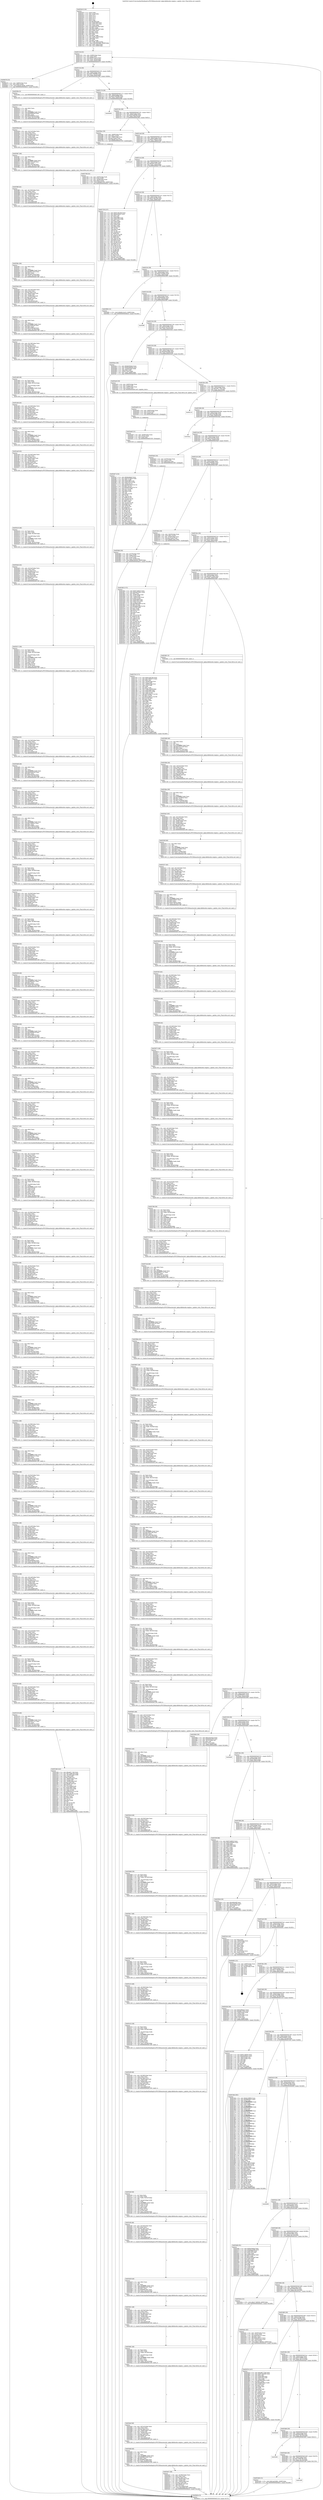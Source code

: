 digraph "0x4020c0" {
  label = "0x4020c0 (/mnt/c/Users/mathe/Desktop/tcc/POCII/binaries/extr_kphp-kdbdnsdns-engine.c_update_stats_Final-ollvm.out::main(0))"
  labelloc = "t"
  node[shape=record]

  Entry [label="",width=0.3,height=0.3,shape=circle,fillcolor=black,style=filled]
  "0x402134" [label="{
     0x402134 [32]\l
     | [instrs]\l
     &nbsp;&nbsp;0x402134 \<+6\>: mov -0x88(%rbp),%eax\l
     &nbsp;&nbsp;0x40213a \<+2\>: mov %eax,%ecx\l
     &nbsp;&nbsp;0x40213c \<+6\>: sub $0x84514c32,%ecx\l
     &nbsp;&nbsp;0x402142 \<+6\>: mov %eax,-0x9c(%rbp)\l
     &nbsp;&nbsp;0x402148 \<+6\>: mov %ecx,-0xa0(%rbp)\l
     &nbsp;&nbsp;0x40214e \<+6\>: je 0000000000404078 \<main+0x1fb8\>\l
  }"]
  "0x404078" [label="{
     0x404078 [25]\l
     | [instrs]\l
     &nbsp;&nbsp;0x404078 \<+4\>: mov -0x80(%rbp),%rax\l
     &nbsp;&nbsp;0x40407c \<+6\>: movl $0x0,(%rax)\l
     &nbsp;&nbsp;0x404082 \<+10\>: movl $0x3075458c,-0x88(%rbp)\l
     &nbsp;&nbsp;0x40408c \<+5\>: jmp 0000000000404b5e \<main+0x2a9e\>\l
  }"]
  "0x402154" [label="{
     0x402154 [28]\l
     | [instrs]\l
     &nbsp;&nbsp;0x402154 \<+5\>: jmp 0000000000402159 \<main+0x99\>\l
     &nbsp;&nbsp;0x402159 \<+6\>: mov -0x9c(%rbp),%eax\l
     &nbsp;&nbsp;0x40215f \<+5\>: sub $0x87480669,%eax\l
     &nbsp;&nbsp;0x402164 \<+6\>: mov %eax,-0xa4(%rbp)\l
     &nbsp;&nbsp;0x40216a \<+6\>: je 000000000040290e \<main+0x84e\>\l
  }"]
  Exit [label="",width=0.3,height=0.3,shape=circle,fillcolor=black,style=filled,peripheries=2]
  "0x40290e" [label="{
     0x40290e [5]\l
     | [instrs]\l
     &nbsp;&nbsp;0x40290e \<+5\>: call 0000000000401160 \<next_i\>\l
     | [calls]\l
     &nbsp;&nbsp;0x401160 \{1\} (/mnt/c/Users/mathe/Desktop/tcc/POCII/binaries/extr_kphp-kdbdnsdns-engine.c_update_stats_Final-ollvm.out::next_i)\l
  }"]
  "0x402170" [label="{
     0x402170 [28]\l
     | [instrs]\l
     &nbsp;&nbsp;0x402170 \<+5\>: jmp 0000000000402175 \<main+0xb5\>\l
     &nbsp;&nbsp;0x402175 \<+6\>: mov -0x9c(%rbp),%eax\l
     &nbsp;&nbsp;0x40217b \<+5\>: sub $0x92360489,%eax\l
     &nbsp;&nbsp;0x402180 \<+6\>: mov %eax,-0xa8(%rbp)\l
     &nbsp;&nbsp;0x402186 \<+6\>: je 0000000000404009 \<main+0x1f49\>\l
  }"]
  "0x403ef7" [label="{
     0x403ef7 [153]\l
     | [instrs]\l
     &nbsp;&nbsp;0x403ef7 \<+5\>: mov $0xfec0ebed,%ecx\l
     &nbsp;&nbsp;0x403efc \<+5\>: mov $0xb7976bae,%edx\l
     &nbsp;&nbsp;0x403f01 \<+3\>: mov $0x1,%r8b\l
     &nbsp;&nbsp;0x403f04 \<+8\>: mov 0x407068,%r9d\l
     &nbsp;&nbsp;0x403f0c \<+8\>: mov 0x407054,%r10d\l
     &nbsp;&nbsp;0x403f14 \<+3\>: mov %r9d,%r11d\l
     &nbsp;&nbsp;0x403f17 \<+7\>: add $0xb4919b18,%r11d\l
     &nbsp;&nbsp;0x403f1e \<+4\>: sub $0x1,%r11d\l
     &nbsp;&nbsp;0x403f22 \<+7\>: sub $0xb4919b18,%r11d\l
     &nbsp;&nbsp;0x403f29 \<+4\>: imul %r11d,%r9d\l
     &nbsp;&nbsp;0x403f2d \<+4\>: and $0x1,%r9d\l
     &nbsp;&nbsp;0x403f31 \<+4\>: cmp $0x0,%r9d\l
     &nbsp;&nbsp;0x403f35 \<+3\>: sete %bl\l
     &nbsp;&nbsp;0x403f38 \<+4\>: cmp $0xa,%r10d\l
     &nbsp;&nbsp;0x403f3c \<+4\>: setl %r14b\l
     &nbsp;&nbsp;0x403f40 \<+3\>: mov %bl,%r15b\l
     &nbsp;&nbsp;0x403f43 \<+4\>: xor $0xff,%r15b\l
     &nbsp;&nbsp;0x403f47 \<+3\>: mov %r14b,%r12b\l
     &nbsp;&nbsp;0x403f4a \<+4\>: xor $0xff,%r12b\l
     &nbsp;&nbsp;0x403f4e \<+4\>: xor $0x1,%r8b\l
     &nbsp;&nbsp;0x403f52 \<+3\>: mov %r15b,%r13b\l
     &nbsp;&nbsp;0x403f55 \<+4\>: and $0xff,%r13b\l
     &nbsp;&nbsp;0x403f59 \<+3\>: and %r8b,%bl\l
     &nbsp;&nbsp;0x403f5c \<+3\>: mov %r12b,%al\l
     &nbsp;&nbsp;0x403f5f \<+2\>: and $0xff,%al\l
     &nbsp;&nbsp;0x403f61 \<+3\>: and %r8b,%r14b\l
     &nbsp;&nbsp;0x403f64 \<+3\>: or %bl,%r13b\l
     &nbsp;&nbsp;0x403f67 \<+3\>: or %r14b,%al\l
     &nbsp;&nbsp;0x403f6a \<+3\>: xor %al,%r13b\l
     &nbsp;&nbsp;0x403f6d \<+3\>: or %r12b,%r15b\l
     &nbsp;&nbsp;0x403f70 \<+4\>: xor $0xff,%r15b\l
     &nbsp;&nbsp;0x403f74 \<+4\>: or $0x1,%r8b\l
     &nbsp;&nbsp;0x403f78 \<+3\>: and %r8b,%r15b\l
     &nbsp;&nbsp;0x403f7b \<+3\>: or %r15b,%r13b\l
     &nbsp;&nbsp;0x403f7e \<+4\>: test $0x1,%r13b\l
     &nbsp;&nbsp;0x403f82 \<+3\>: cmovne %edx,%ecx\l
     &nbsp;&nbsp;0x403f85 \<+6\>: mov %ecx,-0x88(%rbp)\l
     &nbsp;&nbsp;0x403f8b \<+5\>: jmp 0000000000404b5e \<main+0x2a9e\>\l
  }"]
  "0x404009" [label="{
     0x404009\l
  }", style=dashed]
  "0x40218c" [label="{
     0x40218c [28]\l
     | [instrs]\l
     &nbsp;&nbsp;0x40218c \<+5\>: jmp 0000000000402191 \<main+0xd1\>\l
     &nbsp;&nbsp;0x402191 \<+6\>: mov -0x9c(%rbp),%eax\l
     &nbsp;&nbsp;0x402197 \<+5\>: sub $0x95ade64d,%eax\l
     &nbsp;&nbsp;0x40219c \<+6\>: mov %eax,-0xac(%rbp)\l
     &nbsp;&nbsp;0x4021a2 \<+6\>: je 00000000004026ec \<main+0x62c\>\l
  }"]
  "0x403ee8" [label="{
     0x403ee8 [15]\l
     | [instrs]\l
     &nbsp;&nbsp;0x403ee8 \<+4\>: mov -0x48(%rbp),%rax\l
     &nbsp;&nbsp;0x403eec \<+3\>: mov (%rax),%rax\l
     &nbsp;&nbsp;0x403eef \<+3\>: mov %rax,%rdi\l
     &nbsp;&nbsp;0x403ef2 \<+5\>: call 0000000000401030 \<free@plt\>\l
     | [calls]\l
     &nbsp;&nbsp;0x401030 \{1\} (unknown)\l
  }"]
  "0x4026ec" [label="{
     0x4026ec [29]\l
     | [instrs]\l
     &nbsp;&nbsp;0x4026ec \<+4\>: mov -0x68(%rbp),%rax\l
     &nbsp;&nbsp;0x4026f0 \<+6\>: movl $0x1,(%rax)\l
     &nbsp;&nbsp;0x4026f6 \<+4\>: mov -0x68(%rbp),%rax\l
     &nbsp;&nbsp;0x4026fa \<+3\>: movslq (%rax),%rax\l
     &nbsp;&nbsp;0x4026fd \<+7\>: imul $0xd8,%rax,%rdi\l
     &nbsp;&nbsp;0x402704 \<+5\>: call 0000000000401050 \<malloc@plt\>\l
     | [calls]\l
     &nbsp;&nbsp;0x401050 \{1\} (unknown)\l
  }"]
  "0x4021a8" [label="{
     0x4021a8 [28]\l
     | [instrs]\l
     &nbsp;&nbsp;0x4021a8 \<+5\>: jmp 00000000004021ad \<main+0xed\>\l
     &nbsp;&nbsp;0x4021ad \<+6\>: mov -0x9c(%rbp),%eax\l
     &nbsp;&nbsp;0x4021b3 \<+5\>: sub $0x97e4fd33,%eax\l
     &nbsp;&nbsp;0x4021b8 \<+6\>: mov %eax,-0xb0(%rbp)\l
     &nbsp;&nbsp;0x4021be \<+6\>: je 0000000000404ad2 \<main+0x2a12\>\l
  }"]
  "0x403ed9" [label="{
     0x403ed9 [15]\l
     | [instrs]\l
     &nbsp;&nbsp;0x403ed9 \<+4\>: mov -0x60(%rbp),%rax\l
     &nbsp;&nbsp;0x403edd \<+3\>: mov (%rax),%rax\l
     &nbsp;&nbsp;0x403ee0 \<+3\>: mov %rax,%rdi\l
     &nbsp;&nbsp;0x403ee3 \<+5\>: call 0000000000401030 \<free@plt\>\l
     | [calls]\l
     &nbsp;&nbsp;0x401030 \{1\} (unknown)\l
  }"]
  "0x404ad2" [label="{
     0x404ad2\l
  }", style=dashed]
  "0x4021c4" [label="{
     0x4021c4 [28]\l
     | [instrs]\l
     &nbsp;&nbsp;0x4021c4 \<+5\>: jmp 00000000004021c9 \<main+0x109\>\l
     &nbsp;&nbsp;0x4021c9 \<+6\>: mov -0x9c(%rbp),%eax\l
     &nbsp;&nbsp;0x4021cf \<+5\>: sub $0x9af125f3,%eax\l
     &nbsp;&nbsp;0x4021d4 \<+6\>: mov %eax,-0xb4(%rbp)\l
     &nbsp;&nbsp;0x4021da \<+6\>: je 0000000000402729 \<main+0x669\>\l
  }"]
  "0x403e07" [label="{
     0x403e07 [58]\l
     | [instrs]\l
     &nbsp;&nbsp;0x403e07 \<+6\>: mov -0x260(%rbp),%ecx\l
     &nbsp;&nbsp;0x403e0d \<+3\>: imul %eax,%ecx\l
     &nbsp;&nbsp;0x403e10 \<+3\>: movslq %ecx,%rsi\l
     &nbsp;&nbsp;0x403e13 \<+4\>: mov -0x48(%rbp),%rdi\l
     &nbsp;&nbsp;0x403e17 \<+3\>: mov (%rdi),%rdi\l
     &nbsp;&nbsp;0x403e1a \<+4\>: mov -0x40(%rbp),%r8\l
     &nbsp;&nbsp;0x403e1e \<+3\>: movslq (%r8),%r8\l
     &nbsp;&nbsp;0x403e21 \<+7\>: imul $0xd8,%r8,%r8\l
     &nbsp;&nbsp;0x403e28 \<+3\>: add %r8,%rdi\l
     &nbsp;&nbsp;0x403e2b \<+7\>: mov %rsi,0xd0(%rdi)\l
     &nbsp;&nbsp;0x403e32 \<+10\>: movl $0x50b6e1b0,-0x88(%rbp)\l
     &nbsp;&nbsp;0x403e3c \<+5\>: jmp 0000000000404b5e \<main+0x2a9e\>\l
  }"]
  "0x402729" [label="{
     0x402729 [137]\l
     | [instrs]\l
     &nbsp;&nbsp;0x402729 \<+5\>: mov $0xb1a9a7bd,%eax\l
     &nbsp;&nbsp;0x40272e \<+5\>: mov $0xea1e9cf5,%ecx\l
     &nbsp;&nbsp;0x402733 \<+2\>: mov $0x1,%dl\l
     &nbsp;&nbsp;0x402735 \<+2\>: xor %esi,%esi\l
     &nbsp;&nbsp;0x402737 \<+7\>: mov 0x407068,%edi\l
     &nbsp;&nbsp;0x40273e \<+8\>: mov 0x407054,%r8d\l
     &nbsp;&nbsp;0x402746 \<+3\>: sub $0x1,%esi\l
     &nbsp;&nbsp;0x402749 \<+3\>: mov %edi,%r9d\l
     &nbsp;&nbsp;0x40274c \<+3\>: add %esi,%r9d\l
     &nbsp;&nbsp;0x40274f \<+4\>: imul %r9d,%edi\l
     &nbsp;&nbsp;0x402753 \<+3\>: and $0x1,%edi\l
     &nbsp;&nbsp;0x402756 \<+3\>: cmp $0x0,%edi\l
     &nbsp;&nbsp;0x402759 \<+4\>: sete %r10b\l
     &nbsp;&nbsp;0x40275d \<+4\>: cmp $0xa,%r8d\l
     &nbsp;&nbsp;0x402761 \<+4\>: setl %r11b\l
     &nbsp;&nbsp;0x402765 \<+3\>: mov %r10b,%bl\l
     &nbsp;&nbsp;0x402768 \<+3\>: xor $0xff,%bl\l
     &nbsp;&nbsp;0x40276b \<+3\>: mov %r11b,%r14b\l
     &nbsp;&nbsp;0x40276e \<+4\>: xor $0xff,%r14b\l
     &nbsp;&nbsp;0x402772 \<+3\>: xor $0x0,%dl\l
     &nbsp;&nbsp;0x402775 \<+3\>: mov %bl,%r15b\l
     &nbsp;&nbsp;0x402778 \<+4\>: and $0x0,%r15b\l
     &nbsp;&nbsp;0x40277c \<+3\>: and %dl,%r10b\l
     &nbsp;&nbsp;0x40277f \<+3\>: mov %r14b,%r12b\l
     &nbsp;&nbsp;0x402782 \<+4\>: and $0x0,%r12b\l
     &nbsp;&nbsp;0x402786 \<+3\>: and %dl,%r11b\l
     &nbsp;&nbsp;0x402789 \<+3\>: or %r10b,%r15b\l
     &nbsp;&nbsp;0x40278c \<+3\>: or %r11b,%r12b\l
     &nbsp;&nbsp;0x40278f \<+3\>: xor %r12b,%r15b\l
     &nbsp;&nbsp;0x402792 \<+3\>: or %r14b,%bl\l
     &nbsp;&nbsp;0x402795 \<+3\>: xor $0xff,%bl\l
     &nbsp;&nbsp;0x402798 \<+3\>: or $0x0,%dl\l
     &nbsp;&nbsp;0x40279b \<+2\>: and %dl,%bl\l
     &nbsp;&nbsp;0x40279d \<+3\>: or %bl,%r15b\l
     &nbsp;&nbsp;0x4027a0 \<+4\>: test $0x1,%r15b\l
     &nbsp;&nbsp;0x4027a4 \<+3\>: cmovne %ecx,%eax\l
     &nbsp;&nbsp;0x4027a7 \<+6\>: mov %eax,-0x88(%rbp)\l
     &nbsp;&nbsp;0x4027ad \<+5\>: jmp 0000000000404b5e \<main+0x2a9e\>\l
  }"]
  "0x4021e0" [label="{
     0x4021e0 [28]\l
     | [instrs]\l
     &nbsp;&nbsp;0x4021e0 \<+5\>: jmp 00000000004021e5 \<main+0x125\>\l
     &nbsp;&nbsp;0x4021e5 \<+6\>: mov -0x9c(%rbp),%eax\l
     &nbsp;&nbsp;0x4021eb \<+5\>: sub $0xb1a9a7bd,%eax\l
     &nbsp;&nbsp;0x4021f0 \<+6\>: mov %eax,-0xb8(%rbp)\l
     &nbsp;&nbsp;0x4021f6 \<+6\>: je 00000000004040eb \<main+0x202b\>\l
  }"]
  "0x403ddf" [label="{
     0x403ddf [40]\l
     | [instrs]\l
     &nbsp;&nbsp;0x403ddf \<+5\>: mov $0x2,%ecx\l
     &nbsp;&nbsp;0x403de4 \<+1\>: cltd\l
     &nbsp;&nbsp;0x403de5 \<+2\>: idiv %ecx\l
     &nbsp;&nbsp;0x403de7 \<+6\>: imul $0xfffffffe,%edx,%ecx\l
     &nbsp;&nbsp;0x403ded \<+6\>: sub $0x68b52dd4,%ecx\l
     &nbsp;&nbsp;0x403df3 \<+3\>: add $0x1,%ecx\l
     &nbsp;&nbsp;0x403df6 \<+6\>: add $0x68b52dd4,%ecx\l
     &nbsp;&nbsp;0x403dfc \<+6\>: mov %ecx,-0x260(%rbp)\l
     &nbsp;&nbsp;0x403e02 \<+5\>: call 0000000000401160 \<next_i\>\l
     | [calls]\l
     &nbsp;&nbsp;0x401160 \{1\} (/mnt/c/Users/mathe/Desktop/tcc/POCII/binaries/extr_kphp-kdbdnsdns-engine.c_update_stats_Final-ollvm.out::next_i)\l
  }"]
  "0x4040eb" [label="{
     0x4040eb\l
  }", style=dashed]
  "0x4021fc" [label="{
     0x4021fc [28]\l
     | [instrs]\l
     &nbsp;&nbsp;0x4021fc \<+5\>: jmp 0000000000402201 \<main+0x141\>\l
     &nbsp;&nbsp;0x402201 \<+6\>: mov -0x9c(%rbp),%eax\l
     &nbsp;&nbsp;0x402207 \<+5\>: sub $0xb7976bae,%eax\l
     &nbsp;&nbsp;0x40220c \<+6\>: mov %eax,-0xbc(%rbp)\l
     &nbsp;&nbsp;0x402212 \<+6\>: je 0000000000403f90 \<main+0x1ed0\>\l
  }"]
  "0x403daf" [label="{
     0x403daf [48]\l
     | [instrs]\l
     &nbsp;&nbsp;0x403daf \<+6\>: mov -0x25c(%rbp),%ecx\l
     &nbsp;&nbsp;0x403db5 \<+3\>: imul %eax,%ecx\l
     &nbsp;&nbsp;0x403db8 \<+3\>: movslq %ecx,%rsi\l
     &nbsp;&nbsp;0x403dbb \<+4\>: mov -0x48(%rbp),%rdi\l
     &nbsp;&nbsp;0x403dbf \<+3\>: mov (%rdi),%rdi\l
     &nbsp;&nbsp;0x403dc2 \<+4\>: mov -0x40(%rbp),%r8\l
     &nbsp;&nbsp;0x403dc6 \<+3\>: movslq (%r8),%r8\l
     &nbsp;&nbsp;0x403dc9 \<+7\>: imul $0xd8,%r8,%r8\l
     &nbsp;&nbsp;0x403dd0 \<+3\>: add %r8,%rdi\l
     &nbsp;&nbsp;0x403dd3 \<+7\>: mov %rsi,0xc8(%rdi)\l
     &nbsp;&nbsp;0x403dda \<+5\>: call 0000000000401160 \<next_i\>\l
     | [calls]\l
     &nbsp;&nbsp;0x401160 \{1\} (/mnt/c/Users/mathe/Desktop/tcc/POCII/binaries/extr_kphp-kdbdnsdns-engine.c_update_stats_Final-ollvm.out::next_i)\l
  }"]
  "0x403f90" [label="{
     0x403f90 [15]\l
     | [instrs]\l
     &nbsp;&nbsp;0x403f90 \<+10\>: movl $0x84514c32,-0x88(%rbp)\l
     &nbsp;&nbsp;0x403f9a \<+5\>: jmp 0000000000404b5e \<main+0x2a9e\>\l
  }"]
  "0x402218" [label="{
     0x402218 [28]\l
     | [instrs]\l
     &nbsp;&nbsp;0x402218 \<+5\>: jmp 000000000040221d \<main+0x15d\>\l
     &nbsp;&nbsp;0x40221d \<+6\>: mov -0x9c(%rbp),%eax\l
     &nbsp;&nbsp;0x402223 \<+5\>: sub $0xbb4d4e4e,%eax\l
     &nbsp;&nbsp;0x402228 \<+6\>: mov %eax,-0xc0(%rbp)\l
     &nbsp;&nbsp;0x40222e \<+6\>: je 0000000000403f9f \<main+0x1edf\>\l
  }"]
  "0x403d81" [label="{
     0x403d81 [46]\l
     | [instrs]\l
     &nbsp;&nbsp;0x403d81 \<+2\>: xor %ecx,%ecx\l
     &nbsp;&nbsp;0x403d83 \<+5\>: mov $0x2,%edx\l
     &nbsp;&nbsp;0x403d88 \<+6\>: mov %edx,-0x258(%rbp)\l
     &nbsp;&nbsp;0x403d8e \<+1\>: cltd\l
     &nbsp;&nbsp;0x403d8f \<+7\>: mov -0x258(%rbp),%r9d\l
     &nbsp;&nbsp;0x403d96 \<+3\>: idiv %r9d\l
     &nbsp;&nbsp;0x403d99 \<+6\>: imul $0xfffffffe,%edx,%edx\l
     &nbsp;&nbsp;0x403d9f \<+3\>: sub $0x1,%ecx\l
     &nbsp;&nbsp;0x403da2 \<+2\>: sub %ecx,%edx\l
     &nbsp;&nbsp;0x403da4 \<+6\>: mov %edx,-0x25c(%rbp)\l
     &nbsp;&nbsp;0x403daa \<+5\>: call 0000000000401160 \<next_i\>\l
     | [calls]\l
     &nbsp;&nbsp;0x401160 \{1\} (/mnt/c/Users/mathe/Desktop/tcc/POCII/binaries/extr_kphp-kdbdnsdns-engine.c_update_stats_Final-ollvm.out::next_i)\l
  }"]
  "0x403f9f" [label="{
     0x403f9f\l
  }", style=dashed]
  "0x402234" [label="{
     0x402234 [28]\l
     | [instrs]\l
     &nbsp;&nbsp;0x402234 \<+5\>: jmp 0000000000402239 \<main+0x179\>\l
     &nbsp;&nbsp;0x402239 \<+6\>: mov -0x9c(%rbp),%eax\l
     &nbsp;&nbsp;0x40223f \<+5\>: sub $0xbc34263e,%eax\l
     &nbsp;&nbsp;0x402244 \<+6\>: mov %eax,-0xc4(%rbp)\l
     &nbsp;&nbsp;0x40224a \<+6\>: je 00000000004026ce \<main+0x60e\>\l
  }"]
  "0x403d51" [label="{
     0x403d51 [48]\l
     | [instrs]\l
     &nbsp;&nbsp;0x403d51 \<+6\>: mov -0x254(%rbp),%ecx\l
     &nbsp;&nbsp;0x403d57 \<+3\>: imul %eax,%ecx\l
     &nbsp;&nbsp;0x403d5a \<+3\>: movslq %ecx,%rsi\l
     &nbsp;&nbsp;0x403d5d \<+4\>: mov -0x48(%rbp),%rdi\l
     &nbsp;&nbsp;0x403d61 \<+3\>: mov (%rdi),%rdi\l
     &nbsp;&nbsp;0x403d64 \<+4\>: mov -0x40(%rbp),%r8\l
     &nbsp;&nbsp;0x403d68 \<+3\>: movslq (%r8),%r8\l
     &nbsp;&nbsp;0x403d6b \<+7\>: imul $0xd8,%r8,%r8\l
     &nbsp;&nbsp;0x403d72 \<+3\>: add %r8,%rdi\l
     &nbsp;&nbsp;0x403d75 \<+7\>: mov %rsi,0xc0(%rdi)\l
     &nbsp;&nbsp;0x403d7c \<+5\>: call 0000000000401160 \<next_i\>\l
     | [calls]\l
     &nbsp;&nbsp;0x401160 \{1\} (/mnt/c/Users/mathe/Desktop/tcc/POCII/binaries/extr_kphp-kdbdnsdns-engine.c_update_stats_Final-ollvm.out::next_i)\l
  }"]
  "0x4026ce" [label="{
     0x4026ce [30]\l
     | [instrs]\l
     &nbsp;&nbsp;0x4026ce \<+5\>: mov $0xbb4d4e4e,%eax\l
     &nbsp;&nbsp;0x4026d3 \<+5\>: mov $0x95ade64d,%ecx\l
     &nbsp;&nbsp;0x4026d8 \<+3\>: mov -0x30(%rbp),%edx\l
     &nbsp;&nbsp;0x4026db \<+3\>: cmp $0x0,%edx\l
     &nbsp;&nbsp;0x4026de \<+3\>: cmove %ecx,%eax\l
     &nbsp;&nbsp;0x4026e1 \<+6\>: mov %eax,-0x88(%rbp)\l
     &nbsp;&nbsp;0x4026e7 \<+5\>: jmp 0000000000404b5e \<main+0x2a9e\>\l
  }"]
  "0x402250" [label="{
     0x402250 [28]\l
     | [instrs]\l
     &nbsp;&nbsp;0x402250 \<+5\>: jmp 0000000000402255 \<main+0x195\>\l
     &nbsp;&nbsp;0x402255 \<+6\>: mov -0x9c(%rbp),%eax\l
     &nbsp;&nbsp;0x40225b \<+5\>: sub $0xbdaa3e9b,%eax\l
     &nbsp;&nbsp;0x402260 \<+6\>: mov %eax,-0xc8(%rbp)\l
     &nbsp;&nbsp;0x402266 \<+6\>: je 0000000000403ec6 \<main+0x1e06\>\l
  }"]
  "0x403d29" [label="{
     0x403d29 [40]\l
     | [instrs]\l
     &nbsp;&nbsp;0x403d29 \<+5\>: mov $0x2,%ecx\l
     &nbsp;&nbsp;0x403d2e \<+1\>: cltd\l
     &nbsp;&nbsp;0x403d2f \<+2\>: idiv %ecx\l
     &nbsp;&nbsp;0x403d31 \<+6\>: imul $0xfffffffe,%edx,%ecx\l
     &nbsp;&nbsp;0x403d37 \<+6\>: add $0xb64e1467,%ecx\l
     &nbsp;&nbsp;0x403d3d \<+3\>: add $0x1,%ecx\l
     &nbsp;&nbsp;0x403d40 \<+6\>: sub $0xb64e1467,%ecx\l
     &nbsp;&nbsp;0x403d46 \<+6\>: mov %ecx,-0x254(%rbp)\l
     &nbsp;&nbsp;0x403d4c \<+5\>: call 0000000000401160 \<next_i\>\l
     | [calls]\l
     &nbsp;&nbsp;0x401160 \{1\} (/mnt/c/Users/mathe/Desktop/tcc/POCII/binaries/extr_kphp-kdbdnsdns-engine.c_update_stats_Final-ollvm.out::next_i)\l
  }"]
  "0x403ec6" [label="{
     0x403ec6 [19]\l
     | [instrs]\l
     &nbsp;&nbsp;0x403ec6 \<+4\>: mov -0x60(%rbp),%rax\l
     &nbsp;&nbsp;0x403eca \<+3\>: mov (%rax),%rdi\l
     &nbsp;&nbsp;0x403ecd \<+4\>: mov -0x48(%rbp),%rax\l
     &nbsp;&nbsp;0x403ed1 \<+3\>: mov (%rax),%rsi\l
     &nbsp;&nbsp;0x403ed4 \<+5\>: call 0000000000401240 \<update_stats\>\l
     | [calls]\l
     &nbsp;&nbsp;0x401240 \{1\} (/mnt/c/Users/mathe/Desktop/tcc/POCII/binaries/extr_kphp-kdbdnsdns-engine.c_update_stats_Final-ollvm.out::update_stats)\l
  }"]
  "0x40226c" [label="{
     0x40226c [28]\l
     | [instrs]\l
     &nbsp;&nbsp;0x40226c \<+5\>: jmp 0000000000402271 \<main+0x1b1\>\l
     &nbsp;&nbsp;0x402271 \<+6\>: mov -0x9c(%rbp),%eax\l
     &nbsp;&nbsp;0x402277 \<+5\>: sub $0xcd6777b0,%eax\l
     &nbsp;&nbsp;0x40227c \<+6\>: mov %eax,-0xcc(%rbp)\l
     &nbsp;&nbsp;0x402282 \<+6\>: je 0000000000404110 \<main+0x2050\>\l
  }"]
  "0x403cf9" [label="{
     0x403cf9 [48]\l
     | [instrs]\l
     &nbsp;&nbsp;0x403cf9 \<+6\>: mov -0x250(%rbp),%ecx\l
     &nbsp;&nbsp;0x403cff \<+3\>: imul %eax,%ecx\l
     &nbsp;&nbsp;0x403d02 \<+3\>: movslq %ecx,%rsi\l
     &nbsp;&nbsp;0x403d05 \<+4\>: mov -0x48(%rbp),%rdi\l
     &nbsp;&nbsp;0x403d09 \<+3\>: mov (%rdi),%rdi\l
     &nbsp;&nbsp;0x403d0c \<+4\>: mov -0x40(%rbp),%r8\l
     &nbsp;&nbsp;0x403d10 \<+3\>: movslq (%r8),%r8\l
     &nbsp;&nbsp;0x403d13 \<+7\>: imul $0xd8,%r8,%r8\l
     &nbsp;&nbsp;0x403d1a \<+3\>: add %r8,%rdi\l
     &nbsp;&nbsp;0x403d1d \<+7\>: mov %rsi,0xb8(%rdi)\l
     &nbsp;&nbsp;0x403d24 \<+5\>: call 0000000000401160 \<next_i\>\l
     | [calls]\l
     &nbsp;&nbsp;0x401160 \{1\} (/mnt/c/Users/mathe/Desktop/tcc/POCII/binaries/extr_kphp-kdbdnsdns-engine.c_update_stats_Final-ollvm.out::next_i)\l
  }"]
  "0x404110" [label="{
     0x404110\l
  }", style=dashed]
  "0x402288" [label="{
     0x402288 [28]\l
     | [instrs]\l
     &nbsp;&nbsp;0x402288 \<+5\>: jmp 000000000040228d \<main+0x1cd\>\l
     &nbsp;&nbsp;0x40228d \<+6\>: mov -0x9c(%rbp),%eax\l
     &nbsp;&nbsp;0x402293 \<+5\>: sub $0xcf5bc0db,%eax\l
     &nbsp;&nbsp;0x402298 \<+6\>: mov %eax,-0xd0(%rbp)\l
     &nbsp;&nbsp;0x40229e \<+6\>: je 0000000000403fae \<main+0x1eee\>\l
  }"]
  "0x403cbf" [label="{
     0x403cbf [58]\l
     | [instrs]\l
     &nbsp;&nbsp;0x403cbf \<+2\>: xor %ecx,%ecx\l
     &nbsp;&nbsp;0x403cc1 \<+5\>: mov $0x2,%edx\l
     &nbsp;&nbsp;0x403cc6 \<+6\>: mov %edx,-0x24c(%rbp)\l
     &nbsp;&nbsp;0x403ccc \<+1\>: cltd\l
     &nbsp;&nbsp;0x403ccd \<+7\>: mov -0x24c(%rbp),%r9d\l
     &nbsp;&nbsp;0x403cd4 \<+3\>: idiv %r9d\l
     &nbsp;&nbsp;0x403cd7 \<+6\>: imul $0xfffffffe,%edx,%edx\l
     &nbsp;&nbsp;0x403cdd \<+3\>: mov %ecx,%r10d\l
     &nbsp;&nbsp;0x403ce0 \<+3\>: sub %edx,%r10d\l
     &nbsp;&nbsp;0x403ce3 \<+2\>: mov %ecx,%edx\l
     &nbsp;&nbsp;0x403ce5 \<+3\>: sub $0x1,%edx\l
     &nbsp;&nbsp;0x403ce8 \<+3\>: add %edx,%r10d\l
     &nbsp;&nbsp;0x403ceb \<+3\>: sub %r10d,%ecx\l
     &nbsp;&nbsp;0x403cee \<+6\>: mov %ecx,-0x250(%rbp)\l
     &nbsp;&nbsp;0x403cf4 \<+5\>: call 0000000000401160 \<next_i\>\l
     | [calls]\l
     &nbsp;&nbsp;0x401160 \{1\} (/mnt/c/Users/mathe/Desktop/tcc/POCII/binaries/extr_kphp-kdbdnsdns-engine.c_update_stats_Final-ollvm.out::next_i)\l
  }"]
  "0x403fae" [label="{
     0x403fae\l
  }", style=dashed]
  "0x4022a4" [label="{
     0x4022a4 [28]\l
     | [instrs]\l
     &nbsp;&nbsp;0x4022a4 \<+5\>: jmp 00000000004022a9 \<main+0x1e9\>\l
     &nbsp;&nbsp;0x4022a9 \<+6\>: mov -0x9c(%rbp),%eax\l
     &nbsp;&nbsp;0x4022af \<+5\>: sub $0xe1b2d10a,%eax\l
     &nbsp;&nbsp;0x4022b4 \<+6\>: mov %eax,-0xd4(%rbp)\l
     &nbsp;&nbsp;0x4022ba \<+6\>: je 00000000004026a0 \<main+0x5e0\>\l
  }"]
  "0x403c8f" [label="{
     0x403c8f [48]\l
     | [instrs]\l
     &nbsp;&nbsp;0x403c8f \<+6\>: mov -0x248(%rbp),%ecx\l
     &nbsp;&nbsp;0x403c95 \<+3\>: imul %eax,%ecx\l
     &nbsp;&nbsp;0x403c98 \<+3\>: movslq %ecx,%rsi\l
     &nbsp;&nbsp;0x403c9b \<+4\>: mov -0x48(%rbp),%rdi\l
     &nbsp;&nbsp;0x403c9f \<+3\>: mov (%rdi),%rdi\l
     &nbsp;&nbsp;0x403ca2 \<+4\>: mov -0x40(%rbp),%r8\l
     &nbsp;&nbsp;0x403ca6 \<+3\>: movslq (%r8),%r8\l
     &nbsp;&nbsp;0x403ca9 \<+7\>: imul $0xd8,%r8,%r8\l
     &nbsp;&nbsp;0x403cb0 \<+3\>: add %r8,%rdi\l
     &nbsp;&nbsp;0x403cb3 \<+7\>: mov %rsi,0xb0(%rdi)\l
     &nbsp;&nbsp;0x403cba \<+5\>: call 0000000000401160 \<next_i\>\l
     | [calls]\l
     &nbsp;&nbsp;0x401160 \{1\} (/mnt/c/Users/mathe/Desktop/tcc/POCII/binaries/extr_kphp-kdbdnsdns-engine.c_update_stats_Final-ollvm.out::next_i)\l
  }"]
  "0x4026a0" [label="{
     0x4026a0 [16]\l
     | [instrs]\l
     &nbsp;&nbsp;0x4026a0 \<+4\>: mov -0x78(%rbp),%rax\l
     &nbsp;&nbsp;0x4026a4 \<+3\>: mov (%rax),%rax\l
     &nbsp;&nbsp;0x4026a7 \<+4\>: mov 0x8(%rax),%rdi\l
     &nbsp;&nbsp;0x4026ab \<+5\>: call 0000000000401060 \<atoi@plt\>\l
     | [calls]\l
     &nbsp;&nbsp;0x401060 \{1\} (unknown)\l
  }"]
  "0x4022c0" [label="{
     0x4022c0 [28]\l
     | [instrs]\l
     &nbsp;&nbsp;0x4022c0 \<+5\>: jmp 00000000004022c5 \<main+0x205\>\l
     &nbsp;&nbsp;0x4022c5 \<+6\>: mov -0x9c(%rbp),%eax\l
     &nbsp;&nbsp;0x4022cb \<+5\>: sub $0xe5449493,%eax\l
     &nbsp;&nbsp;0x4022d0 \<+6\>: mov %eax,-0xd8(%rbp)\l
     &nbsp;&nbsp;0x4022d6 \<+6\>: je 0000000000403365 \<main+0x12a5\>\l
  }"]
  "0x403c55" [label="{
     0x403c55 [58]\l
     | [instrs]\l
     &nbsp;&nbsp;0x403c55 \<+2\>: xor %ecx,%ecx\l
     &nbsp;&nbsp;0x403c57 \<+5\>: mov $0x2,%edx\l
     &nbsp;&nbsp;0x403c5c \<+6\>: mov %edx,-0x244(%rbp)\l
     &nbsp;&nbsp;0x403c62 \<+1\>: cltd\l
     &nbsp;&nbsp;0x403c63 \<+7\>: mov -0x244(%rbp),%r9d\l
     &nbsp;&nbsp;0x403c6a \<+3\>: idiv %r9d\l
     &nbsp;&nbsp;0x403c6d \<+6\>: imul $0xfffffffe,%edx,%edx\l
     &nbsp;&nbsp;0x403c73 \<+3\>: mov %ecx,%r10d\l
     &nbsp;&nbsp;0x403c76 \<+3\>: sub %edx,%r10d\l
     &nbsp;&nbsp;0x403c79 \<+2\>: mov %ecx,%edx\l
     &nbsp;&nbsp;0x403c7b \<+3\>: sub $0x1,%edx\l
     &nbsp;&nbsp;0x403c7e \<+3\>: add %edx,%r10d\l
     &nbsp;&nbsp;0x403c81 \<+3\>: sub %r10d,%ecx\l
     &nbsp;&nbsp;0x403c84 \<+6\>: mov %ecx,-0x248(%rbp)\l
     &nbsp;&nbsp;0x403c8a \<+5\>: call 0000000000401160 \<next_i\>\l
     | [calls]\l
     &nbsp;&nbsp;0x401160 \{1\} (/mnt/c/Users/mathe/Desktop/tcc/POCII/binaries/extr_kphp-kdbdnsdns-engine.c_update_stats_Final-ollvm.out::next_i)\l
  }"]
  "0x403365" [label="{
     0x403365 [29]\l
     | [instrs]\l
     &nbsp;&nbsp;0x403365 \<+4\>: mov -0x50(%rbp),%rax\l
     &nbsp;&nbsp;0x403369 \<+6\>: movl $0x1,(%rax)\l
     &nbsp;&nbsp;0x40336f \<+4\>: mov -0x50(%rbp),%rax\l
     &nbsp;&nbsp;0x403373 \<+3\>: movslq (%rax),%rax\l
     &nbsp;&nbsp;0x403376 \<+7\>: imul $0xd8,%rax,%rdi\l
     &nbsp;&nbsp;0x40337d \<+5\>: call 0000000000401050 \<malloc@plt\>\l
     | [calls]\l
     &nbsp;&nbsp;0x401050 \{1\} (unknown)\l
  }"]
  "0x4022dc" [label="{
     0x4022dc [28]\l
     | [instrs]\l
     &nbsp;&nbsp;0x4022dc \<+5\>: jmp 00000000004022e1 \<main+0x221\>\l
     &nbsp;&nbsp;0x4022e1 \<+6\>: mov -0x9c(%rbp),%eax\l
     &nbsp;&nbsp;0x4022e7 \<+5\>: sub $0xea1e9cf5,%eax\l
     &nbsp;&nbsp;0x4022ec \<+6\>: mov %eax,-0xdc(%rbp)\l
     &nbsp;&nbsp;0x4022f2 \<+6\>: je 00000000004027b2 \<main+0x6f2\>\l
  }"]
  "0x403c25" [label="{
     0x403c25 [48]\l
     | [instrs]\l
     &nbsp;&nbsp;0x403c25 \<+6\>: mov -0x240(%rbp),%ecx\l
     &nbsp;&nbsp;0x403c2b \<+3\>: imul %eax,%ecx\l
     &nbsp;&nbsp;0x403c2e \<+3\>: movslq %ecx,%rsi\l
     &nbsp;&nbsp;0x403c31 \<+4\>: mov -0x48(%rbp),%rdi\l
     &nbsp;&nbsp;0x403c35 \<+3\>: mov (%rdi),%rdi\l
     &nbsp;&nbsp;0x403c38 \<+4\>: mov -0x40(%rbp),%r8\l
     &nbsp;&nbsp;0x403c3c \<+3\>: movslq (%r8),%r8\l
     &nbsp;&nbsp;0x403c3f \<+7\>: imul $0xd8,%r8,%r8\l
     &nbsp;&nbsp;0x403c46 \<+3\>: add %r8,%rdi\l
     &nbsp;&nbsp;0x403c49 \<+7\>: mov %rsi,0xa8(%rdi)\l
     &nbsp;&nbsp;0x403c50 \<+5\>: call 0000000000401160 \<next_i\>\l
     | [calls]\l
     &nbsp;&nbsp;0x401160 \{1\} (/mnt/c/Users/mathe/Desktop/tcc/POCII/binaries/extr_kphp-kdbdnsdns-engine.c_update_stats_Final-ollvm.out::next_i)\l
  }"]
  "0x4027b2" [label="{
     0x4027b2 [171]\l
     | [instrs]\l
     &nbsp;&nbsp;0x4027b2 \<+5\>: mov $0xb1a9a7bd,%eax\l
     &nbsp;&nbsp;0x4027b7 \<+5\>: mov $0x12695873,%ecx\l
     &nbsp;&nbsp;0x4027bc \<+2\>: mov $0x1,%dl\l
     &nbsp;&nbsp;0x4027be \<+4\>: mov -0x58(%rbp),%rsi\l
     &nbsp;&nbsp;0x4027c2 \<+2\>: mov (%rsi),%edi\l
     &nbsp;&nbsp;0x4027c4 \<+4\>: mov -0x68(%rbp),%rsi\l
     &nbsp;&nbsp;0x4027c8 \<+2\>: cmp (%rsi),%edi\l
     &nbsp;&nbsp;0x4027ca \<+4\>: setl %r8b\l
     &nbsp;&nbsp;0x4027ce \<+4\>: and $0x1,%r8b\l
     &nbsp;&nbsp;0x4027d2 \<+4\>: mov %r8b,-0x29(%rbp)\l
     &nbsp;&nbsp;0x4027d6 \<+7\>: mov 0x407068,%edi\l
     &nbsp;&nbsp;0x4027dd \<+8\>: mov 0x407054,%r9d\l
     &nbsp;&nbsp;0x4027e5 \<+3\>: mov %edi,%r10d\l
     &nbsp;&nbsp;0x4027e8 \<+7\>: add $0x21edbe72,%r10d\l
     &nbsp;&nbsp;0x4027ef \<+4\>: sub $0x1,%r10d\l
     &nbsp;&nbsp;0x4027f3 \<+7\>: sub $0x21edbe72,%r10d\l
     &nbsp;&nbsp;0x4027fa \<+4\>: imul %r10d,%edi\l
     &nbsp;&nbsp;0x4027fe \<+3\>: and $0x1,%edi\l
     &nbsp;&nbsp;0x402801 \<+3\>: cmp $0x0,%edi\l
     &nbsp;&nbsp;0x402804 \<+4\>: sete %r8b\l
     &nbsp;&nbsp;0x402808 \<+4\>: cmp $0xa,%r9d\l
     &nbsp;&nbsp;0x40280c \<+4\>: setl %r11b\l
     &nbsp;&nbsp;0x402810 \<+3\>: mov %r8b,%bl\l
     &nbsp;&nbsp;0x402813 \<+3\>: xor $0xff,%bl\l
     &nbsp;&nbsp;0x402816 \<+3\>: mov %r11b,%r14b\l
     &nbsp;&nbsp;0x402819 \<+4\>: xor $0xff,%r14b\l
     &nbsp;&nbsp;0x40281d \<+3\>: xor $0x1,%dl\l
     &nbsp;&nbsp;0x402820 \<+3\>: mov %bl,%r15b\l
     &nbsp;&nbsp;0x402823 \<+4\>: and $0xff,%r15b\l
     &nbsp;&nbsp;0x402827 \<+3\>: and %dl,%r8b\l
     &nbsp;&nbsp;0x40282a \<+3\>: mov %r14b,%r12b\l
     &nbsp;&nbsp;0x40282d \<+4\>: and $0xff,%r12b\l
     &nbsp;&nbsp;0x402831 \<+3\>: and %dl,%r11b\l
     &nbsp;&nbsp;0x402834 \<+3\>: or %r8b,%r15b\l
     &nbsp;&nbsp;0x402837 \<+3\>: or %r11b,%r12b\l
     &nbsp;&nbsp;0x40283a \<+3\>: xor %r12b,%r15b\l
     &nbsp;&nbsp;0x40283d \<+3\>: or %r14b,%bl\l
     &nbsp;&nbsp;0x402840 \<+3\>: xor $0xff,%bl\l
     &nbsp;&nbsp;0x402843 \<+3\>: or $0x1,%dl\l
     &nbsp;&nbsp;0x402846 \<+2\>: and %dl,%bl\l
     &nbsp;&nbsp;0x402848 \<+3\>: or %bl,%r15b\l
     &nbsp;&nbsp;0x40284b \<+4\>: test $0x1,%r15b\l
     &nbsp;&nbsp;0x40284f \<+3\>: cmovne %ecx,%eax\l
     &nbsp;&nbsp;0x402852 \<+6\>: mov %eax,-0x88(%rbp)\l
     &nbsp;&nbsp;0x402858 \<+5\>: jmp 0000000000404b5e \<main+0x2a9e\>\l
  }"]
  "0x4022f8" [label="{
     0x4022f8 [28]\l
     | [instrs]\l
     &nbsp;&nbsp;0x4022f8 \<+5\>: jmp 00000000004022fd \<main+0x23d\>\l
     &nbsp;&nbsp;0x4022fd \<+6\>: mov -0x9c(%rbp),%eax\l
     &nbsp;&nbsp;0x402303 \<+5\>: sub $0xed6729cb,%eax\l
     &nbsp;&nbsp;0x402308 \<+6\>: mov %eax,-0xe0(%rbp)\l
     &nbsp;&nbsp;0x40230e \<+6\>: je 0000000000403461 \<main+0x13a1\>\l
  }"]
  "0x403bf7" [label="{
     0x403bf7 [46]\l
     | [instrs]\l
     &nbsp;&nbsp;0x403bf7 \<+2\>: xor %ecx,%ecx\l
     &nbsp;&nbsp;0x403bf9 \<+5\>: mov $0x2,%edx\l
     &nbsp;&nbsp;0x403bfe \<+6\>: mov %edx,-0x23c(%rbp)\l
     &nbsp;&nbsp;0x403c04 \<+1\>: cltd\l
     &nbsp;&nbsp;0x403c05 \<+7\>: mov -0x23c(%rbp),%r9d\l
     &nbsp;&nbsp;0x403c0c \<+3\>: idiv %r9d\l
     &nbsp;&nbsp;0x403c0f \<+6\>: imul $0xfffffffe,%edx,%edx\l
     &nbsp;&nbsp;0x403c15 \<+3\>: sub $0x1,%ecx\l
     &nbsp;&nbsp;0x403c18 \<+2\>: sub %ecx,%edx\l
     &nbsp;&nbsp;0x403c1a \<+6\>: mov %edx,-0x240(%rbp)\l
     &nbsp;&nbsp;0x403c20 \<+5\>: call 0000000000401160 \<next_i\>\l
     | [calls]\l
     &nbsp;&nbsp;0x401160 \{1\} (/mnt/c/Users/mathe/Desktop/tcc/POCII/binaries/extr_kphp-kdbdnsdns-engine.c_update_stats_Final-ollvm.out::next_i)\l
  }"]
  "0x403461" [label="{
     0x403461 [5]\l
     | [instrs]\l
     &nbsp;&nbsp;0x403461 \<+5\>: call 0000000000401160 \<next_i\>\l
     | [calls]\l
     &nbsp;&nbsp;0x401160 \{1\} (/mnt/c/Users/mathe/Desktop/tcc/POCII/binaries/extr_kphp-kdbdnsdns-engine.c_update_stats_Final-ollvm.out::next_i)\l
  }"]
  "0x402314" [label="{
     0x402314 [28]\l
     | [instrs]\l
     &nbsp;&nbsp;0x402314 \<+5\>: jmp 0000000000402319 \<main+0x259\>\l
     &nbsp;&nbsp;0x402319 \<+6\>: mov -0x9c(%rbp),%eax\l
     &nbsp;&nbsp;0x40231f \<+5\>: sub $0xf8900821,%eax\l
     &nbsp;&nbsp;0x402324 \<+6\>: mov %eax,-0xe4(%rbp)\l
     &nbsp;&nbsp;0x40232a \<+6\>: je 0000000000402664 \<main+0x5a4\>\l
  }"]
  "0x403bc7" [label="{
     0x403bc7 [48]\l
     | [instrs]\l
     &nbsp;&nbsp;0x403bc7 \<+6\>: mov -0x238(%rbp),%ecx\l
     &nbsp;&nbsp;0x403bcd \<+3\>: imul %eax,%ecx\l
     &nbsp;&nbsp;0x403bd0 \<+3\>: movslq %ecx,%rsi\l
     &nbsp;&nbsp;0x403bd3 \<+4\>: mov -0x48(%rbp),%rdi\l
     &nbsp;&nbsp;0x403bd7 \<+3\>: mov (%rdi),%rdi\l
     &nbsp;&nbsp;0x403bda \<+4\>: mov -0x40(%rbp),%r8\l
     &nbsp;&nbsp;0x403bde \<+3\>: movslq (%r8),%r8\l
     &nbsp;&nbsp;0x403be1 \<+7\>: imul $0xd8,%r8,%r8\l
     &nbsp;&nbsp;0x403be8 \<+3\>: add %r8,%rdi\l
     &nbsp;&nbsp;0x403beb \<+7\>: mov %rsi,0xa0(%rdi)\l
     &nbsp;&nbsp;0x403bf2 \<+5\>: call 0000000000401160 \<next_i\>\l
     | [calls]\l
     &nbsp;&nbsp;0x401160 \{1\} (/mnt/c/Users/mathe/Desktop/tcc/POCII/binaries/extr_kphp-kdbdnsdns-engine.c_update_stats_Final-ollvm.out::next_i)\l
  }"]
  "0x402664" [label="{
     0x402664 [30]\l
     | [instrs]\l
     &nbsp;&nbsp;0x402664 \<+5\>: mov $0xe1b2d10a,%eax\l
     &nbsp;&nbsp;0x402669 \<+5\>: mov $0x6d3bcd00,%ecx\l
     &nbsp;&nbsp;0x40266e \<+3\>: mov -0x31(%rbp),%dl\l
     &nbsp;&nbsp;0x402671 \<+3\>: test $0x1,%dl\l
     &nbsp;&nbsp;0x402674 \<+3\>: cmovne %ecx,%eax\l
     &nbsp;&nbsp;0x402677 \<+6\>: mov %eax,-0x88(%rbp)\l
     &nbsp;&nbsp;0x40267d \<+5\>: jmp 0000000000404b5e \<main+0x2a9e\>\l
  }"]
  "0x402330" [label="{
     0x402330 [28]\l
     | [instrs]\l
     &nbsp;&nbsp;0x402330 \<+5\>: jmp 0000000000402335 \<main+0x275\>\l
     &nbsp;&nbsp;0x402335 \<+6\>: mov -0x9c(%rbp),%eax\l
     &nbsp;&nbsp;0x40233b \<+5\>: sub $0xfec0ebed,%eax\l
     &nbsp;&nbsp;0x402340 \<+6\>: mov %eax,-0xe8(%rbp)\l
     &nbsp;&nbsp;0x402346 \<+6\>: je 0000000000404b0f \<main+0x2a4f\>\l
  }"]
  "0x403b8d" [label="{
     0x403b8d [58]\l
     | [instrs]\l
     &nbsp;&nbsp;0x403b8d \<+2\>: xor %ecx,%ecx\l
     &nbsp;&nbsp;0x403b8f \<+5\>: mov $0x2,%edx\l
     &nbsp;&nbsp;0x403b94 \<+6\>: mov %edx,-0x234(%rbp)\l
     &nbsp;&nbsp;0x403b9a \<+1\>: cltd\l
     &nbsp;&nbsp;0x403b9b \<+7\>: mov -0x234(%rbp),%r9d\l
     &nbsp;&nbsp;0x403ba2 \<+3\>: idiv %r9d\l
     &nbsp;&nbsp;0x403ba5 \<+6\>: imul $0xfffffffe,%edx,%edx\l
     &nbsp;&nbsp;0x403bab \<+3\>: mov %ecx,%r10d\l
     &nbsp;&nbsp;0x403bae \<+3\>: sub %edx,%r10d\l
     &nbsp;&nbsp;0x403bb1 \<+2\>: mov %ecx,%edx\l
     &nbsp;&nbsp;0x403bb3 \<+3\>: sub $0x1,%edx\l
     &nbsp;&nbsp;0x403bb6 \<+3\>: add %edx,%r10d\l
     &nbsp;&nbsp;0x403bb9 \<+3\>: sub %r10d,%ecx\l
     &nbsp;&nbsp;0x403bbc \<+6\>: mov %ecx,-0x238(%rbp)\l
     &nbsp;&nbsp;0x403bc2 \<+5\>: call 0000000000401160 \<next_i\>\l
     | [calls]\l
     &nbsp;&nbsp;0x401160 \{1\} (/mnt/c/Users/mathe/Desktop/tcc/POCII/binaries/extr_kphp-kdbdnsdns-engine.c_update_stats_Final-ollvm.out::next_i)\l
  }"]
  "0x404b0f" [label="{
     0x404b0f\l
  }", style=dashed]
  "0x40234c" [label="{
     0x40234c [28]\l
     | [instrs]\l
     &nbsp;&nbsp;0x40234c \<+5\>: jmp 0000000000402351 \<main+0x291\>\l
     &nbsp;&nbsp;0x402351 \<+6\>: mov -0x9c(%rbp),%eax\l
     &nbsp;&nbsp;0x402357 \<+5\>: sub $0x446da88,%eax\l
     &nbsp;&nbsp;0x40235c \<+6\>: mov %eax,-0xec(%rbp)\l
     &nbsp;&nbsp;0x402362 \<+6\>: je 000000000040330f \<main+0x124f\>\l
  }"]
  "0x403b5d" [label="{
     0x403b5d [48]\l
     | [instrs]\l
     &nbsp;&nbsp;0x403b5d \<+6\>: mov -0x230(%rbp),%ecx\l
     &nbsp;&nbsp;0x403b63 \<+3\>: imul %eax,%ecx\l
     &nbsp;&nbsp;0x403b66 \<+3\>: movslq %ecx,%rsi\l
     &nbsp;&nbsp;0x403b69 \<+4\>: mov -0x48(%rbp),%rdi\l
     &nbsp;&nbsp;0x403b6d \<+3\>: mov (%rdi),%rdi\l
     &nbsp;&nbsp;0x403b70 \<+4\>: mov -0x40(%rbp),%r8\l
     &nbsp;&nbsp;0x403b74 \<+3\>: movslq (%r8),%r8\l
     &nbsp;&nbsp;0x403b77 \<+7\>: imul $0xd8,%r8,%r8\l
     &nbsp;&nbsp;0x403b7e \<+3\>: add %r8,%rdi\l
     &nbsp;&nbsp;0x403b81 \<+7\>: mov %rsi,0x98(%rdi)\l
     &nbsp;&nbsp;0x403b88 \<+5\>: call 0000000000401160 \<next_i\>\l
     | [calls]\l
     &nbsp;&nbsp;0x401160 \{1\} (/mnt/c/Users/mathe/Desktop/tcc/POCII/binaries/extr_kphp-kdbdnsdns-engine.c_update_stats_Final-ollvm.out::next_i)\l
  }"]
  "0x40330f" [label="{
     0x40330f [86]\l
     | [instrs]\l
     &nbsp;&nbsp;0x40330f \<+5\>: mov $0x97e4fd33,%eax\l
     &nbsp;&nbsp;0x403314 \<+5\>: mov $0xe5449493,%ecx\l
     &nbsp;&nbsp;0x403319 \<+2\>: xor %edx,%edx\l
     &nbsp;&nbsp;0x40331b \<+7\>: mov 0x407068,%esi\l
     &nbsp;&nbsp;0x403322 \<+7\>: mov 0x407054,%edi\l
     &nbsp;&nbsp;0x403329 \<+3\>: sub $0x1,%edx\l
     &nbsp;&nbsp;0x40332c \<+3\>: mov %esi,%r8d\l
     &nbsp;&nbsp;0x40332f \<+3\>: add %edx,%r8d\l
     &nbsp;&nbsp;0x403332 \<+4\>: imul %r8d,%esi\l
     &nbsp;&nbsp;0x403336 \<+3\>: and $0x1,%esi\l
     &nbsp;&nbsp;0x403339 \<+3\>: cmp $0x0,%esi\l
     &nbsp;&nbsp;0x40333c \<+4\>: sete %r9b\l
     &nbsp;&nbsp;0x403340 \<+3\>: cmp $0xa,%edi\l
     &nbsp;&nbsp;0x403343 \<+4\>: setl %r10b\l
     &nbsp;&nbsp;0x403347 \<+3\>: mov %r9b,%r11b\l
     &nbsp;&nbsp;0x40334a \<+3\>: and %r10b,%r11b\l
     &nbsp;&nbsp;0x40334d \<+3\>: xor %r10b,%r9b\l
     &nbsp;&nbsp;0x403350 \<+3\>: or %r9b,%r11b\l
     &nbsp;&nbsp;0x403353 \<+4\>: test $0x1,%r11b\l
     &nbsp;&nbsp;0x403357 \<+3\>: cmovne %ecx,%eax\l
     &nbsp;&nbsp;0x40335a \<+6\>: mov %eax,-0x88(%rbp)\l
     &nbsp;&nbsp;0x403360 \<+5\>: jmp 0000000000404b5e \<main+0x2a9e\>\l
  }"]
  "0x402368" [label="{
     0x402368 [28]\l
     | [instrs]\l
     &nbsp;&nbsp;0x402368 \<+5\>: jmp 000000000040236d \<main+0x2ad\>\l
     &nbsp;&nbsp;0x40236d \<+6\>: mov -0x9c(%rbp),%eax\l
     &nbsp;&nbsp;0x402373 \<+5\>: sub $0x12695873,%eax\l
     &nbsp;&nbsp;0x402378 \<+6\>: mov %eax,-0xf0(%rbp)\l
     &nbsp;&nbsp;0x40237e \<+6\>: je 000000000040285d \<main+0x79d\>\l
  }"]
  "0x403b35" [label="{
     0x403b35 [40]\l
     | [instrs]\l
     &nbsp;&nbsp;0x403b35 \<+5\>: mov $0x2,%ecx\l
     &nbsp;&nbsp;0x403b3a \<+1\>: cltd\l
     &nbsp;&nbsp;0x403b3b \<+2\>: idiv %ecx\l
     &nbsp;&nbsp;0x403b3d \<+6\>: imul $0xfffffffe,%edx,%ecx\l
     &nbsp;&nbsp;0x403b43 \<+6\>: add $0x1235fa03,%ecx\l
     &nbsp;&nbsp;0x403b49 \<+3\>: add $0x1,%ecx\l
     &nbsp;&nbsp;0x403b4c \<+6\>: sub $0x1235fa03,%ecx\l
     &nbsp;&nbsp;0x403b52 \<+6\>: mov %ecx,-0x230(%rbp)\l
     &nbsp;&nbsp;0x403b58 \<+5\>: call 0000000000401160 \<next_i\>\l
     | [calls]\l
     &nbsp;&nbsp;0x401160 \{1\} (/mnt/c/Users/mathe/Desktop/tcc/POCII/binaries/extr_kphp-kdbdnsdns-engine.c_update_stats_Final-ollvm.out::next_i)\l
  }"]
  "0x40285d" [label="{
     0x40285d [30]\l
     | [instrs]\l
     &nbsp;&nbsp;0x40285d \<+5\>: mov $0x446da88,%eax\l
     &nbsp;&nbsp;0x402862 \<+5\>: mov $0x510eaa90,%ecx\l
     &nbsp;&nbsp;0x402867 \<+3\>: mov -0x29(%rbp),%dl\l
     &nbsp;&nbsp;0x40286a \<+3\>: test $0x1,%dl\l
     &nbsp;&nbsp;0x40286d \<+3\>: cmovne %ecx,%eax\l
     &nbsp;&nbsp;0x402870 \<+6\>: mov %eax,-0x88(%rbp)\l
     &nbsp;&nbsp;0x402876 \<+5\>: jmp 0000000000404b5e \<main+0x2a9e\>\l
  }"]
  "0x402384" [label="{
     0x402384 [28]\l
     | [instrs]\l
     &nbsp;&nbsp;0x402384 \<+5\>: jmp 0000000000402389 \<main+0x2c9\>\l
     &nbsp;&nbsp;0x402389 \<+6\>: mov -0x9c(%rbp),%eax\l
     &nbsp;&nbsp;0x40238f \<+5\>: sub $0x1ad149d1,%eax\l
     &nbsp;&nbsp;0x402394 \<+6\>: mov %eax,-0xf4(%rbp)\l
     &nbsp;&nbsp;0x40239a \<+6\>: je 00000000004032e5 \<main+0x1225\>\l
  }"]
  "0x403b05" [label="{
     0x403b05 [48]\l
     | [instrs]\l
     &nbsp;&nbsp;0x403b05 \<+6\>: mov -0x22c(%rbp),%ecx\l
     &nbsp;&nbsp;0x403b0b \<+3\>: imul %eax,%ecx\l
     &nbsp;&nbsp;0x403b0e \<+3\>: movslq %ecx,%rsi\l
     &nbsp;&nbsp;0x403b11 \<+4\>: mov -0x48(%rbp),%rdi\l
     &nbsp;&nbsp;0x403b15 \<+3\>: mov (%rdi),%rdi\l
     &nbsp;&nbsp;0x403b18 \<+4\>: mov -0x40(%rbp),%r8\l
     &nbsp;&nbsp;0x403b1c \<+3\>: movslq (%r8),%r8\l
     &nbsp;&nbsp;0x403b1f \<+7\>: imul $0xd8,%r8,%r8\l
     &nbsp;&nbsp;0x403b26 \<+3\>: add %r8,%rdi\l
     &nbsp;&nbsp;0x403b29 \<+7\>: mov %rsi,0x90(%rdi)\l
     &nbsp;&nbsp;0x403b30 \<+5\>: call 0000000000401160 \<next_i\>\l
     | [calls]\l
     &nbsp;&nbsp;0x401160 \{1\} (/mnt/c/Users/mathe/Desktop/tcc/POCII/binaries/extr_kphp-kdbdnsdns-engine.c_update_stats_Final-ollvm.out::next_i)\l
  }"]
  "0x4032e5" [label="{
     0x4032e5 [42]\l
     | [instrs]\l
     &nbsp;&nbsp;0x4032e5 \<+2\>: xor %eax,%eax\l
     &nbsp;&nbsp;0x4032e7 \<+4\>: mov -0x58(%rbp),%rcx\l
     &nbsp;&nbsp;0x4032eb \<+2\>: mov (%rcx),%edx\l
     &nbsp;&nbsp;0x4032ed \<+2\>: mov %eax,%esi\l
     &nbsp;&nbsp;0x4032ef \<+2\>: sub %edx,%esi\l
     &nbsp;&nbsp;0x4032f1 \<+2\>: mov %eax,%edx\l
     &nbsp;&nbsp;0x4032f3 \<+3\>: sub $0x1,%edx\l
     &nbsp;&nbsp;0x4032f6 \<+2\>: add %edx,%esi\l
     &nbsp;&nbsp;0x4032f8 \<+2\>: sub %esi,%eax\l
     &nbsp;&nbsp;0x4032fa \<+4\>: mov -0x58(%rbp),%rcx\l
     &nbsp;&nbsp;0x4032fe \<+2\>: mov %eax,(%rcx)\l
     &nbsp;&nbsp;0x403300 \<+10\>: movl $0x9af125f3,-0x88(%rbp)\l
     &nbsp;&nbsp;0x40330a \<+5\>: jmp 0000000000404b5e \<main+0x2a9e\>\l
  }"]
  "0x4023a0" [label="{
     0x4023a0 [28]\l
     | [instrs]\l
     &nbsp;&nbsp;0x4023a0 \<+5\>: jmp 00000000004023a5 \<main+0x2e5\>\l
     &nbsp;&nbsp;0x4023a5 \<+6\>: mov -0x9c(%rbp),%eax\l
     &nbsp;&nbsp;0x4023ab \<+5\>: sub $0x3075458c,%eax\l
     &nbsp;&nbsp;0x4023b0 \<+6\>: mov %eax,-0xf8(%rbp)\l
     &nbsp;&nbsp;0x4023b6 \<+6\>: je 0000000000404091 \<main+0x1fd1\>\l
  }"]
  "0x403acb" [label="{
     0x403acb [58]\l
     | [instrs]\l
     &nbsp;&nbsp;0x403acb \<+2\>: xor %ecx,%ecx\l
     &nbsp;&nbsp;0x403acd \<+5\>: mov $0x2,%edx\l
     &nbsp;&nbsp;0x403ad2 \<+6\>: mov %edx,-0x228(%rbp)\l
     &nbsp;&nbsp;0x403ad8 \<+1\>: cltd\l
     &nbsp;&nbsp;0x403ad9 \<+7\>: mov -0x228(%rbp),%r9d\l
     &nbsp;&nbsp;0x403ae0 \<+3\>: idiv %r9d\l
     &nbsp;&nbsp;0x403ae3 \<+6\>: imul $0xfffffffe,%edx,%edx\l
     &nbsp;&nbsp;0x403ae9 \<+3\>: mov %ecx,%r10d\l
     &nbsp;&nbsp;0x403aec \<+3\>: sub %edx,%r10d\l
     &nbsp;&nbsp;0x403aef \<+2\>: mov %ecx,%edx\l
     &nbsp;&nbsp;0x403af1 \<+3\>: sub $0x1,%edx\l
     &nbsp;&nbsp;0x403af4 \<+3\>: add %edx,%r10d\l
     &nbsp;&nbsp;0x403af7 \<+3\>: sub %r10d,%ecx\l
     &nbsp;&nbsp;0x403afa \<+6\>: mov %ecx,-0x22c(%rbp)\l
     &nbsp;&nbsp;0x403b00 \<+5\>: call 0000000000401160 \<next_i\>\l
     | [calls]\l
     &nbsp;&nbsp;0x401160 \{1\} (/mnt/c/Users/mathe/Desktop/tcc/POCII/binaries/extr_kphp-kdbdnsdns-engine.c_update_stats_Final-ollvm.out::next_i)\l
  }"]
  "0x404091" [label="{
     0x404091 [21]\l
     | [instrs]\l
     &nbsp;&nbsp;0x404091 \<+4\>: mov -0x80(%rbp),%rax\l
     &nbsp;&nbsp;0x404095 \<+2\>: mov (%rax),%eax\l
     &nbsp;&nbsp;0x404097 \<+4\>: lea -0x28(%rbp),%rsp\l
     &nbsp;&nbsp;0x40409b \<+1\>: pop %rbx\l
     &nbsp;&nbsp;0x40409c \<+2\>: pop %r12\l
     &nbsp;&nbsp;0x40409e \<+2\>: pop %r13\l
     &nbsp;&nbsp;0x4040a0 \<+2\>: pop %r14\l
     &nbsp;&nbsp;0x4040a2 \<+2\>: pop %r15\l
     &nbsp;&nbsp;0x4040a4 \<+1\>: pop %rbp\l
     &nbsp;&nbsp;0x4040a5 \<+1\>: ret\l
  }"]
  "0x4023bc" [label="{
     0x4023bc [28]\l
     | [instrs]\l
     &nbsp;&nbsp;0x4023bc \<+5\>: jmp 00000000004023c1 \<main+0x301\>\l
     &nbsp;&nbsp;0x4023c1 \<+6\>: mov -0x9c(%rbp),%eax\l
     &nbsp;&nbsp;0x4023c7 \<+5\>: sub $0x377d9208,%eax\l
     &nbsp;&nbsp;0x4023cc \<+6\>: mov %eax,-0xfc(%rbp)\l
     &nbsp;&nbsp;0x4023d2 \<+6\>: je 000000000040343d \<main+0x137d\>\l
  }"]
  "0x403a9b" [label="{
     0x403a9b [48]\l
     | [instrs]\l
     &nbsp;&nbsp;0x403a9b \<+6\>: mov -0x224(%rbp),%ecx\l
     &nbsp;&nbsp;0x403aa1 \<+3\>: imul %eax,%ecx\l
     &nbsp;&nbsp;0x403aa4 \<+3\>: movslq %ecx,%rsi\l
     &nbsp;&nbsp;0x403aa7 \<+4\>: mov -0x48(%rbp),%rdi\l
     &nbsp;&nbsp;0x403aab \<+3\>: mov (%rdi),%rdi\l
     &nbsp;&nbsp;0x403aae \<+4\>: mov -0x40(%rbp),%r8\l
     &nbsp;&nbsp;0x403ab2 \<+3\>: movslq (%r8),%r8\l
     &nbsp;&nbsp;0x403ab5 \<+7\>: imul $0xd8,%r8,%r8\l
     &nbsp;&nbsp;0x403abc \<+3\>: add %r8,%rdi\l
     &nbsp;&nbsp;0x403abf \<+7\>: mov %rsi,0x88(%rdi)\l
     &nbsp;&nbsp;0x403ac6 \<+5\>: call 0000000000401160 \<next_i\>\l
     | [calls]\l
     &nbsp;&nbsp;0x401160 \{1\} (/mnt/c/Users/mathe/Desktop/tcc/POCII/binaries/extr_kphp-kdbdnsdns-engine.c_update_stats_Final-ollvm.out::next_i)\l
  }"]
  "0x40343d" [label="{
     0x40343d [36]\l
     | [instrs]\l
     &nbsp;&nbsp;0x40343d \<+5\>: mov $0x4a99eda2,%eax\l
     &nbsp;&nbsp;0x403442 \<+5\>: mov $0xed6729cb,%ecx\l
     &nbsp;&nbsp;0x403447 \<+4\>: mov -0x40(%rbp),%rdx\l
     &nbsp;&nbsp;0x40344b \<+2\>: mov (%rdx),%esi\l
     &nbsp;&nbsp;0x40344d \<+4\>: mov -0x50(%rbp),%rdx\l
     &nbsp;&nbsp;0x403451 \<+2\>: cmp (%rdx),%esi\l
     &nbsp;&nbsp;0x403453 \<+3\>: cmovl %ecx,%eax\l
     &nbsp;&nbsp;0x403456 \<+6\>: mov %eax,-0x88(%rbp)\l
     &nbsp;&nbsp;0x40345c \<+5\>: jmp 0000000000404b5e \<main+0x2a9e\>\l
  }"]
  "0x4023d8" [label="{
     0x4023d8 [28]\l
     | [instrs]\l
     &nbsp;&nbsp;0x4023d8 \<+5\>: jmp 00000000004023dd \<main+0x31d\>\l
     &nbsp;&nbsp;0x4023dd \<+6\>: mov -0x9c(%rbp),%eax\l
     &nbsp;&nbsp;0x4023e3 \<+5\>: sub $0x3f3e306b,%eax\l
     &nbsp;&nbsp;0x4023e8 \<+6\>: mov %eax,-0x100(%rbp)\l
     &nbsp;&nbsp;0x4023ee \<+6\>: je 0000000000402516 \<main+0x456\>\l
  }"]
  "0x403a61" [label="{
     0x403a61 [58]\l
     | [instrs]\l
     &nbsp;&nbsp;0x403a61 \<+2\>: xor %ecx,%ecx\l
     &nbsp;&nbsp;0x403a63 \<+5\>: mov $0x2,%edx\l
     &nbsp;&nbsp;0x403a68 \<+6\>: mov %edx,-0x220(%rbp)\l
     &nbsp;&nbsp;0x403a6e \<+1\>: cltd\l
     &nbsp;&nbsp;0x403a6f \<+7\>: mov -0x220(%rbp),%r9d\l
     &nbsp;&nbsp;0x403a76 \<+3\>: idiv %r9d\l
     &nbsp;&nbsp;0x403a79 \<+6\>: imul $0xfffffffe,%edx,%edx\l
     &nbsp;&nbsp;0x403a7f \<+3\>: mov %ecx,%r10d\l
     &nbsp;&nbsp;0x403a82 \<+3\>: sub %edx,%r10d\l
     &nbsp;&nbsp;0x403a85 \<+2\>: mov %ecx,%edx\l
     &nbsp;&nbsp;0x403a87 \<+3\>: sub $0x1,%edx\l
     &nbsp;&nbsp;0x403a8a \<+3\>: add %edx,%r10d\l
     &nbsp;&nbsp;0x403a8d \<+3\>: sub %r10d,%ecx\l
     &nbsp;&nbsp;0x403a90 \<+6\>: mov %ecx,-0x224(%rbp)\l
     &nbsp;&nbsp;0x403a96 \<+5\>: call 0000000000401160 \<next_i\>\l
     | [calls]\l
     &nbsp;&nbsp;0x401160 \{1\} (/mnt/c/Users/mathe/Desktop/tcc/POCII/binaries/extr_kphp-kdbdnsdns-engine.c_update_stats_Final-ollvm.out::next_i)\l
  }"]
  "0x402516" [label="{
     0x402516 [53]\l
     | [instrs]\l
     &nbsp;&nbsp;0x402516 \<+5\>: mov $0x6133f83b,%eax\l
     &nbsp;&nbsp;0x40251b \<+5\>: mov $0x43d36ba2,%ecx\l
     &nbsp;&nbsp;0x402520 \<+6\>: mov -0x82(%rbp),%dl\l
     &nbsp;&nbsp;0x402526 \<+7\>: mov -0x81(%rbp),%sil\l
     &nbsp;&nbsp;0x40252d \<+3\>: mov %dl,%dil\l
     &nbsp;&nbsp;0x402530 \<+3\>: and %sil,%dil\l
     &nbsp;&nbsp;0x402533 \<+3\>: xor %sil,%dl\l
     &nbsp;&nbsp;0x402536 \<+3\>: or %dl,%dil\l
     &nbsp;&nbsp;0x402539 \<+4\>: test $0x1,%dil\l
     &nbsp;&nbsp;0x40253d \<+3\>: cmovne %ecx,%eax\l
     &nbsp;&nbsp;0x402540 \<+6\>: mov %eax,-0x88(%rbp)\l
     &nbsp;&nbsp;0x402546 \<+5\>: jmp 0000000000404b5e \<main+0x2a9e\>\l
  }"]
  "0x4023f4" [label="{
     0x4023f4 [28]\l
     | [instrs]\l
     &nbsp;&nbsp;0x4023f4 \<+5\>: jmp 00000000004023f9 \<main+0x339\>\l
     &nbsp;&nbsp;0x4023f9 \<+6\>: mov -0x9c(%rbp),%eax\l
     &nbsp;&nbsp;0x4023ff \<+5\>: sub $0x43d36ba2,%eax\l
     &nbsp;&nbsp;0x402404 \<+6\>: mov %eax,-0x104(%rbp)\l
     &nbsp;&nbsp;0x40240a \<+6\>: je 000000000040254b \<main+0x48b\>\l
  }"]
  "0x404b5e" [label="{
     0x404b5e [5]\l
     | [instrs]\l
     &nbsp;&nbsp;0x404b5e \<+5\>: jmp 0000000000402134 \<main+0x74\>\l
  }"]
  "0x4020c0" [label="{
     0x4020c0 [116]\l
     | [instrs]\l
     &nbsp;&nbsp;0x4020c0 \<+1\>: push %rbp\l
     &nbsp;&nbsp;0x4020c1 \<+3\>: mov %rsp,%rbp\l
     &nbsp;&nbsp;0x4020c4 \<+2\>: push %r15\l
     &nbsp;&nbsp;0x4020c6 \<+2\>: push %r14\l
     &nbsp;&nbsp;0x4020c8 \<+2\>: push %r13\l
     &nbsp;&nbsp;0x4020ca \<+2\>: push %r12\l
     &nbsp;&nbsp;0x4020cc \<+1\>: push %rbx\l
     &nbsp;&nbsp;0x4020cd \<+7\>: sub $0x2f8,%rsp\l
     &nbsp;&nbsp;0x4020d4 \<+7\>: mov 0x407068,%eax\l
     &nbsp;&nbsp;0x4020db \<+7\>: mov 0x407054,%ecx\l
     &nbsp;&nbsp;0x4020e2 \<+2\>: mov %eax,%edx\l
     &nbsp;&nbsp;0x4020e4 \<+6\>: sub $0xb706743b,%edx\l
     &nbsp;&nbsp;0x4020ea \<+3\>: sub $0x1,%edx\l
     &nbsp;&nbsp;0x4020ed \<+6\>: add $0xb706743b,%edx\l
     &nbsp;&nbsp;0x4020f3 \<+3\>: imul %edx,%eax\l
     &nbsp;&nbsp;0x4020f6 \<+3\>: and $0x1,%eax\l
     &nbsp;&nbsp;0x4020f9 \<+3\>: cmp $0x0,%eax\l
     &nbsp;&nbsp;0x4020fc \<+4\>: sete %r8b\l
     &nbsp;&nbsp;0x402100 \<+4\>: and $0x1,%r8b\l
     &nbsp;&nbsp;0x402104 \<+7\>: mov %r8b,-0x82(%rbp)\l
     &nbsp;&nbsp;0x40210b \<+3\>: cmp $0xa,%ecx\l
     &nbsp;&nbsp;0x40210e \<+4\>: setl %r8b\l
     &nbsp;&nbsp;0x402112 \<+4\>: and $0x1,%r8b\l
     &nbsp;&nbsp;0x402116 \<+7\>: mov %r8b,-0x81(%rbp)\l
     &nbsp;&nbsp;0x40211d \<+10\>: movl $0x3f3e306b,-0x88(%rbp)\l
     &nbsp;&nbsp;0x402127 \<+6\>: mov %edi,-0x8c(%rbp)\l
     &nbsp;&nbsp;0x40212d \<+7\>: mov %rsi,-0x98(%rbp)\l
  }"]
  "0x403a31" [label="{
     0x403a31 [48]\l
     | [instrs]\l
     &nbsp;&nbsp;0x403a31 \<+6\>: mov -0x21c(%rbp),%ecx\l
     &nbsp;&nbsp;0x403a37 \<+3\>: imul %eax,%ecx\l
     &nbsp;&nbsp;0x403a3a \<+3\>: movslq %ecx,%rsi\l
     &nbsp;&nbsp;0x403a3d \<+4\>: mov -0x48(%rbp),%rdi\l
     &nbsp;&nbsp;0x403a41 \<+3\>: mov (%rdi),%rdi\l
     &nbsp;&nbsp;0x403a44 \<+4\>: mov -0x40(%rbp),%r8\l
     &nbsp;&nbsp;0x403a48 \<+3\>: movslq (%r8),%r8\l
     &nbsp;&nbsp;0x403a4b \<+7\>: imul $0xd8,%r8,%r8\l
     &nbsp;&nbsp;0x403a52 \<+3\>: add %r8,%rdi\l
     &nbsp;&nbsp;0x403a55 \<+7\>: mov %rsi,0x80(%rdi)\l
     &nbsp;&nbsp;0x403a5c \<+5\>: call 0000000000401160 \<next_i\>\l
     | [calls]\l
     &nbsp;&nbsp;0x401160 \{1\} (/mnt/c/Users/mathe/Desktop/tcc/POCII/binaries/extr_kphp-kdbdnsdns-engine.c_update_stats_Final-ollvm.out::next_i)\l
  }"]
  "0x40254b" [label="{
     0x40254b [281]\l
     | [instrs]\l
     &nbsp;&nbsp;0x40254b \<+5\>: mov $0x6133f83b,%eax\l
     &nbsp;&nbsp;0x402550 \<+5\>: mov $0xf8900821,%ecx\l
     &nbsp;&nbsp;0x402555 \<+3\>: mov %rsp,%rdx\l
     &nbsp;&nbsp;0x402558 \<+4\>: add $0xfffffffffffffff0,%rdx\l
     &nbsp;&nbsp;0x40255c \<+3\>: mov %rdx,%rsp\l
     &nbsp;&nbsp;0x40255f \<+4\>: mov %rdx,-0x80(%rbp)\l
     &nbsp;&nbsp;0x402563 \<+3\>: mov %rsp,%rdx\l
     &nbsp;&nbsp;0x402566 \<+4\>: add $0xfffffffffffffff0,%rdx\l
     &nbsp;&nbsp;0x40256a \<+3\>: mov %rdx,%rsp\l
     &nbsp;&nbsp;0x40256d \<+3\>: mov %rsp,%rsi\l
     &nbsp;&nbsp;0x402570 \<+4\>: add $0xfffffffffffffff0,%rsi\l
     &nbsp;&nbsp;0x402574 \<+3\>: mov %rsi,%rsp\l
     &nbsp;&nbsp;0x402577 \<+4\>: mov %rsi,-0x78(%rbp)\l
     &nbsp;&nbsp;0x40257b \<+3\>: mov %rsp,%rsi\l
     &nbsp;&nbsp;0x40257e \<+4\>: add $0xfffffffffffffff0,%rsi\l
     &nbsp;&nbsp;0x402582 \<+3\>: mov %rsi,%rsp\l
     &nbsp;&nbsp;0x402585 \<+4\>: mov %rsi,-0x70(%rbp)\l
     &nbsp;&nbsp;0x402589 \<+3\>: mov %rsp,%rsi\l
     &nbsp;&nbsp;0x40258c \<+4\>: add $0xfffffffffffffff0,%rsi\l
     &nbsp;&nbsp;0x402590 \<+3\>: mov %rsi,%rsp\l
     &nbsp;&nbsp;0x402593 \<+4\>: mov %rsi,-0x68(%rbp)\l
     &nbsp;&nbsp;0x402597 \<+3\>: mov %rsp,%rsi\l
     &nbsp;&nbsp;0x40259a \<+4\>: add $0xfffffffffffffff0,%rsi\l
     &nbsp;&nbsp;0x40259e \<+3\>: mov %rsi,%rsp\l
     &nbsp;&nbsp;0x4025a1 \<+4\>: mov %rsi,-0x60(%rbp)\l
     &nbsp;&nbsp;0x4025a5 \<+3\>: mov %rsp,%rsi\l
     &nbsp;&nbsp;0x4025a8 \<+4\>: add $0xfffffffffffffff0,%rsi\l
     &nbsp;&nbsp;0x4025ac \<+3\>: mov %rsi,%rsp\l
     &nbsp;&nbsp;0x4025af \<+4\>: mov %rsi,-0x58(%rbp)\l
     &nbsp;&nbsp;0x4025b3 \<+3\>: mov %rsp,%rsi\l
     &nbsp;&nbsp;0x4025b6 \<+4\>: add $0xfffffffffffffff0,%rsi\l
     &nbsp;&nbsp;0x4025ba \<+3\>: mov %rsi,%rsp\l
     &nbsp;&nbsp;0x4025bd \<+4\>: mov %rsi,-0x50(%rbp)\l
     &nbsp;&nbsp;0x4025c1 \<+3\>: mov %rsp,%rsi\l
     &nbsp;&nbsp;0x4025c4 \<+4\>: add $0xfffffffffffffff0,%rsi\l
     &nbsp;&nbsp;0x4025c8 \<+3\>: mov %rsi,%rsp\l
     &nbsp;&nbsp;0x4025cb \<+4\>: mov %rsi,-0x48(%rbp)\l
     &nbsp;&nbsp;0x4025cf \<+3\>: mov %rsp,%rsi\l
     &nbsp;&nbsp;0x4025d2 \<+4\>: add $0xfffffffffffffff0,%rsi\l
     &nbsp;&nbsp;0x4025d6 \<+3\>: mov %rsi,%rsp\l
     &nbsp;&nbsp;0x4025d9 \<+4\>: mov %rsi,-0x40(%rbp)\l
     &nbsp;&nbsp;0x4025dd \<+4\>: mov -0x80(%rbp),%rsi\l
     &nbsp;&nbsp;0x4025e1 \<+6\>: movl $0x0,(%rsi)\l
     &nbsp;&nbsp;0x4025e7 \<+6\>: mov -0x8c(%rbp),%edi\l
     &nbsp;&nbsp;0x4025ed \<+2\>: mov %edi,(%rdx)\l
     &nbsp;&nbsp;0x4025ef \<+4\>: mov -0x78(%rbp),%rsi\l
     &nbsp;&nbsp;0x4025f3 \<+7\>: mov -0x98(%rbp),%r8\l
     &nbsp;&nbsp;0x4025fa \<+3\>: mov %r8,(%rsi)\l
     &nbsp;&nbsp;0x4025fd \<+3\>: cmpl $0x2,(%rdx)\l
     &nbsp;&nbsp;0x402600 \<+4\>: setne %r9b\l
     &nbsp;&nbsp;0x402604 \<+4\>: and $0x1,%r9b\l
     &nbsp;&nbsp;0x402608 \<+4\>: mov %r9b,-0x31(%rbp)\l
     &nbsp;&nbsp;0x40260c \<+8\>: mov 0x407068,%r10d\l
     &nbsp;&nbsp;0x402614 \<+8\>: mov 0x407054,%r11d\l
     &nbsp;&nbsp;0x40261c \<+3\>: mov %r10d,%ebx\l
     &nbsp;&nbsp;0x40261f \<+6\>: add $0x9594233d,%ebx\l
     &nbsp;&nbsp;0x402625 \<+3\>: sub $0x1,%ebx\l
     &nbsp;&nbsp;0x402628 \<+6\>: sub $0x9594233d,%ebx\l
     &nbsp;&nbsp;0x40262e \<+4\>: imul %ebx,%r10d\l
     &nbsp;&nbsp;0x402632 \<+4\>: and $0x1,%r10d\l
     &nbsp;&nbsp;0x402636 \<+4\>: cmp $0x0,%r10d\l
     &nbsp;&nbsp;0x40263a \<+4\>: sete %r9b\l
     &nbsp;&nbsp;0x40263e \<+4\>: cmp $0xa,%r11d\l
     &nbsp;&nbsp;0x402642 \<+4\>: setl %r14b\l
     &nbsp;&nbsp;0x402646 \<+3\>: mov %r9b,%r15b\l
     &nbsp;&nbsp;0x402649 \<+3\>: and %r14b,%r15b\l
     &nbsp;&nbsp;0x40264c \<+3\>: xor %r14b,%r9b\l
     &nbsp;&nbsp;0x40264f \<+3\>: or %r9b,%r15b\l
     &nbsp;&nbsp;0x402652 \<+4\>: test $0x1,%r15b\l
     &nbsp;&nbsp;0x402656 \<+3\>: cmovne %ecx,%eax\l
     &nbsp;&nbsp;0x402659 \<+6\>: mov %eax,-0x88(%rbp)\l
     &nbsp;&nbsp;0x40265f \<+5\>: jmp 0000000000404b5e \<main+0x2a9e\>\l
  }"]
  "0x402410" [label="{
     0x402410 [28]\l
     | [instrs]\l
     &nbsp;&nbsp;0x402410 \<+5\>: jmp 0000000000402415 \<main+0x355\>\l
     &nbsp;&nbsp;0x402415 \<+6\>: mov -0x9c(%rbp),%eax\l
     &nbsp;&nbsp;0x40241b \<+5\>: sub $0x49645a06,%eax\l
     &nbsp;&nbsp;0x402420 \<+6\>: mov %eax,-0x108(%rbp)\l
     &nbsp;&nbsp;0x402426 \<+6\>: je 0000000000404069 \<main+0x1fa9\>\l
  }"]
  "0x403a09" [label="{
     0x403a09 [40]\l
     | [instrs]\l
     &nbsp;&nbsp;0x403a09 \<+5\>: mov $0x2,%ecx\l
     &nbsp;&nbsp;0x403a0e \<+1\>: cltd\l
     &nbsp;&nbsp;0x403a0f \<+2\>: idiv %ecx\l
     &nbsp;&nbsp;0x403a11 \<+6\>: imul $0xfffffffe,%edx,%ecx\l
     &nbsp;&nbsp;0x403a17 \<+6\>: add $0x151fbdec,%ecx\l
     &nbsp;&nbsp;0x403a1d \<+3\>: add $0x1,%ecx\l
     &nbsp;&nbsp;0x403a20 \<+6\>: sub $0x151fbdec,%ecx\l
     &nbsp;&nbsp;0x403a26 \<+6\>: mov %ecx,-0x21c(%rbp)\l
     &nbsp;&nbsp;0x403a2c \<+5\>: call 0000000000401160 \<next_i\>\l
     | [calls]\l
     &nbsp;&nbsp;0x401160 \{1\} (/mnt/c/Users/mathe/Desktop/tcc/POCII/binaries/extr_kphp-kdbdnsdns-engine.c_update_stats_Final-ollvm.out::next_i)\l
  }"]
  "0x4026b0" [label="{
     0x4026b0 [30]\l
     | [instrs]\l
     &nbsp;&nbsp;0x4026b0 \<+4\>: mov -0x70(%rbp),%rdi\l
     &nbsp;&nbsp;0x4026b4 \<+2\>: mov %eax,(%rdi)\l
     &nbsp;&nbsp;0x4026b6 \<+4\>: mov -0x70(%rbp),%rdi\l
     &nbsp;&nbsp;0x4026ba \<+2\>: mov (%rdi),%eax\l
     &nbsp;&nbsp;0x4026bc \<+3\>: mov %eax,-0x30(%rbp)\l
     &nbsp;&nbsp;0x4026bf \<+10\>: movl $0xbc34263e,-0x88(%rbp)\l
     &nbsp;&nbsp;0x4026c9 \<+5\>: jmp 0000000000404b5e \<main+0x2a9e\>\l
  }"]
  "0x402709" [label="{
     0x402709 [32]\l
     | [instrs]\l
     &nbsp;&nbsp;0x402709 \<+4\>: mov -0x60(%rbp),%rdi\l
     &nbsp;&nbsp;0x40270d \<+3\>: mov %rax,(%rdi)\l
     &nbsp;&nbsp;0x402710 \<+4\>: mov -0x58(%rbp),%rax\l
     &nbsp;&nbsp;0x402714 \<+6\>: movl $0x0,(%rax)\l
     &nbsp;&nbsp;0x40271a \<+10\>: movl $0x9af125f3,-0x88(%rbp)\l
     &nbsp;&nbsp;0x402724 \<+5\>: jmp 0000000000404b5e \<main+0x2a9e\>\l
  }"]
  "0x4039dc" [label="{
     0x4039dc [45]\l
     | [instrs]\l
     &nbsp;&nbsp;0x4039dc \<+6\>: mov -0x218(%rbp),%ecx\l
     &nbsp;&nbsp;0x4039e2 \<+3\>: imul %eax,%ecx\l
     &nbsp;&nbsp;0x4039e5 \<+3\>: movslq %ecx,%rsi\l
     &nbsp;&nbsp;0x4039e8 \<+4\>: mov -0x48(%rbp),%rdi\l
     &nbsp;&nbsp;0x4039ec \<+3\>: mov (%rdi),%rdi\l
     &nbsp;&nbsp;0x4039ef \<+4\>: mov -0x40(%rbp),%r8\l
     &nbsp;&nbsp;0x4039f3 \<+3\>: movslq (%r8),%r8\l
     &nbsp;&nbsp;0x4039f6 \<+7\>: imul $0xd8,%r8,%r8\l
     &nbsp;&nbsp;0x4039fd \<+3\>: add %r8,%rdi\l
     &nbsp;&nbsp;0x403a00 \<+4\>: mov %rsi,0x78(%rdi)\l
     &nbsp;&nbsp;0x403a04 \<+5\>: call 0000000000401160 \<next_i\>\l
     | [calls]\l
     &nbsp;&nbsp;0x401160 \{1\} (/mnt/c/Users/mathe/Desktop/tcc/POCII/binaries/extr_kphp-kdbdnsdns-engine.c_update_stats_Final-ollvm.out::next_i)\l
  }"]
  "0x404069" [label="{
     0x404069\l
  }", style=dashed]
  "0x40242c" [label="{
     0x40242c [28]\l
     | [instrs]\l
     &nbsp;&nbsp;0x40242c \<+5\>: jmp 0000000000402431 \<main+0x371\>\l
     &nbsp;&nbsp;0x402431 \<+6\>: mov -0x9c(%rbp),%eax\l
     &nbsp;&nbsp;0x402437 \<+5\>: sub $0x4a99eda2,%eax\l
     &nbsp;&nbsp;0x40243c \<+6\>: mov %eax,-0x10c(%rbp)\l
     &nbsp;&nbsp;0x402442 \<+6\>: je 0000000000403e6b \<main+0x1dab\>\l
  }"]
  "0x4039b4" [label="{
     0x4039b4 [40]\l
     | [instrs]\l
     &nbsp;&nbsp;0x4039b4 \<+5\>: mov $0x2,%ecx\l
     &nbsp;&nbsp;0x4039b9 \<+1\>: cltd\l
     &nbsp;&nbsp;0x4039ba \<+2\>: idiv %ecx\l
     &nbsp;&nbsp;0x4039bc \<+6\>: imul $0xfffffffe,%edx,%ecx\l
     &nbsp;&nbsp;0x4039c2 \<+6\>: sub $0x2a83c19b,%ecx\l
     &nbsp;&nbsp;0x4039c8 \<+3\>: add $0x1,%ecx\l
     &nbsp;&nbsp;0x4039cb \<+6\>: add $0x2a83c19b,%ecx\l
     &nbsp;&nbsp;0x4039d1 \<+6\>: mov %ecx,-0x218(%rbp)\l
     &nbsp;&nbsp;0x4039d7 \<+5\>: call 0000000000401160 \<next_i\>\l
     | [calls]\l
     &nbsp;&nbsp;0x401160 \{1\} (/mnt/c/Users/mathe/Desktop/tcc/POCII/binaries/extr_kphp-kdbdnsdns-engine.c_update_stats_Final-ollvm.out::next_i)\l
  }"]
  "0x403e6b" [label="{
     0x403e6b [91]\l
     | [instrs]\l
     &nbsp;&nbsp;0x403e6b \<+5\>: mov $0xfec0ebed,%eax\l
     &nbsp;&nbsp;0x403e70 \<+5\>: mov $0xbdaa3e9b,%ecx\l
     &nbsp;&nbsp;0x403e75 \<+7\>: mov 0x407068,%edx\l
     &nbsp;&nbsp;0x403e7c \<+7\>: mov 0x407054,%esi\l
     &nbsp;&nbsp;0x403e83 \<+2\>: mov %edx,%edi\l
     &nbsp;&nbsp;0x403e85 \<+6\>: add $0x970563ad,%edi\l
     &nbsp;&nbsp;0x403e8b \<+3\>: sub $0x1,%edi\l
     &nbsp;&nbsp;0x403e8e \<+6\>: sub $0x970563ad,%edi\l
     &nbsp;&nbsp;0x403e94 \<+3\>: imul %edi,%edx\l
     &nbsp;&nbsp;0x403e97 \<+3\>: and $0x1,%edx\l
     &nbsp;&nbsp;0x403e9a \<+3\>: cmp $0x0,%edx\l
     &nbsp;&nbsp;0x403e9d \<+4\>: sete %r8b\l
     &nbsp;&nbsp;0x403ea1 \<+3\>: cmp $0xa,%esi\l
     &nbsp;&nbsp;0x403ea4 \<+4\>: setl %r9b\l
     &nbsp;&nbsp;0x403ea8 \<+3\>: mov %r8b,%r10b\l
     &nbsp;&nbsp;0x403eab \<+3\>: and %r9b,%r10b\l
     &nbsp;&nbsp;0x403eae \<+3\>: xor %r9b,%r8b\l
     &nbsp;&nbsp;0x403eb1 \<+3\>: or %r8b,%r10b\l
     &nbsp;&nbsp;0x403eb4 \<+4\>: test $0x1,%r10b\l
     &nbsp;&nbsp;0x403eb8 \<+3\>: cmovne %ecx,%eax\l
     &nbsp;&nbsp;0x403ebb \<+6\>: mov %eax,-0x88(%rbp)\l
     &nbsp;&nbsp;0x403ec1 \<+5\>: jmp 0000000000404b5e \<main+0x2a9e\>\l
  }"]
  "0x402448" [label="{
     0x402448 [28]\l
     | [instrs]\l
     &nbsp;&nbsp;0x402448 \<+5\>: jmp 000000000040244d \<main+0x38d\>\l
     &nbsp;&nbsp;0x40244d \<+6\>: mov -0x9c(%rbp),%eax\l
     &nbsp;&nbsp;0x402453 \<+5\>: sub $0x4ed258e5,%eax\l
     &nbsp;&nbsp;0x402458 \<+6\>: mov %eax,-0x110(%rbp)\l
     &nbsp;&nbsp;0x40245e \<+6\>: je 000000000040342e \<main+0x136e\>\l
  }"]
  "0x403987" [label="{
     0x403987 [45]\l
     | [instrs]\l
     &nbsp;&nbsp;0x403987 \<+6\>: mov -0x214(%rbp),%ecx\l
     &nbsp;&nbsp;0x40398d \<+3\>: imul %eax,%ecx\l
     &nbsp;&nbsp;0x403990 \<+3\>: movslq %ecx,%rsi\l
     &nbsp;&nbsp;0x403993 \<+4\>: mov -0x48(%rbp),%rdi\l
     &nbsp;&nbsp;0x403997 \<+3\>: mov (%rdi),%rdi\l
     &nbsp;&nbsp;0x40399a \<+4\>: mov -0x40(%rbp),%r8\l
     &nbsp;&nbsp;0x40399e \<+3\>: movslq (%r8),%r8\l
     &nbsp;&nbsp;0x4039a1 \<+7\>: imul $0xd8,%r8,%r8\l
     &nbsp;&nbsp;0x4039a8 \<+3\>: add %r8,%rdi\l
     &nbsp;&nbsp;0x4039ab \<+4\>: mov %rsi,0x70(%rdi)\l
     &nbsp;&nbsp;0x4039af \<+5\>: call 0000000000401160 \<next_i\>\l
     | [calls]\l
     &nbsp;&nbsp;0x401160 \{1\} (/mnt/c/Users/mathe/Desktop/tcc/POCII/binaries/extr_kphp-kdbdnsdns-engine.c_update_stats_Final-ollvm.out::next_i)\l
  }"]
  "0x40342e" [label="{
     0x40342e [15]\l
     | [instrs]\l
     &nbsp;&nbsp;0x40342e \<+10\>: movl $0x377d9208,-0x88(%rbp)\l
     &nbsp;&nbsp;0x403438 \<+5\>: jmp 0000000000404b5e \<main+0x2a9e\>\l
  }"]
  "0x402464" [label="{
     0x402464 [28]\l
     | [instrs]\l
     &nbsp;&nbsp;0x402464 \<+5\>: jmp 0000000000402469 \<main+0x3a9\>\l
     &nbsp;&nbsp;0x402469 \<+6\>: mov -0x9c(%rbp),%eax\l
     &nbsp;&nbsp;0x40246f \<+5\>: sub $0x50b6e1b0,%eax\l
     &nbsp;&nbsp;0x402474 \<+6\>: mov %eax,-0x114(%rbp)\l
     &nbsp;&nbsp;0x40247a \<+6\>: je 0000000000403e41 \<main+0x1d81\>\l
  }"]
  "0x403959" [label="{
     0x403959 [46]\l
     | [instrs]\l
     &nbsp;&nbsp;0x403959 \<+2\>: xor %ecx,%ecx\l
     &nbsp;&nbsp;0x40395b \<+5\>: mov $0x2,%edx\l
     &nbsp;&nbsp;0x403960 \<+6\>: mov %edx,-0x210(%rbp)\l
     &nbsp;&nbsp;0x403966 \<+1\>: cltd\l
     &nbsp;&nbsp;0x403967 \<+7\>: mov -0x210(%rbp),%r9d\l
     &nbsp;&nbsp;0x40396e \<+3\>: idiv %r9d\l
     &nbsp;&nbsp;0x403971 \<+6\>: imul $0xfffffffe,%edx,%edx\l
     &nbsp;&nbsp;0x403977 \<+3\>: sub $0x1,%ecx\l
     &nbsp;&nbsp;0x40397a \<+2\>: sub %ecx,%edx\l
     &nbsp;&nbsp;0x40397c \<+6\>: mov %edx,-0x214(%rbp)\l
     &nbsp;&nbsp;0x403982 \<+5\>: call 0000000000401160 \<next_i\>\l
     | [calls]\l
     &nbsp;&nbsp;0x401160 \{1\} (/mnt/c/Users/mathe/Desktop/tcc/POCII/binaries/extr_kphp-kdbdnsdns-engine.c_update_stats_Final-ollvm.out::next_i)\l
  }"]
  "0x403e41" [label="{
     0x403e41 [42]\l
     | [instrs]\l
     &nbsp;&nbsp;0x403e41 \<+4\>: mov -0x40(%rbp),%rax\l
     &nbsp;&nbsp;0x403e45 \<+2\>: mov (%rax),%ecx\l
     &nbsp;&nbsp;0x403e47 \<+6\>: sub $0xb24f5c22,%ecx\l
     &nbsp;&nbsp;0x403e4d \<+3\>: add $0x1,%ecx\l
     &nbsp;&nbsp;0x403e50 \<+6\>: add $0xb24f5c22,%ecx\l
     &nbsp;&nbsp;0x403e56 \<+4\>: mov -0x40(%rbp),%rax\l
     &nbsp;&nbsp;0x403e5a \<+2\>: mov %ecx,(%rax)\l
     &nbsp;&nbsp;0x403e5c \<+10\>: movl $0x377d9208,-0x88(%rbp)\l
     &nbsp;&nbsp;0x403e66 \<+5\>: jmp 0000000000404b5e \<main+0x2a9e\>\l
  }"]
  "0x402480" [label="{
     0x402480 [28]\l
     | [instrs]\l
     &nbsp;&nbsp;0x402480 \<+5\>: jmp 0000000000402485 \<main+0x3c5\>\l
     &nbsp;&nbsp;0x402485 \<+6\>: mov -0x9c(%rbp),%eax\l
     &nbsp;&nbsp;0x40248b \<+5\>: sub $0x510eaa90,%eax\l
     &nbsp;&nbsp;0x402490 \<+6\>: mov %eax,-0x118(%rbp)\l
     &nbsp;&nbsp;0x402496 \<+6\>: je 000000000040287b \<main+0x7bb\>\l
  }"]
  "0x40392c" [label="{
     0x40392c [45]\l
     | [instrs]\l
     &nbsp;&nbsp;0x40392c \<+6\>: mov -0x20c(%rbp),%ecx\l
     &nbsp;&nbsp;0x403932 \<+3\>: imul %eax,%ecx\l
     &nbsp;&nbsp;0x403935 \<+3\>: movslq %ecx,%rsi\l
     &nbsp;&nbsp;0x403938 \<+4\>: mov -0x48(%rbp),%rdi\l
     &nbsp;&nbsp;0x40393c \<+3\>: mov (%rdi),%rdi\l
     &nbsp;&nbsp;0x40393f \<+4\>: mov -0x40(%rbp),%r8\l
     &nbsp;&nbsp;0x403943 \<+3\>: movslq (%r8),%r8\l
     &nbsp;&nbsp;0x403946 \<+7\>: imul $0xd8,%r8,%r8\l
     &nbsp;&nbsp;0x40394d \<+3\>: add %r8,%rdi\l
     &nbsp;&nbsp;0x403950 \<+4\>: mov %rsi,0x68(%rdi)\l
     &nbsp;&nbsp;0x403954 \<+5\>: call 0000000000401160 \<next_i\>\l
     | [calls]\l
     &nbsp;&nbsp;0x401160 \{1\} (/mnt/c/Users/mathe/Desktop/tcc/POCII/binaries/extr_kphp-kdbdnsdns-engine.c_update_stats_Final-ollvm.out::next_i)\l
  }"]
  "0x40287b" [label="{
     0x40287b [147]\l
     | [instrs]\l
     &nbsp;&nbsp;0x40287b \<+5\>: mov $0xcd6777b0,%eax\l
     &nbsp;&nbsp;0x402880 \<+5\>: mov $0x87480669,%ecx\l
     &nbsp;&nbsp;0x402885 \<+2\>: mov $0x1,%dl\l
     &nbsp;&nbsp;0x402887 \<+7\>: mov 0x407068,%esi\l
     &nbsp;&nbsp;0x40288e \<+7\>: mov 0x407054,%edi\l
     &nbsp;&nbsp;0x402895 \<+3\>: mov %esi,%r8d\l
     &nbsp;&nbsp;0x402898 \<+7\>: sub $0x686289a2,%r8d\l
     &nbsp;&nbsp;0x40289f \<+4\>: sub $0x1,%r8d\l
     &nbsp;&nbsp;0x4028a3 \<+7\>: add $0x686289a2,%r8d\l
     &nbsp;&nbsp;0x4028aa \<+4\>: imul %r8d,%esi\l
     &nbsp;&nbsp;0x4028ae \<+3\>: and $0x1,%esi\l
     &nbsp;&nbsp;0x4028b1 \<+3\>: cmp $0x0,%esi\l
     &nbsp;&nbsp;0x4028b4 \<+4\>: sete %r9b\l
     &nbsp;&nbsp;0x4028b8 \<+3\>: cmp $0xa,%edi\l
     &nbsp;&nbsp;0x4028bb \<+4\>: setl %r10b\l
     &nbsp;&nbsp;0x4028bf \<+3\>: mov %r9b,%r11b\l
     &nbsp;&nbsp;0x4028c2 \<+4\>: xor $0xff,%r11b\l
     &nbsp;&nbsp;0x4028c6 \<+3\>: mov %r10b,%bl\l
     &nbsp;&nbsp;0x4028c9 \<+3\>: xor $0xff,%bl\l
     &nbsp;&nbsp;0x4028cc \<+3\>: xor $0x0,%dl\l
     &nbsp;&nbsp;0x4028cf \<+3\>: mov %r11b,%r14b\l
     &nbsp;&nbsp;0x4028d2 \<+4\>: and $0x0,%r14b\l
     &nbsp;&nbsp;0x4028d6 \<+3\>: and %dl,%r9b\l
     &nbsp;&nbsp;0x4028d9 \<+3\>: mov %bl,%r15b\l
     &nbsp;&nbsp;0x4028dc \<+4\>: and $0x0,%r15b\l
     &nbsp;&nbsp;0x4028e0 \<+3\>: and %dl,%r10b\l
     &nbsp;&nbsp;0x4028e3 \<+3\>: or %r9b,%r14b\l
     &nbsp;&nbsp;0x4028e6 \<+3\>: or %r10b,%r15b\l
     &nbsp;&nbsp;0x4028e9 \<+3\>: xor %r15b,%r14b\l
     &nbsp;&nbsp;0x4028ec \<+3\>: or %bl,%r11b\l
     &nbsp;&nbsp;0x4028ef \<+4\>: xor $0xff,%r11b\l
     &nbsp;&nbsp;0x4028f3 \<+3\>: or $0x0,%dl\l
     &nbsp;&nbsp;0x4028f6 \<+3\>: and %dl,%r11b\l
     &nbsp;&nbsp;0x4028f9 \<+3\>: or %r11b,%r14b\l
     &nbsp;&nbsp;0x4028fc \<+4\>: test $0x1,%r14b\l
     &nbsp;&nbsp;0x402900 \<+3\>: cmovne %ecx,%eax\l
     &nbsp;&nbsp;0x402903 \<+6\>: mov %eax,-0x88(%rbp)\l
     &nbsp;&nbsp;0x402909 \<+5\>: jmp 0000000000404b5e \<main+0x2a9e\>\l
  }"]
  "0x40249c" [label="{
     0x40249c [28]\l
     | [instrs]\l
     &nbsp;&nbsp;0x40249c \<+5\>: jmp 00000000004024a1 \<main+0x3e1\>\l
     &nbsp;&nbsp;0x4024a1 \<+6\>: mov -0x9c(%rbp),%eax\l
     &nbsp;&nbsp;0x4024a7 \<+5\>: sub $0x6133f83b,%eax\l
     &nbsp;&nbsp;0x4024ac \<+6\>: mov %eax,-0x11c(%rbp)\l
     &nbsp;&nbsp;0x4024b2 \<+6\>: je 00000000004040a6 \<main+0x1fe6\>\l
  }"]
  "0x402913" [label="{
     0x402913 [40]\l
     | [instrs]\l
     &nbsp;&nbsp;0x402913 \<+5\>: mov $0x2,%ecx\l
     &nbsp;&nbsp;0x402918 \<+1\>: cltd\l
     &nbsp;&nbsp;0x402919 \<+2\>: idiv %ecx\l
     &nbsp;&nbsp;0x40291b \<+6\>: imul $0xfffffffe,%edx,%ecx\l
     &nbsp;&nbsp;0x402921 \<+6\>: sub $0x95f9403d,%ecx\l
     &nbsp;&nbsp;0x402927 \<+3\>: add $0x1,%ecx\l
     &nbsp;&nbsp;0x40292a \<+6\>: add $0x95f9403d,%ecx\l
     &nbsp;&nbsp;0x402930 \<+6\>: mov %ecx,-0x12c(%rbp)\l
     &nbsp;&nbsp;0x402936 \<+5\>: call 0000000000401160 \<next_i\>\l
     | [calls]\l
     &nbsp;&nbsp;0x401160 \{1\} (/mnt/c/Users/mathe/Desktop/tcc/POCII/binaries/extr_kphp-kdbdnsdns-engine.c_update_stats_Final-ollvm.out::next_i)\l
  }"]
  "0x40293b" [label="{
     0x40293b [44]\l
     | [instrs]\l
     &nbsp;&nbsp;0x40293b \<+6\>: mov -0x12c(%rbp),%ecx\l
     &nbsp;&nbsp;0x402941 \<+3\>: imul %eax,%ecx\l
     &nbsp;&nbsp;0x402944 \<+3\>: movslq %ecx,%rsi\l
     &nbsp;&nbsp;0x402947 \<+4\>: mov -0x60(%rbp),%rdi\l
     &nbsp;&nbsp;0x40294b \<+3\>: mov (%rdi),%rdi\l
     &nbsp;&nbsp;0x40294e \<+4\>: mov -0x58(%rbp),%r8\l
     &nbsp;&nbsp;0x402952 \<+3\>: movslq (%r8),%r8\l
     &nbsp;&nbsp;0x402955 \<+7\>: imul $0xd8,%r8,%r8\l
     &nbsp;&nbsp;0x40295c \<+3\>: add %r8,%rdi\l
     &nbsp;&nbsp;0x40295f \<+3\>: mov %rsi,(%rdi)\l
     &nbsp;&nbsp;0x402962 \<+5\>: call 0000000000401160 \<next_i\>\l
     | [calls]\l
     &nbsp;&nbsp;0x401160 \{1\} (/mnt/c/Users/mathe/Desktop/tcc/POCII/binaries/extr_kphp-kdbdnsdns-engine.c_update_stats_Final-ollvm.out::next_i)\l
  }"]
  "0x402967" [label="{
     0x402967 [40]\l
     | [instrs]\l
     &nbsp;&nbsp;0x402967 \<+5\>: mov $0x2,%ecx\l
     &nbsp;&nbsp;0x40296c \<+1\>: cltd\l
     &nbsp;&nbsp;0x40296d \<+2\>: idiv %ecx\l
     &nbsp;&nbsp;0x40296f \<+6\>: imul $0xfffffffe,%edx,%ecx\l
     &nbsp;&nbsp;0x402975 \<+6\>: sub $0x5795ccdf,%ecx\l
     &nbsp;&nbsp;0x40297b \<+3\>: add $0x1,%ecx\l
     &nbsp;&nbsp;0x40297e \<+6\>: add $0x5795ccdf,%ecx\l
     &nbsp;&nbsp;0x402984 \<+6\>: mov %ecx,-0x130(%rbp)\l
     &nbsp;&nbsp;0x40298a \<+5\>: call 0000000000401160 \<next_i\>\l
     | [calls]\l
     &nbsp;&nbsp;0x401160 \{1\} (/mnt/c/Users/mathe/Desktop/tcc/POCII/binaries/extr_kphp-kdbdnsdns-engine.c_update_stats_Final-ollvm.out::next_i)\l
  }"]
  "0x40298f" [label="{
     0x40298f [45]\l
     | [instrs]\l
     &nbsp;&nbsp;0x40298f \<+6\>: mov -0x130(%rbp),%ecx\l
     &nbsp;&nbsp;0x402995 \<+3\>: imul %eax,%ecx\l
     &nbsp;&nbsp;0x402998 \<+3\>: movslq %ecx,%rsi\l
     &nbsp;&nbsp;0x40299b \<+4\>: mov -0x60(%rbp),%rdi\l
     &nbsp;&nbsp;0x40299f \<+3\>: mov (%rdi),%rdi\l
     &nbsp;&nbsp;0x4029a2 \<+4\>: mov -0x58(%rbp),%r8\l
     &nbsp;&nbsp;0x4029a6 \<+3\>: movslq (%r8),%r8\l
     &nbsp;&nbsp;0x4029a9 \<+7\>: imul $0xd8,%r8,%r8\l
     &nbsp;&nbsp;0x4029b0 \<+3\>: add %r8,%rdi\l
     &nbsp;&nbsp;0x4029b3 \<+4\>: mov %rsi,0x8(%rdi)\l
     &nbsp;&nbsp;0x4029b7 \<+5\>: call 0000000000401160 \<next_i\>\l
     | [calls]\l
     &nbsp;&nbsp;0x401160 \{1\} (/mnt/c/Users/mathe/Desktop/tcc/POCII/binaries/extr_kphp-kdbdnsdns-engine.c_update_stats_Final-ollvm.out::next_i)\l
  }"]
  "0x4029bc" [label="{
     0x4029bc [40]\l
     | [instrs]\l
     &nbsp;&nbsp;0x4029bc \<+5\>: mov $0x2,%ecx\l
     &nbsp;&nbsp;0x4029c1 \<+1\>: cltd\l
     &nbsp;&nbsp;0x4029c2 \<+2\>: idiv %ecx\l
     &nbsp;&nbsp;0x4029c4 \<+6\>: imul $0xfffffffe,%edx,%ecx\l
     &nbsp;&nbsp;0x4029ca \<+6\>: sub $0x4b012b1b,%ecx\l
     &nbsp;&nbsp;0x4029d0 \<+3\>: add $0x1,%ecx\l
     &nbsp;&nbsp;0x4029d3 \<+6\>: add $0x4b012b1b,%ecx\l
     &nbsp;&nbsp;0x4029d9 \<+6\>: mov %ecx,-0x134(%rbp)\l
     &nbsp;&nbsp;0x4029df \<+5\>: call 0000000000401160 \<next_i\>\l
     | [calls]\l
     &nbsp;&nbsp;0x401160 \{1\} (/mnt/c/Users/mathe/Desktop/tcc/POCII/binaries/extr_kphp-kdbdnsdns-engine.c_update_stats_Final-ollvm.out::next_i)\l
  }"]
  "0x4029e4" [label="{
     0x4029e4 [45]\l
     | [instrs]\l
     &nbsp;&nbsp;0x4029e4 \<+6\>: mov -0x134(%rbp),%ecx\l
     &nbsp;&nbsp;0x4029ea \<+3\>: imul %eax,%ecx\l
     &nbsp;&nbsp;0x4029ed \<+3\>: movslq %ecx,%rsi\l
     &nbsp;&nbsp;0x4029f0 \<+4\>: mov -0x60(%rbp),%rdi\l
     &nbsp;&nbsp;0x4029f4 \<+3\>: mov (%rdi),%rdi\l
     &nbsp;&nbsp;0x4029f7 \<+4\>: mov -0x58(%rbp),%r8\l
     &nbsp;&nbsp;0x4029fb \<+3\>: movslq (%r8),%r8\l
     &nbsp;&nbsp;0x4029fe \<+7\>: imul $0xd8,%r8,%r8\l
     &nbsp;&nbsp;0x402a05 \<+3\>: add %r8,%rdi\l
     &nbsp;&nbsp;0x402a08 \<+4\>: mov %rsi,0x10(%rdi)\l
     &nbsp;&nbsp;0x402a0c \<+5\>: call 0000000000401160 \<next_i\>\l
     | [calls]\l
     &nbsp;&nbsp;0x401160 \{1\} (/mnt/c/Users/mathe/Desktop/tcc/POCII/binaries/extr_kphp-kdbdnsdns-engine.c_update_stats_Final-ollvm.out::next_i)\l
  }"]
  "0x402a11" [label="{
     0x402a11 [40]\l
     | [instrs]\l
     &nbsp;&nbsp;0x402a11 \<+5\>: mov $0x2,%ecx\l
     &nbsp;&nbsp;0x402a16 \<+1\>: cltd\l
     &nbsp;&nbsp;0x402a17 \<+2\>: idiv %ecx\l
     &nbsp;&nbsp;0x402a19 \<+6\>: imul $0xfffffffe,%edx,%ecx\l
     &nbsp;&nbsp;0x402a1f \<+6\>: add $0xc4369ca9,%ecx\l
     &nbsp;&nbsp;0x402a25 \<+3\>: add $0x1,%ecx\l
     &nbsp;&nbsp;0x402a28 \<+6\>: sub $0xc4369ca9,%ecx\l
     &nbsp;&nbsp;0x402a2e \<+6\>: mov %ecx,-0x138(%rbp)\l
     &nbsp;&nbsp;0x402a34 \<+5\>: call 0000000000401160 \<next_i\>\l
     | [calls]\l
     &nbsp;&nbsp;0x401160 \{1\} (/mnt/c/Users/mathe/Desktop/tcc/POCII/binaries/extr_kphp-kdbdnsdns-engine.c_update_stats_Final-ollvm.out::next_i)\l
  }"]
  "0x402a39" [label="{
     0x402a39 [45]\l
     | [instrs]\l
     &nbsp;&nbsp;0x402a39 \<+6\>: mov -0x138(%rbp),%ecx\l
     &nbsp;&nbsp;0x402a3f \<+3\>: imul %eax,%ecx\l
     &nbsp;&nbsp;0x402a42 \<+3\>: movslq %ecx,%rsi\l
     &nbsp;&nbsp;0x402a45 \<+4\>: mov -0x60(%rbp),%rdi\l
     &nbsp;&nbsp;0x402a49 \<+3\>: mov (%rdi),%rdi\l
     &nbsp;&nbsp;0x402a4c \<+4\>: mov -0x58(%rbp),%r8\l
     &nbsp;&nbsp;0x402a50 \<+3\>: movslq (%r8),%r8\l
     &nbsp;&nbsp;0x402a53 \<+7\>: imul $0xd8,%r8,%r8\l
     &nbsp;&nbsp;0x402a5a \<+3\>: add %r8,%rdi\l
     &nbsp;&nbsp;0x402a5d \<+4\>: mov %rsi,0x18(%rdi)\l
     &nbsp;&nbsp;0x402a61 \<+5\>: call 0000000000401160 \<next_i\>\l
     | [calls]\l
     &nbsp;&nbsp;0x401160 \{1\} (/mnt/c/Users/mathe/Desktop/tcc/POCII/binaries/extr_kphp-kdbdnsdns-engine.c_update_stats_Final-ollvm.out::next_i)\l
  }"]
  "0x402a66" [label="{
     0x402a66 [46]\l
     | [instrs]\l
     &nbsp;&nbsp;0x402a66 \<+2\>: xor %ecx,%ecx\l
     &nbsp;&nbsp;0x402a68 \<+5\>: mov $0x2,%edx\l
     &nbsp;&nbsp;0x402a6d \<+6\>: mov %edx,-0x13c(%rbp)\l
     &nbsp;&nbsp;0x402a73 \<+1\>: cltd\l
     &nbsp;&nbsp;0x402a74 \<+7\>: mov -0x13c(%rbp),%r9d\l
     &nbsp;&nbsp;0x402a7b \<+3\>: idiv %r9d\l
     &nbsp;&nbsp;0x402a7e \<+6\>: imul $0xfffffffe,%edx,%edx\l
     &nbsp;&nbsp;0x402a84 \<+3\>: sub $0x1,%ecx\l
     &nbsp;&nbsp;0x402a87 \<+2\>: sub %ecx,%edx\l
     &nbsp;&nbsp;0x402a89 \<+6\>: mov %edx,-0x140(%rbp)\l
     &nbsp;&nbsp;0x402a8f \<+5\>: call 0000000000401160 \<next_i\>\l
     | [calls]\l
     &nbsp;&nbsp;0x401160 \{1\} (/mnt/c/Users/mathe/Desktop/tcc/POCII/binaries/extr_kphp-kdbdnsdns-engine.c_update_stats_Final-ollvm.out::next_i)\l
  }"]
  "0x402a94" [label="{
     0x402a94 [45]\l
     | [instrs]\l
     &nbsp;&nbsp;0x402a94 \<+6\>: mov -0x140(%rbp),%ecx\l
     &nbsp;&nbsp;0x402a9a \<+3\>: imul %eax,%ecx\l
     &nbsp;&nbsp;0x402a9d \<+3\>: movslq %ecx,%rsi\l
     &nbsp;&nbsp;0x402aa0 \<+4\>: mov -0x60(%rbp),%rdi\l
     &nbsp;&nbsp;0x402aa4 \<+3\>: mov (%rdi),%rdi\l
     &nbsp;&nbsp;0x402aa7 \<+4\>: mov -0x58(%rbp),%r8\l
     &nbsp;&nbsp;0x402aab \<+3\>: movslq (%r8),%r8\l
     &nbsp;&nbsp;0x402aae \<+7\>: imul $0xd8,%r8,%r8\l
     &nbsp;&nbsp;0x402ab5 \<+3\>: add %r8,%rdi\l
     &nbsp;&nbsp;0x402ab8 \<+4\>: mov %rsi,0x20(%rdi)\l
     &nbsp;&nbsp;0x402abc \<+5\>: call 0000000000401160 \<next_i\>\l
     | [calls]\l
     &nbsp;&nbsp;0x401160 \{1\} (/mnt/c/Users/mathe/Desktop/tcc/POCII/binaries/extr_kphp-kdbdnsdns-engine.c_update_stats_Final-ollvm.out::next_i)\l
  }"]
  "0x402ac1" [label="{
     0x402ac1 [40]\l
     | [instrs]\l
     &nbsp;&nbsp;0x402ac1 \<+5\>: mov $0x2,%ecx\l
     &nbsp;&nbsp;0x402ac6 \<+1\>: cltd\l
     &nbsp;&nbsp;0x402ac7 \<+2\>: idiv %ecx\l
     &nbsp;&nbsp;0x402ac9 \<+6\>: imul $0xfffffffe,%edx,%ecx\l
     &nbsp;&nbsp;0x402acf \<+6\>: sub $0x1649d665,%ecx\l
     &nbsp;&nbsp;0x402ad5 \<+3\>: add $0x1,%ecx\l
     &nbsp;&nbsp;0x402ad8 \<+6\>: add $0x1649d665,%ecx\l
     &nbsp;&nbsp;0x402ade \<+6\>: mov %ecx,-0x144(%rbp)\l
     &nbsp;&nbsp;0x402ae4 \<+5\>: call 0000000000401160 \<next_i\>\l
     | [calls]\l
     &nbsp;&nbsp;0x401160 \{1\} (/mnt/c/Users/mathe/Desktop/tcc/POCII/binaries/extr_kphp-kdbdnsdns-engine.c_update_stats_Final-ollvm.out::next_i)\l
  }"]
  "0x402ae9" [label="{
     0x402ae9 [45]\l
     | [instrs]\l
     &nbsp;&nbsp;0x402ae9 \<+6\>: mov -0x144(%rbp),%ecx\l
     &nbsp;&nbsp;0x402aef \<+3\>: imul %eax,%ecx\l
     &nbsp;&nbsp;0x402af2 \<+3\>: movslq %ecx,%rsi\l
     &nbsp;&nbsp;0x402af5 \<+4\>: mov -0x60(%rbp),%rdi\l
     &nbsp;&nbsp;0x402af9 \<+3\>: mov (%rdi),%rdi\l
     &nbsp;&nbsp;0x402afc \<+4\>: mov -0x58(%rbp),%r8\l
     &nbsp;&nbsp;0x402b00 \<+3\>: movslq (%r8),%r8\l
     &nbsp;&nbsp;0x402b03 \<+7\>: imul $0xd8,%r8,%r8\l
     &nbsp;&nbsp;0x402b0a \<+3\>: add %r8,%rdi\l
     &nbsp;&nbsp;0x402b0d \<+4\>: mov %rsi,0x28(%rdi)\l
     &nbsp;&nbsp;0x402b11 \<+5\>: call 0000000000401160 \<next_i\>\l
     | [calls]\l
     &nbsp;&nbsp;0x401160 \{1\} (/mnt/c/Users/mathe/Desktop/tcc/POCII/binaries/extr_kphp-kdbdnsdns-engine.c_update_stats_Final-ollvm.out::next_i)\l
  }"]
  "0x402b16" [label="{
     0x402b16 [46]\l
     | [instrs]\l
     &nbsp;&nbsp;0x402b16 \<+2\>: xor %ecx,%ecx\l
     &nbsp;&nbsp;0x402b18 \<+5\>: mov $0x2,%edx\l
     &nbsp;&nbsp;0x402b1d \<+6\>: mov %edx,-0x148(%rbp)\l
     &nbsp;&nbsp;0x402b23 \<+1\>: cltd\l
     &nbsp;&nbsp;0x402b24 \<+7\>: mov -0x148(%rbp),%r9d\l
     &nbsp;&nbsp;0x402b2b \<+3\>: idiv %r9d\l
     &nbsp;&nbsp;0x402b2e \<+6\>: imul $0xfffffffe,%edx,%edx\l
     &nbsp;&nbsp;0x402b34 \<+3\>: sub $0x1,%ecx\l
     &nbsp;&nbsp;0x402b37 \<+2\>: sub %ecx,%edx\l
     &nbsp;&nbsp;0x402b39 \<+6\>: mov %edx,-0x14c(%rbp)\l
     &nbsp;&nbsp;0x402b3f \<+5\>: call 0000000000401160 \<next_i\>\l
     | [calls]\l
     &nbsp;&nbsp;0x401160 \{1\} (/mnt/c/Users/mathe/Desktop/tcc/POCII/binaries/extr_kphp-kdbdnsdns-engine.c_update_stats_Final-ollvm.out::next_i)\l
  }"]
  "0x402b44" [label="{
     0x402b44 [45]\l
     | [instrs]\l
     &nbsp;&nbsp;0x402b44 \<+6\>: mov -0x14c(%rbp),%ecx\l
     &nbsp;&nbsp;0x402b4a \<+3\>: imul %eax,%ecx\l
     &nbsp;&nbsp;0x402b4d \<+3\>: movslq %ecx,%rsi\l
     &nbsp;&nbsp;0x402b50 \<+4\>: mov -0x60(%rbp),%rdi\l
     &nbsp;&nbsp;0x402b54 \<+3\>: mov (%rdi),%rdi\l
     &nbsp;&nbsp;0x402b57 \<+4\>: mov -0x58(%rbp),%r8\l
     &nbsp;&nbsp;0x402b5b \<+3\>: movslq (%r8),%r8\l
     &nbsp;&nbsp;0x402b5e \<+7\>: imul $0xd8,%r8,%r8\l
     &nbsp;&nbsp;0x402b65 \<+3\>: add %r8,%rdi\l
     &nbsp;&nbsp;0x402b68 \<+4\>: mov %rsi,0x30(%rdi)\l
     &nbsp;&nbsp;0x402b6c \<+5\>: call 0000000000401160 \<next_i\>\l
     | [calls]\l
     &nbsp;&nbsp;0x401160 \{1\} (/mnt/c/Users/mathe/Desktop/tcc/POCII/binaries/extr_kphp-kdbdnsdns-engine.c_update_stats_Final-ollvm.out::next_i)\l
  }"]
  "0x402b71" [label="{
     0x402b71 [58]\l
     | [instrs]\l
     &nbsp;&nbsp;0x402b71 \<+2\>: xor %ecx,%ecx\l
     &nbsp;&nbsp;0x402b73 \<+5\>: mov $0x2,%edx\l
     &nbsp;&nbsp;0x402b78 \<+6\>: mov %edx,-0x150(%rbp)\l
     &nbsp;&nbsp;0x402b7e \<+1\>: cltd\l
     &nbsp;&nbsp;0x402b7f \<+7\>: mov -0x150(%rbp),%r9d\l
     &nbsp;&nbsp;0x402b86 \<+3\>: idiv %r9d\l
     &nbsp;&nbsp;0x402b89 \<+6\>: imul $0xfffffffe,%edx,%edx\l
     &nbsp;&nbsp;0x402b8f \<+3\>: mov %ecx,%r10d\l
     &nbsp;&nbsp;0x402b92 \<+3\>: sub %edx,%r10d\l
     &nbsp;&nbsp;0x402b95 \<+2\>: mov %ecx,%edx\l
     &nbsp;&nbsp;0x402b97 \<+3\>: sub $0x1,%edx\l
     &nbsp;&nbsp;0x402b9a \<+3\>: add %edx,%r10d\l
     &nbsp;&nbsp;0x402b9d \<+3\>: sub %r10d,%ecx\l
     &nbsp;&nbsp;0x402ba0 \<+6\>: mov %ecx,-0x154(%rbp)\l
     &nbsp;&nbsp;0x402ba6 \<+5\>: call 0000000000401160 \<next_i\>\l
     | [calls]\l
     &nbsp;&nbsp;0x401160 \{1\} (/mnt/c/Users/mathe/Desktop/tcc/POCII/binaries/extr_kphp-kdbdnsdns-engine.c_update_stats_Final-ollvm.out::next_i)\l
  }"]
  "0x402bab" [label="{
     0x402bab [45]\l
     | [instrs]\l
     &nbsp;&nbsp;0x402bab \<+6\>: mov -0x154(%rbp),%ecx\l
     &nbsp;&nbsp;0x402bb1 \<+3\>: imul %eax,%ecx\l
     &nbsp;&nbsp;0x402bb4 \<+3\>: movslq %ecx,%rsi\l
     &nbsp;&nbsp;0x402bb7 \<+4\>: mov -0x60(%rbp),%rdi\l
     &nbsp;&nbsp;0x402bbb \<+3\>: mov (%rdi),%rdi\l
     &nbsp;&nbsp;0x402bbe \<+4\>: mov -0x58(%rbp),%r8\l
     &nbsp;&nbsp;0x402bc2 \<+3\>: movslq (%r8),%r8\l
     &nbsp;&nbsp;0x402bc5 \<+7\>: imul $0xd8,%r8,%r8\l
     &nbsp;&nbsp;0x402bcc \<+3\>: add %r8,%rdi\l
     &nbsp;&nbsp;0x402bcf \<+4\>: mov %rsi,0x38(%rdi)\l
     &nbsp;&nbsp;0x402bd3 \<+5\>: call 0000000000401160 \<next_i\>\l
     | [calls]\l
     &nbsp;&nbsp;0x401160 \{1\} (/mnt/c/Users/mathe/Desktop/tcc/POCII/binaries/extr_kphp-kdbdnsdns-engine.c_update_stats_Final-ollvm.out::next_i)\l
  }"]
  "0x402bd8" [label="{
     0x402bd8 [40]\l
     | [instrs]\l
     &nbsp;&nbsp;0x402bd8 \<+5\>: mov $0x2,%ecx\l
     &nbsp;&nbsp;0x402bdd \<+1\>: cltd\l
     &nbsp;&nbsp;0x402bde \<+2\>: idiv %ecx\l
     &nbsp;&nbsp;0x402be0 \<+6\>: imul $0xfffffffe,%edx,%ecx\l
     &nbsp;&nbsp;0x402be6 \<+6\>: add $0x63abe303,%ecx\l
     &nbsp;&nbsp;0x402bec \<+3\>: add $0x1,%ecx\l
     &nbsp;&nbsp;0x402bef \<+6\>: sub $0x63abe303,%ecx\l
     &nbsp;&nbsp;0x402bf5 \<+6\>: mov %ecx,-0x158(%rbp)\l
     &nbsp;&nbsp;0x402bfb \<+5\>: call 0000000000401160 \<next_i\>\l
     | [calls]\l
     &nbsp;&nbsp;0x401160 \{1\} (/mnt/c/Users/mathe/Desktop/tcc/POCII/binaries/extr_kphp-kdbdnsdns-engine.c_update_stats_Final-ollvm.out::next_i)\l
  }"]
  "0x402c00" [label="{
     0x402c00 [45]\l
     | [instrs]\l
     &nbsp;&nbsp;0x402c00 \<+6\>: mov -0x158(%rbp),%ecx\l
     &nbsp;&nbsp;0x402c06 \<+3\>: imul %eax,%ecx\l
     &nbsp;&nbsp;0x402c09 \<+3\>: movslq %ecx,%rsi\l
     &nbsp;&nbsp;0x402c0c \<+4\>: mov -0x60(%rbp),%rdi\l
     &nbsp;&nbsp;0x402c10 \<+3\>: mov (%rdi),%rdi\l
     &nbsp;&nbsp;0x402c13 \<+4\>: mov -0x58(%rbp),%r8\l
     &nbsp;&nbsp;0x402c17 \<+3\>: movslq (%r8),%r8\l
     &nbsp;&nbsp;0x402c1a \<+7\>: imul $0xd8,%r8,%r8\l
     &nbsp;&nbsp;0x402c21 \<+3\>: add %r8,%rdi\l
     &nbsp;&nbsp;0x402c24 \<+4\>: mov %rsi,0x40(%rdi)\l
     &nbsp;&nbsp;0x402c28 \<+5\>: call 0000000000401160 \<next_i\>\l
     | [calls]\l
     &nbsp;&nbsp;0x401160 \{1\} (/mnt/c/Users/mathe/Desktop/tcc/POCII/binaries/extr_kphp-kdbdnsdns-engine.c_update_stats_Final-ollvm.out::next_i)\l
  }"]
  "0x402c2d" [label="{
     0x402c2d [40]\l
     | [instrs]\l
     &nbsp;&nbsp;0x402c2d \<+5\>: mov $0x2,%ecx\l
     &nbsp;&nbsp;0x402c32 \<+1\>: cltd\l
     &nbsp;&nbsp;0x402c33 \<+2\>: idiv %ecx\l
     &nbsp;&nbsp;0x402c35 \<+6\>: imul $0xfffffffe,%edx,%ecx\l
     &nbsp;&nbsp;0x402c3b \<+6\>: sub $0x7c4f461a,%ecx\l
     &nbsp;&nbsp;0x402c41 \<+3\>: add $0x1,%ecx\l
     &nbsp;&nbsp;0x402c44 \<+6\>: add $0x7c4f461a,%ecx\l
     &nbsp;&nbsp;0x402c4a \<+6\>: mov %ecx,-0x15c(%rbp)\l
     &nbsp;&nbsp;0x402c50 \<+5\>: call 0000000000401160 \<next_i\>\l
     | [calls]\l
     &nbsp;&nbsp;0x401160 \{1\} (/mnt/c/Users/mathe/Desktop/tcc/POCII/binaries/extr_kphp-kdbdnsdns-engine.c_update_stats_Final-ollvm.out::next_i)\l
  }"]
  "0x402c55" [label="{
     0x402c55 [45]\l
     | [instrs]\l
     &nbsp;&nbsp;0x402c55 \<+6\>: mov -0x15c(%rbp),%ecx\l
     &nbsp;&nbsp;0x402c5b \<+3\>: imul %eax,%ecx\l
     &nbsp;&nbsp;0x402c5e \<+3\>: movslq %ecx,%rsi\l
     &nbsp;&nbsp;0x402c61 \<+4\>: mov -0x60(%rbp),%rdi\l
     &nbsp;&nbsp;0x402c65 \<+3\>: mov (%rdi),%rdi\l
     &nbsp;&nbsp;0x402c68 \<+4\>: mov -0x58(%rbp),%r8\l
     &nbsp;&nbsp;0x402c6c \<+3\>: movslq (%r8),%r8\l
     &nbsp;&nbsp;0x402c6f \<+7\>: imul $0xd8,%r8,%r8\l
     &nbsp;&nbsp;0x402c76 \<+3\>: add %r8,%rdi\l
     &nbsp;&nbsp;0x402c79 \<+4\>: mov %rsi,0x48(%rdi)\l
     &nbsp;&nbsp;0x402c7d \<+5\>: call 0000000000401160 \<next_i\>\l
     | [calls]\l
     &nbsp;&nbsp;0x401160 \{1\} (/mnt/c/Users/mathe/Desktop/tcc/POCII/binaries/extr_kphp-kdbdnsdns-engine.c_update_stats_Final-ollvm.out::next_i)\l
  }"]
  "0x402c82" [label="{
     0x402c82 [46]\l
     | [instrs]\l
     &nbsp;&nbsp;0x402c82 \<+2\>: xor %ecx,%ecx\l
     &nbsp;&nbsp;0x402c84 \<+5\>: mov $0x2,%edx\l
     &nbsp;&nbsp;0x402c89 \<+6\>: mov %edx,-0x160(%rbp)\l
     &nbsp;&nbsp;0x402c8f \<+1\>: cltd\l
     &nbsp;&nbsp;0x402c90 \<+7\>: mov -0x160(%rbp),%r9d\l
     &nbsp;&nbsp;0x402c97 \<+3\>: idiv %r9d\l
     &nbsp;&nbsp;0x402c9a \<+6\>: imul $0xfffffffe,%edx,%edx\l
     &nbsp;&nbsp;0x402ca0 \<+3\>: sub $0x1,%ecx\l
     &nbsp;&nbsp;0x402ca3 \<+2\>: sub %ecx,%edx\l
     &nbsp;&nbsp;0x402ca5 \<+6\>: mov %edx,-0x164(%rbp)\l
     &nbsp;&nbsp;0x402cab \<+5\>: call 0000000000401160 \<next_i\>\l
     | [calls]\l
     &nbsp;&nbsp;0x401160 \{1\} (/mnt/c/Users/mathe/Desktop/tcc/POCII/binaries/extr_kphp-kdbdnsdns-engine.c_update_stats_Final-ollvm.out::next_i)\l
  }"]
  "0x402cb0" [label="{
     0x402cb0 [45]\l
     | [instrs]\l
     &nbsp;&nbsp;0x402cb0 \<+6\>: mov -0x164(%rbp),%ecx\l
     &nbsp;&nbsp;0x402cb6 \<+3\>: imul %eax,%ecx\l
     &nbsp;&nbsp;0x402cb9 \<+3\>: movslq %ecx,%rsi\l
     &nbsp;&nbsp;0x402cbc \<+4\>: mov -0x60(%rbp),%rdi\l
     &nbsp;&nbsp;0x402cc0 \<+3\>: mov (%rdi),%rdi\l
     &nbsp;&nbsp;0x402cc3 \<+4\>: mov -0x58(%rbp),%r8\l
     &nbsp;&nbsp;0x402cc7 \<+3\>: movslq (%r8),%r8\l
     &nbsp;&nbsp;0x402cca \<+7\>: imul $0xd8,%r8,%r8\l
     &nbsp;&nbsp;0x402cd1 \<+3\>: add %r8,%rdi\l
     &nbsp;&nbsp;0x402cd4 \<+4\>: mov %rsi,0x50(%rdi)\l
     &nbsp;&nbsp;0x402cd8 \<+5\>: call 0000000000401160 \<next_i\>\l
     | [calls]\l
     &nbsp;&nbsp;0x401160 \{1\} (/mnt/c/Users/mathe/Desktop/tcc/POCII/binaries/extr_kphp-kdbdnsdns-engine.c_update_stats_Final-ollvm.out::next_i)\l
  }"]
  "0x402cdd" [label="{
     0x402cdd [46]\l
     | [instrs]\l
     &nbsp;&nbsp;0x402cdd \<+2\>: xor %ecx,%ecx\l
     &nbsp;&nbsp;0x402cdf \<+5\>: mov $0x2,%edx\l
     &nbsp;&nbsp;0x402ce4 \<+6\>: mov %edx,-0x168(%rbp)\l
     &nbsp;&nbsp;0x402cea \<+1\>: cltd\l
     &nbsp;&nbsp;0x402ceb \<+7\>: mov -0x168(%rbp),%r9d\l
     &nbsp;&nbsp;0x402cf2 \<+3\>: idiv %r9d\l
     &nbsp;&nbsp;0x402cf5 \<+6\>: imul $0xfffffffe,%edx,%edx\l
     &nbsp;&nbsp;0x402cfb \<+3\>: sub $0x1,%ecx\l
     &nbsp;&nbsp;0x402cfe \<+2\>: sub %ecx,%edx\l
     &nbsp;&nbsp;0x402d00 \<+6\>: mov %edx,-0x16c(%rbp)\l
     &nbsp;&nbsp;0x402d06 \<+5\>: call 0000000000401160 \<next_i\>\l
     | [calls]\l
     &nbsp;&nbsp;0x401160 \{1\} (/mnt/c/Users/mathe/Desktop/tcc/POCII/binaries/extr_kphp-kdbdnsdns-engine.c_update_stats_Final-ollvm.out::next_i)\l
  }"]
  "0x402d0b" [label="{
     0x402d0b [45]\l
     | [instrs]\l
     &nbsp;&nbsp;0x402d0b \<+6\>: mov -0x16c(%rbp),%ecx\l
     &nbsp;&nbsp;0x402d11 \<+3\>: imul %eax,%ecx\l
     &nbsp;&nbsp;0x402d14 \<+3\>: movslq %ecx,%rsi\l
     &nbsp;&nbsp;0x402d17 \<+4\>: mov -0x60(%rbp),%rdi\l
     &nbsp;&nbsp;0x402d1b \<+3\>: mov (%rdi),%rdi\l
     &nbsp;&nbsp;0x402d1e \<+4\>: mov -0x58(%rbp),%r8\l
     &nbsp;&nbsp;0x402d22 \<+3\>: movslq (%r8),%r8\l
     &nbsp;&nbsp;0x402d25 \<+7\>: imul $0xd8,%r8,%r8\l
     &nbsp;&nbsp;0x402d2c \<+3\>: add %r8,%rdi\l
     &nbsp;&nbsp;0x402d2f \<+4\>: mov %rsi,0x58(%rdi)\l
     &nbsp;&nbsp;0x402d33 \<+5\>: call 0000000000401160 \<next_i\>\l
     | [calls]\l
     &nbsp;&nbsp;0x401160 \{1\} (/mnt/c/Users/mathe/Desktop/tcc/POCII/binaries/extr_kphp-kdbdnsdns-engine.c_update_stats_Final-ollvm.out::next_i)\l
  }"]
  "0x402d38" [label="{
     0x402d38 [40]\l
     | [instrs]\l
     &nbsp;&nbsp;0x402d38 \<+5\>: mov $0x2,%ecx\l
     &nbsp;&nbsp;0x402d3d \<+1\>: cltd\l
     &nbsp;&nbsp;0x402d3e \<+2\>: idiv %ecx\l
     &nbsp;&nbsp;0x402d40 \<+6\>: imul $0xfffffffe,%edx,%ecx\l
     &nbsp;&nbsp;0x402d46 \<+6\>: sub $0xddfa4d1c,%ecx\l
     &nbsp;&nbsp;0x402d4c \<+3\>: add $0x1,%ecx\l
     &nbsp;&nbsp;0x402d4f \<+6\>: add $0xddfa4d1c,%ecx\l
     &nbsp;&nbsp;0x402d55 \<+6\>: mov %ecx,-0x170(%rbp)\l
     &nbsp;&nbsp;0x402d5b \<+5\>: call 0000000000401160 \<next_i\>\l
     | [calls]\l
     &nbsp;&nbsp;0x401160 \{1\} (/mnt/c/Users/mathe/Desktop/tcc/POCII/binaries/extr_kphp-kdbdnsdns-engine.c_update_stats_Final-ollvm.out::next_i)\l
  }"]
  "0x402d60" [label="{
     0x402d60 [45]\l
     | [instrs]\l
     &nbsp;&nbsp;0x402d60 \<+6\>: mov -0x170(%rbp),%ecx\l
     &nbsp;&nbsp;0x402d66 \<+3\>: imul %eax,%ecx\l
     &nbsp;&nbsp;0x402d69 \<+3\>: movslq %ecx,%rsi\l
     &nbsp;&nbsp;0x402d6c \<+4\>: mov -0x60(%rbp),%rdi\l
     &nbsp;&nbsp;0x402d70 \<+3\>: mov (%rdi),%rdi\l
     &nbsp;&nbsp;0x402d73 \<+4\>: mov -0x58(%rbp),%r8\l
     &nbsp;&nbsp;0x402d77 \<+3\>: movslq (%r8),%r8\l
     &nbsp;&nbsp;0x402d7a \<+7\>: imul $0xd8,%r8,%r8\l
     &nbsp;&nbsp;0x402d81 \<+3\>: add %r8,%rdi\l
     &nbsp;&nbsp;0x402d84 \<+4\>: mov %rsi,0x60(%rdi)\l
     &nbsp;&nbsp;0x402d88 \<+5\>: call 0000000000401160 \<next_i\>\l
     | [calls]\l
     &nbsp;&nbsp;0x401160 \{1\} (/mnt/c/Users/mathe/Desktop/tcc/POCII/binaries/extr_kphp-kdbdnsdns-engine.c_update_stats_Final-ollvm.out::next_i)\l
  }"]
  "0x402d8d" [label="{
     0x402d8d [40]\l
     | [instrs]\l
     &nbsp;&nbsp;0x402d8d \<+5\>: mov $0x2,%ecx\l
     &nbsp;&nbsp;0x402d92 \<+1\>: cltd\l
     &nbsp;&nbsp;0x402d93 \<+2\>: idiv %ecx\l
     &nbsp;&nbsp;0x402d95 \<+6\>: imul $0xfffffffe,%edx,%ecx\l
     &nbsp;&nbsp;0x402d9b \<+6\>: sub $0x5b066679,%ecx\l
     &nbsp;&nbsp;0x402da1 \<+3\>: add $0x1,%ecx\l
     &nbsp;&nbsp;0x402da4 \<+6\>: add $0x5b066679,%ecx\l
     &nbsp;&nbsp;0x402daa \<+6\>: mov %ecx,-0x174(%rbp)\l
     &nbsp;&nbsp;0x402db0 \<+5\>: call 0000000000401160 \<next_i\>\l
     | [calls]\l
     &nbsp;&nbsp;0x401160 \{1\} (/mnt/c/Users/mathe/Desktop/tcc/POCII/binaries/extr_kphp-kdbdnsdns-engine.c_update_stats_Final-ollvm.out::next_i)\l
  }"]
  "0x402db5" [label="{
     0x402db5 [45]\l
     | [instrs]\l
     &nbsp;&nbsp;0x402db5 \<+6\>: mov -0x174(%rbp),%ecx\l
     &nbsp;&nbsp;0x402dbb \<+3\>: imul %eax,%ecx\l
     &nbsp;&nbsp;0x402dbe \<+3\>: movslq %ecx,%rsi\l
     &nbsp;&nbsp;0x402dc1 \<+4\>: mov -0x60(%rbp),%rdi\l
     &nbsp;&nbsp;0x402dc5 \<+3\>: mov (%rdi),%rdi\l
     &nbsp;&nbsp;0x402dc8 \<+4\>: mov -0x58(%rbp),%r8\l
     &nbsp;&nbsp;0x402dcc \<+3\>: movslq (%r8),%r8\l
     &nbsp;&nbsp;0x402dcf \<+7\>: imul $0xd8,%r8,%r8\l
     &nbsp;&nbsp;0x402dd6 \<+3\>: add %r8,%rdi\l
     &nbsp;&nbsp;0x402dd9 \<+4\>: mov %rsi,0x68(%rdi)\l
     &nbsp;&nbsp;0x402ddd \<+5\>: call 0000000000401160 \<next_i\>\l
     | [calls]\l
     &nbsp;&nbsp;0x401160 \{1\} (/mnt/c/Users/mathe/Desktop/tcc/POCII/binaries/extr_kphp-kdbdnsdns-engine.c_update_stats_Final-ollvm.out::next_i)\l
  }"]
  "0x402de2" [label="{
     0x402de2 [40]\l
     | [instrs]\l
     &nbsp;&nbsp;0x402de2 \<+5\>: mov $0x2,%ecx\l
     &nbsp;&nbsp;0x402de7 \<+1\>: cltd\l
     &nbsp;&nbsp;0x402de8 \<+2\>: idiv %ecx\l
     &nbsp;&nbsp;0x402dea \<+6\>: imul $0xfffffffe,%edx,%ecx\l
     &nbsp;&nbsp;0x402df0 \<+6\>: add $0x3d12684,%ecx\l
     &nbsp;&nbsp;0x402df6 \<+3\>: add $0x1,%ecx\l
     &nbsp;&nbsp;0x402df9 \<+6\>: sub $0x3d12684,%ecx\l
     &nbsp;&nbsp;0x402dff \<+6\>: mov %ecx,-0x178(%rbp)\l
     &nbsp;&nbsp;0x402e05 \<+5\>: call 0000000000401160 \<next_i\>\l
     | [calls]\l
     &nbsp;&nbsp;0x401160 \{1\} (/mnt/c/Users/mathe/Desktop/tcc/POCII/binaries/extr_kphp-kdbdnsdns-engine.c_update_stats_Final-ollvm.out::next_i)\l
  }"]
  "0x402e0a" [label="{
     0x402e0a [45]\l
     | [instrs]\l
     &nbsp;&nbsp;0x402e0a \<+6\>: mov -0x178(%rbp),%ecx\l
     &nbsp;&nbsp;0x402e10 \<+3\>: imul %eax,%ecx\l
     &nbsp;&nbsp;0x402e13 \<+3\>: movslq %ecx,%rsi\l
     &nbsp;&nbsp;0x402e16 \<+4\>: mov -0x60(%rbp),%rdi\l
     &nbsp;&nbsp;0x402e1a \<+3\>: mov (%rdi),%rdi\l
     &nbsp;&nbsp;0x402e1d \<+4\>: mov -0x58(%rbp),%r8\l
     &nbsp;&nbsp;0x402e21 \<+3\>: movslq (%r8),%r8\l
     &nbsp;&nbsp;0x402e24 \<+7\>: imul $0xd8,%r8,%r8\l
     &nbsp;&nbsp;0x402e2b \<+3\>: add %r8,%rdi\l
     &nbsp;&nbsp;0x402e2e \<+4\>: mov %rsi,0x70(%rdi)\l
     &nbsp;&nbsp;0x402e32 \<+5\>: call 0000000000401160 \<next_i\>\l
     | [calls]\l
     &nbsp;&nbsp;0x401160 \{1\} (/mnt/c/Users/mathe/Desktop/tcc/POCII/binaries/extr_kphp-kdbdnsdns-engine.c_update_stats_Final-ollvm.out::next_i)\l
  }"]
  "0x402e37" [label="{
     0x402e37 [40]\l
     | [instrs]\l
     &nbsp;&nbsp;0x402e37 \<+5\>: mov $0x2,%ecx\l
     &nbsp;&nbsp;0x402e3c \<+1\>: cltd\l
     &nbsp;&nbsp;0x402e3d \<+2\>: idiv %ecx\l
     &nbsp;&nbsp;0x402e3f \<+6\>: imul $0xfffffffe,%edx,%ecx\l
     &nbsp;&nbsp;0x402e45 \<+6\>: add $0x9fbcdf89,%ecx\l
     &nbsp;&nbsp;0x402e4b \<+3\>: add $0x1,%ecx\l
     &nbsp;&nbsp;0x402e4e \<+6\>: sub $0x9fbcdf89,%ecx\l
     &nbsp;&nbsp;0x402e54 \<+6\>: mov %ecx,-0x17c(%rbp)\l
     &nbsp;&nbsp;0x402e5a \<+5\>: call 0000000000401160 \<next_i\>\l
     | [calls]\l
     &nbsp;&nbsp;0x401160 \{1\} (/mnt/c/Users/mathe/Desktop/tcc/POCII/binaries/extr_kphp-kdbdnsdns-engine.c_update_stats_Final-ollvm.out::next_i)\l
  }"]
  "0x402e5f" [label="{
     0x402e5f [45]\l
     | [instrs]\l
     &nbsp;&nbsp;0x402e5f \<+6\>: mov -0x17c(%rbp),%ecx\l
     &nbsp;&nbsp;0x402e65 \<+3\>: imul %eax,%ecx\l
     &nbsp;&nbsp;0x402e68 \<+3\>: movslq %ecx,%rsi\l
     &nbsp;&nbsp;0x402e6b \<+4\>: mov -0x60(%rbp),%rdi\l
     &nbsp;&nbsp;0x402e6f \<+3\>: mov (%rdi),%rdi\l
     &nbsp;&nbsp;0x402e72 \<+4\>: mov -0x58(%rbp),%r8\l
     &nbsp;&nbsp;0x402e76 \<+3\>: movslq (%r8),%r8\l
     &nbsp;&nbsp;0x402e79 \<+7\>: imul $0xd8,%r8,%r8\l
     &nbsp;&nbsp;0x402e80 \<+3\>: add %r8,%rdi\l
     &nbsp;&nbsp;0x402e83 \<+4\>: mov %rsi,0x78(%rdi)\l
     &nbsp;&nbsp;0x402e87 \<+5\>: call 0000000000401160 \<next_i\>\l
     | [calls]\l
     &nbsp;&nbsp;0x401160 \{1\} (/mnt/c/Users/mathe/Desktop/tcc/POCII/binaries/extr_kphp-kdbdnsdns-engine.c_update_stats_Final-ollvm.out::next_i)\l
  }"]
  "0x402e8c" [label="{
     0x402e8c [58]\l
     | [instrs]\l
     &nbsp;&nbsp;0x402e8c \<+2\>: xor %ecx,%ecx\l
     &nbsp;&nbsp;0x402e8e \<+5\>: mov $0x2,%edx\l
     &nbsp;&nbsp;0x402e93 \<+6\>: mov %edx,-0x180(%rbp)\l
     &nbsp;&nbsp;0x402e99 \<+1\>: cltd\l
     &nbsp;&nbsp;0x402e9a \<+7\>: mov -0x180(%rbp),%r9d\l
     &nbsp;&nbsp;0x402ea1 \<+3\>: idiv %r9d\l
     &nbsp;&nbsp;0x402ea4 \<+6\>: imul $0xfffffffe,%edx,%edx\l
     &nbsp;&nbsp;0x402eaa \<+3\>: mov %ecx,%r10d\l
     &nbsp;&nbsp;0x402ead \<+3\>: sub %edx,%r10d\l
     &nbsp;&nbsp;0x402eb0 \<+2\>: mov %ecx,%edx\l
     &nbsp;&nbsp;0x402eb2 \<+3\>: sub $0x1,%edx\l
     &nbsp;&nbsp;0x402eb5 \<+3\>: add %edx,%r10d\l
     &nbsp;&nbsp;0x402eb8 \<+3\>: sub %r10d,%ecx\l
     &nbsp;&nbsp;0x402ebb \<+6\>: mov %ecx,-0x184(%rbp)\l
     &nbsp;&nbsp;0x402ec1 \<+5\>: call 0000000000401160 \<next_i\>\l
     | [calls]\l
     &nbsp;&nbsp;0x401160 \{1\} (/mnt/c/Users/mathe/Desktop/tcc/POCII/binaries/extr_kphp-kdbdnsdns-engine.c_update_stats_Final-ollvm.out::next_i)\l
  }"]
  "0x402ec6" [label="{
     0x402ec6 [48]\l
     | [instrs]\l
     &nbsp;&nbsp;0x402ec6 \<+6\>: mov -0x184(%rbp),%ecx\l
     &nbsp;&nbsp;0x402ecc \<+3\>: imul %eax,%ecx\l
     &nbsp;&nbsp;0x402ecf \<+3\>: movslq %ecx,%rsi\l
     &nbsp;&nbsp;0x402ed2 \<+4\>: mov -0x60(%rbp),%rdi\l
     &nbsp;&nbsp;0x402ed6 \<+3\>: mov (%rdi),%rdi\l
     &nbsp;&nbsp;0x402ed9 \<+4\>: mov -0x58(%rbp),%r8\l
     &nbsp;&nbsp;0x402edd \<+3\>: movslq (%r8),%r8\l
     &nbsp;&nbsp;0x402ee0 \<+7\>: imul $0xd8,%r8,%r8\l
     &nbsp;&nbsp;0x402ee7 \<+3\>: add %r8,%rdi\l
     &nbsp;&nbsp;0x402eea \<+7\>: mov %rsi,0x80(%rdi)\l
     &nbsp;&nbsp;0x402ef1 \<+5\>: call 0000000000401160 \<next_i\>\l
     | [calls]\l
     &nbsp;&nbsp;0x401160 \{1\} (/mnt/c/Users/mathe/Desktop/tcc/POCII/binaries/extr_kphp-kdbdnsdns-engine.c_update_stats_Final-ollvm.out::next_i)\l
  }"]
  "0x402ef6" [label="{
     0x402ef6 [46]\l
     | [instrs]\l
     &nbsp;&nbsp;0x402ef6 \<+2\>: xor %ecx,%ecx\l
     &nbsp;&nbsp;0x402ef8 \<+5\>: mov $0x2,%edx\l
     &nbsp;&nbsp;0x402efd \<+6\>: mov %edx,-0x188(%rbp)\l
     &nbsp;&nbsp;0x402f03 \<+1\>: cltd\l
     &nbsp;&nbsp;0x402f04 \<+7\>: mov -0x188(%rbp),%r9d\l
     &nbsp;&nbsp;0x402f0b \<+3\>: idiv %r9d\l
     &nbsp;&nbsp;0x402f0e \<+6\>: imul $0xfffffffe,%edx,%edx\l
     &nbsp;&nbsp;0x402f14 \<+3\>: sub $0x1,%ecx\l
     &nbsp;&nbsp;0x402f17 \<+2\>: sub %ecx,%edx\l
     &nbsp;&nbsp;0x402f19 \<+6\>: mov %edx,-0x18c(%rbp)\l
     &nbsp;&nbsp;0x402f1f \<+5\>: call 0000000000401160 \<next_i\>\l
     | [calls]\l
     &nbsp;&nbsp;0x401160 \{1\} (/mnt/c/Users/mathe/Desktop/tcc/POCII/binaries/extr_kphp-kdbdnsdns-engine.c_update_stats_Final-ollvm.out::next_i)\l
  }"]
  "0x402f24" [label="{
     0x402f24 [48]\l
     | [instrs]\l
     &nbsp;&nbsp;0x402f24 \<+6\>: mov -0x18c(%rbp),%ecx\l
     &nbsp;&nbsp;0x402f2a \<+3\>: imul %eax,%ecx\l
     &nbsp;&nbsp;0x402f2d \<+3\>: movslq %ecx,%rsi\l
     &nbsp;&nbsp;0x402f30 \<+4\>: mov -0x60(%rbp),%rdi\l
     &nbsp;&nbsp;0x402f34 \<+3\>: mov (%rdi),%rdi\l
     &nbsp;&nbsp;0x402f37 \<+4\>: mov -0x58(%rbp),%r8\l
     &nbsp;&nbsp;0x402f3b \<+3\>: movslq (%r8),%r8\l
     &nbsp;&nbsp;0x402f3e \<+7\>: imul $0xd8,%r8,%r8\l
     &nbsp;&nbsp;0x402f45 \<+3\>: add %r8,%rdi\l
     &nbsp;&nbsp;0x402f48 \<+7\>: mov %rsi,0x88(%rdi)\l
     &nbsp;&nbsp;0x402f4f \<+5\>: call 0000000000401160 \<next_i\>\l
     | [calls]\l
     &nbsp;&nbsp;0x401160 \{1\} (/mnt/c/Users/mathe/Desktop/tcc/POCII/binaries/extr_kphp-kdbdnsdns-engine.c_update_stats_Final-ollvm.out::next_i)\l
  }"]
  "0x402f54" [label="{
     0x402f54 [40]\l
     | [instrs]\l
     &nbsp;&nbsp;0x402f54 \<+5\>: mov $0x2,%ecx\l
     &nbsp;&nbsp;0x402f59 \<+1\>: cltd\l
     &nbsp;&nbsp;0x402f5a \<+2\>: idiv %ecx\l
     &nbsp;&nbsp;0x402f5c \<+6\>: imul $0xfffffffe,%edx,%ecx\l
     &nbsp;&nbsp;0x402f62 \<+6\>: add $0xc7d4d01b,%ecx\l
     &nbsp;&nbsp;0x402f68 \<+3\>: add $0x1,%ecx\l
     &nbsp;&nbsp;0x402f6b \<+6\>: sub $0xc7d4d01b,%ecx\l
     &nbsp;&nbsp;0x402f71 \<+6\>: mov %ecx,-0x190(%rbp)\l
     &nbsp;&nbsp;0x402f77 \<+5\>: call 0000000000401160 \<next_i\>\l
     | [calls]\l
     &nbsp;&nbsp;0x401160 \{1\} (/mnt/c/Users/mathe/Desktop/tcc/POCII/binaries/extr_kphp-kdbdnsdns-engine.c_update_stats_Final-ollvm.out::next_i)\l
  }"]
  "0x402f7c" [label="{
     0x402f7c [48]\l
     | [instrs]\l
     &nbsp;&nbsp;0x402f7c \<+6\>: mov -0x190(%rbp),%ecx\l
     &nbsp;&nbsp;0x402f82 \<+3\>: imul %eax,%ecx\l
     &nbsp;&nbsp;0x402f85 \<+3\>: movslq %ecx,%rsi\l
     &nbsp;&nbsp;0x402f88 \<+4\>: mov -0x60(%rbp),%rdi\l
     &nbsp;&nbsp;0x402f8c \<+3\>: mov (%rdi),%rdi\l
     &nbsp;&nbsp;0x402f8f \<+4\>: mov -0x58(%rbp),%r8\l
     &nbsp;&nbsp;0x402f93 \<+3\>: movslq (%r8),%r8\l
     &nbsp;&nbsp;0x402f96 \<+7\>: imul $0xd8,%r8,%r8\l
     &nbsp;&nbsp;0x402f9d \<+3\>: add %r8,%rdi\l
     &nbsp;&nbsp;0x402fa0 \<+7\>: mov %rsi,0x90(%rdi)\l
     &nbsp;&nbsp;0x402fa7 \<+5\>: call 0000000000401160 \<next_i\>\l
     | [calls]\l
     &nbsp;&nbsp;0x401160 \{1\} (/mnt/c/Users/mathe/Desktop/tcc/POCII/binaries/extr_kphp-kdbdnsdns-engine.c_update_stats_Final-ollvm.out::next_i)\l
  }"]
  "0x402fac" [label="{
     0x402fac [40]\l
     | [instrs]\l
     &nbsp;&nbsp;0x402fac \<+5\>: mov $0x2,%ecx\l
     &nbsp;&nbsp;0x402fb1 \<+1\>: cltd\l
     &nbsp;&nbsp;0x402fb2 \<+2\>: idiv %ecx\l
     &nbsp;&nbsp;0x402fb4 \<+6\>: imul $0xfffffffe,%edx,%ecx\l
     &nbsp;&nbsp;0x402fba \<+6\>: sub $0x81eb31b3,%ecx\l
     &nbsp;&nbsp;0x402fc0 \<+3\>: add $0x1,%ecx\l
     &nbsp;&nbsp;0x402fc3 \<+6\>: add $0x81eb31b3,%ecx\l
     &nbsp;&nbsp;0x402fc9 \<+6\>: mov %ecx,-0x194(%rbp)\l
     &nbsp;&nbsp;0x402fcf \<+5\>: call 0000000000401160 \<next_i\>\l
     | [calls]\l
     &nbsp;&nbsp;0x401160 \{1\} (/mnt/c/Users/mathe/Desktop/tcc/POCII/binaries/extr_kphp-kdbdnsdns-engine.c_update_stats_Final-ollvm.out::next_i)\l
  }"]
  "0x402fd4" [label="{
     0x402fd4 [48]\l
     | [instrs]\l
     &nbsp;&nbsp;0x402fd4 \<+6\>: mov -0x194(%rbp),%ecx\l
     &nbsp;&nbsp;0x402fda \<+3\>: imul %eax,%ecx\l
     &nbsp;&nbsp;0x402fdd \<+3\>: movslq %ecx,%rsi\l
     &nbsp;&nbsp;0x402fe0 \<+4\>: mov -0x60(%rbp),%rdi\l
     &nbsp;&nbsp;0x402fe4 \<+3\>: mov (%rdi),%rdi\l
     &nbsp;&nbsp;0x402fe7 \<+4\>: mov -0x58(%rbp),%r8\l
     &nbsp;&nbsp;0x402feb \<+3\>: movslq (%r8),%r8\l
     &nbsp;&nbsp;0x402fee \<+7\>: imul $0xd8,%r8,%r8\l
     &nbsp;&nbsp;0x402ff5 \<+3\>: add %r8,%rdi\l
     &nbsp;&nbsp;0x402ff8 \<+7\>: mov %rsi,0x98(%rdi)\l
     &nbsp;&nbsp;0x402fff \<+5\>: call 0000000000401160 \<next_i\>\l
     | [calls]\l
     &nbsp;&nbsp;0x401160 \{1\} (/mnt/c/Users/mathe/Desktop/tcc/POCII/binaries/extr_kphp-kdbdnsdns-engine.c_update_stats_Final-ollvm.out::next_i)\l
  }"]
  "0x403004" [label="{
     0x403004 [40]\l
     | [instrs]\l
     &nbsp;&nbsp;0x403004 \<+5\>: mov $0x2,%ecx\l
     &nbsp;&nbsp;0x403009 \<+1\>: cltd\l
     &nbsp;&nbsp;0x40300a \<+2\>: idiv %ecx\l
     &nbsp;&nbsp;0x40300c \<+6\>: imul $0xfffffffe,%edx,%ecx\l
     &nbsp;&nbsp;0x403012 \<+6\>: add $0x8a2ddede,%ecx\l
     &nbsp;&nbsp;0x403018 \<+3\>: add $0x1,%ecx\l
     &nbsp;&nbsp;0x40301b \<+6\>: sub $0x8a2ddede,%ecx\l
     &nbsp;&nbsp;0x403021 \<+6\>: mov %ecx,-0x198(%rbp)\l
     &nbsp;&nbsp;0x403027 \<+5\>: call 0000000000401160 \<next_i\>\l
     | [calls]\l
     &nbsp;&nbsp;0x401160 \{1\} (/mnt/c/Users/mathe/Desktop/tcc/POCII/binaries/extr_kphp-kdbdnsdns-engine.c_update_stats_Final-ollvm.out::next_i)\l
  }"]
  "0x40302c" [label="{
     0x40302c [48]\l
     | [instrs]\l
     &nbsp;&nbsp;0x40302c \<+6\>: mov -0x198(%rbp),%ecx\l
     &nbsp;&nbsp;0x403032 \<+3\>: imul %eax,%ecx\l
     &nbsp;&nbsp;0x403035 \<+3\>: movslq %ecx,%rsi\l
     &nbsp;&nbsp;0x403038 \<+4\>: mov -0x60(%rbp),%rdi\l
     &nbsp;&nbsp;0x40303c \<+3\>: mov (%rdi),%rdi\l
     &nbsp;&nbsp;0x40303f \<+4\>: mov -0x58(%rbp),%r8\l
     &nbsp;&nbsp;0x403043 \<+3\>: movslq (%r8),%r8\l
     &nbsp;&nbsp;0x403046 \<+7\>: imul $0xd8,%r8,%r8\l
     &nbsp;&nbsp;0x40304d \<+3\>: add %r8,%rdi\l
     &nbsp;&nbsp;0x403050 \<+7\>: mov %rsi,0xa0(%rdi)\l
     &nbsp;&nbsp;0x403057 \<+5\>: call 0000000000401160 \<next_i\>\l
     | [calls]\l
     &nbsp;&nbsp;0x401160 \{1\} (/mnt/c/Users/mathe/Desktop/tcc/POCII/binaries/extr_kphp-kdbdnsdns-engine.c_update_stats_Final-ollvm.out::next_i)\l
  }"]
  "0x40305c" [label="{
     0x40305c [40]\l
     | [instrs]\l
     &nbsp;&nbsp;0x40305c \<+5\>: mov $0x2,%ecx\l
     &nbsp;&nbsp;0x403061 \<+1\>: cltd\l
     &nbsp;&nbsp;0x403062 \<+2\>: idiv %ecx\l
     &nbsp;&nbsp;0x403064 \<+6\>: imul $0xfffffffe,%edx,%ecx\l
     &nbsp;&nbsp;0x40306a \<+6\>: add $0x939a521c,%ecx\l
     &nbsp;&nbsp;0x403070 \<+3\>: add $0x1,%ecx\l
     &nbsp;&nbsp;0x403073 \<+6\>: sub $0x939a521c,%ecx\l
     &nbsp;&nbsp;0x403079 \<+6\>: mov %ecx,-0x19c(%rbp)\l
     &nbsp;&nbsp;0x40307f \<+5\>: call 0000000000401160 \<next_i\>\l
     | [calls]\l
     &nbsp;&nbsp;0x401160 \{1\} (/mnt/c/Users/mathe/Desktop/tcc/POCII/binaries/extr_kphp-kdbdnsdns-engine.c_update_stats_Final-ollvm.out::next_i)\l
  }"]
  "0x403084" [label="{
     0x403084 [48]\l
     | [instrs]\l
     &nbsp;&nbsp;0x403084 \<+6\>: mov -0x19c(%rbp),%ecx\l
     &nbsp;&nbsp;0x40308a \<+3\>: imul %eax,%ecx\l
     &nbsp;&nbsp;0x40308d \<+3\>: movslq %ecx,%rsi\l
     &nbsp;&nbsp;0x403090 \<+4\>: mov -0x60(%rbp),%rdi\l
     &nbsp;&nbsp;0x403094 \<+3\>: mov (%rdi),%rdi\l
     &nbsp;&nbsp;0x403097 \<+4\>: mov -0x58(%rbp),%r8\l
     &nbsp;&nbsp;0x40309b \<+3\>: movslq (%r8),%r8\l
     &nbsp;&nbsp;0x40309e \<+7\>: imul $0xd8,%r8,%r8\l
     &nbsp;&nbsp;0x4030a5 \<+3\>: add %r8,%rdi\l
     &nbsp;&nbsp;0x4030a8 \<+7\>: mov %rsi,0xa8(%rdi)\l
     &nbsp;&nbsp;0x4030af \<+5\>: call 0000000000401160 \<next_i\>\l
     | [calls]\l
     &nbsp;&nbsp;0x401160 \{1\} (/mnt/c/Users/mathe/Desktop/tcc/POCII/binaries/extr_kphp-kdbdnsdns-engine.c_update_stats_Final-ollvm.out::next_i)\l
  }"]
  "0x4030b4" [label="{
     0x4030b4 [40]\l
     | [instrs]\l
     &nbsp;&nbsp;0x4030b4 \<+5\>: mov $0x2,%ecx\l
     &nbsp;&nbsp;0x4030b9 \<+1\>: cltd\l
     &nbsp;&nbsp;0x4030ba \<+2\>: idiv %ecx\l
     &nbsp;&nbsp;0x4030bc \<+6\>: imul $0xfffffffe,%edx,%ecx\l
     &nbsp;&nbsp;0x4030c2 \<+6\>: add $0x1b537eca,%ecx\l
     &nbsp;&nbsp;0x4030c8 \<+3\>: add $0x1,%ecx\l
     &nbsp;&nbsp;0x4030cb \<+6\>: sub $0x1b537eca,%ecx\l
     &nbsp;&nbsp;0x4030d1 \<+6\>: mov %ecx,-0x1a0(%rbp)\l
     &nbsp;&nbsp;0x4030d7 \<+5\>: call 0000000000401160 \<next_i\>\l
     | [calls]\l
     &nbsp;&nbsp;0x401160 \{1\} (/mnt/c/Users/mathe/Desktop/tcc/POCII/binaries/extr_kphp-kdbdnsdns-engine.c_update_stats_Final-ollvm.out::next_i)\l
  }"]
  "0x4030dc" [label="{
     0x4030dc [48]\l
     | [instrs]\l
     &nbsp;&nbsp;0x4030dc \<+6\>: mov -0x1a0(%rbp),%ecx\l
     &nbsp;&nbsp;0x4030e2 \<+3\>: imul %eax,%ecx\l
     &nbsp;&nbsp;0x4030e5 \<+3\>: movslq %ecx,%rsi\l
     &nbsp;&nbsp;0x4030e8 \<+4\>: mov -0x60(%rbp),%rdi\l
     &nbsp;&nbsp;0x4030ec \<+3\>: mov (%rdi),%rdi\l
     &nbsp;&nbsp;0x4030ef \<+4\>: mov -0x58(%rbp),%r8\l
     &nbsp;&nbsp;0x4030f3 \<+3\>: movslq (%r8),%r8\l
     &nbsp;&nbsp;0x4030f6 \<+7\>: imul $0xd8,%r8,%r8\l
     &nbsp;&nbsp;0x4030fd \<+3\>: add %r8,%rdi\l
     &nbsp;&nbsp;0x403100 \<+7\>: mov %rsi,0xb0(%rdi)\l
     &nbsp;&nbsp;0x403107 \<+5\>: call 0000000000401160 \<next_i\>\l
     | [calls]\l
     &nbsp;&nbsp;0x401160 \{1\} (/mnt/c/Users/mathe/Desktop/tcc/POCII/binaries/extr_kphp-kdbdnsdns-engine.c_update_stats_Final-ollvm.out::next_i)\l
  }"]
  "0x40310c" [label="{
     0x40310c [40]\l
     | [instrs]\l
     &nbsp;&nbsp;0x40310c \<+5\>: mov $0x2,%ecx\l
     &nbsp;&nbsp;0x403111 \<+1\>: cltd\l
     &nbsp;&nbsp;0x403112 \<+2\>: idiv %ecx\l
     &nbsp;&nbsp;0x403114 \<+6\>: imul $0xfffffffe,%edx,%ecx\l
     &nbsp;&nbsp;0x40311a \<+6\>: add $0xde4664be,%ecx\l
     &nbsp;&nbsp;0x403120 \<+3\>: add $0x1,%ecx\l
     &nbsp;&nbsp;0x403123 \<+6\>: sub $0xde4664be,%ecx\l
     &nbsp;&nbsp;0x403129 \<+6\>: mov %ecx,-0x1a4(%rbp)\l
     &nbsp;&nbsp;0x40312f \<+5\>: call 0000000000401160 \<next_i\>\l
     | [calls]\l
     &nbsp;&nbsp;0x401160 \{1\} (/mnt/c/Users/mathe/Desktop/tcc/POCII/binaries/extr_kphp-kdbdnsdns-engine.c_update_stats_Final-ollvm.out::next_i)\l
  }"]
  "0x403134" [label="{
     0x403134 [48]\l
     | [instrs]\l
     &nbsp;&nbsp;0x403134 \<+6\>: mov -0x1a4(%rbp),%ecx\l
     &nbsp;&nbsp;0x40313a \<+3\>: imul %eax,%ecx\l
     &nbsp;&nbsp;0x40313d \<+3\>: movslq %ecx,%rsi\l
     &nbsp;&nbsp;0x403140 \<+4\>: mov -0x60(%rbp),%rdi\l
     &nbsp;&nbsp;0x403144 \<+3\>: mov (%rdi),%rdi\l
     &nbsp;&nbsp;0x403147 \<+4\>: mov -0x58(%rbp),%r8\l
     &nbsp;&nbsp;0x40314b \<+3\>: movslq (%r8),%r8\l
     &nbsp;&nbsp;0x40314e \<+7\>: imul $0xd8,%r8,%r8\l
     &nbsp;&nbsp;0x403155 \<+3\>: add %r8,%rdi\l
     &nbsp;&nbsp;0x403158 \<+7\>: mov %rsi,0xb8(%rdi)\l
     &nbsp;&nbsp;0x40315f \<+5\>: call 0000000000401160 \<next_i\>\l
     | [calls]\l
     &nbsp;&nbsp;0x401160 \{1\} (/mnt/c/Users/mathe/Desktop/tcc/POCII/binaries/extr_kphp-kdbdnsdns-engine.c_update_stats_Final-ollvm.out::next_i)\l
  }"]
  "0x403164" [label="{
     0x403164 [46]\l
     | [instrs]\l
     &nbsp;&nbsp;0x403164 \<+2\>: xor %ecx,%ecx\l
     &nbsp;&nbsp;0x403166 \<+5\>: mov $0x2,%edx\l
     &nbsp;&nbsp;0x40316b \<+6\>: mov %edx,-0x1a8(%rbp)\l
     &nbsp;&nbsp;0x403171 \<+1\>: cltd\l
     &nbsp;&nbsp;0x403172 \<+7\>: mov -0x1a8(%rbp),%r9d\l
     &nbsp;&nbsp;0x403179 \<+3\>: idiv %r9d\l
     &nbsp;&nbsp;0x40317c \<+6\>: imul $0xfffffffe,%edx,%edx\l
     &nbsp;&nbsp;0x403182 \<+3\>: sub $0x1,%ecx\l
     &nbsp;&nbsp;0x403185 \<+2\>: sub %ecx,%edx\l
     &nbsp;&nbsp;0x403187 \<+6\>: mov %edx,-0x1ac(%rbp)\l
     &nbsp;&nbsp;0x40318d \<+5\>: call 0000000000401160 \<next_i\>\l
     | [calls]\l
     &nbsp;&nbsp;0x401160 \{1\} (/mnt/c/Users/mathe/Desktop/tcc/POCII/binaries/extr_kphp-kdbdnsdns-engine.c_update_stats_Final-ollvm.out::next_i)\l
  }"]
  "0x403192" [label="{
     0x403192 [48]\l
     | [instrs]\l
     &nbsp;&nbsp;0x403192 \<+6\>: mov -0x1ac(%rbp),%ecx\l
     &nbsp;&nbsp;0x403198 \<+3\>: imul %eax,%ecx\l
     &nbsp;&nbsp;0x40319b \<+3\>: movslq %ecx,%rsi\l
     &nbsp;&nbsp;0x40319e \<+4\>: mov -0x60(%rbp),%rdi\l
     &nbsp;&nbsp;0x4031a2 \<+3\>: mov (%rdi),%rdi\l
     &nbsp;&nbsp;0x4031a5 \<+4\>: mov -0x58(%rbp),%r8\l
     &nbsp;&nbsp;0x4031a9 \<+3\>: movslq (%r8),%r8\l
     &nbsp;&nbsp;0x4031ac \<+7\>: imul $0xd8,%r8,%r8\l
     &nbsp;&nbsp;0x4031b3 \<+3\>: add %r8,%rdi\l
     &nbsp;&nbsp;0x4031b6 \<+7\>: mov %rsi,0xc0(%rdi)\l
     &nbsp;&nbsp;0x4031bd \<+5\>: call 0000000000401160 \<next_i\>\l
     | [calls]\l
     &nbsp;&nbsp;0x401160 \{1\} (/mnt/c/Users/mathe/Desktop/tcc/POCII/binaries/extr_kphp-kdbdnsdns-engine.c_update_stats_Final-ollvm.out::next_i)\l
  }"]
  "0x4031c2" [label="{
     0x4031c2 [46]\l
     | [instrs]\l
     &nbsp;&nbsp;0x4031c2 \<+2\>: xor %ecx,%ecx\l
     &nbsp;&nbsp;0x4031c4 \<+5\>: mov $0x2,%edx\l
     &nbsp;&nbsp;0x4031c9 \<+6\>: mov %edx,-0x1b0(%rbp)\l
     &nbsp;&nbsp;0x4031cf \<+1\>: cltd\l
     &nbsp;&nbsp;0x4031d0 \<+7\>: mov -0x1b0(%rbp),%r9d\l
     &nbsp;&nbsp;0x4031d7 \<+3\>: idiv %r9d\l
     &nbsp;&nbsp;0x4031da \<+6\>: imul $0xfffffffe,%edx,%edx\l
     &nbsp;&nbsp;0x4031e0 \<+3\>: sub $0x1,%ecx\l
     &nbsp;&nbsp;0x4031e3 \<+2\>: sub %ecx,%edx\l
     &nbsp;&nbsp;0x4031e5 \<+6\>: mov %edx,-0x1b4(%rbp)\l
     &nbsp;&nbsp;0x4031eb \<+5\>: call 0000000000401160 \<next_i\>\l
     | [calls]\l
     &nbsp;&nbsp;0x401160 \{1\} (/mnt/c/Users/mathe/Desktop/tcc/POCII/binaries/extr_kphp-kdbdnsdns-engine.c_update_stats_Final-ollvm.out::next_i)\l
  }"]
  "0x4031f0" [label="{
     0x4031f0 [48]\l
     | [instrs]\l
     &nbsp;&nbsp;0x4031f0 \<+6\>: mov -0x1b4(%rbp),%ecx\l
     &nbsp;&nbsp;0x4031f6 \<+3\>: imul %eax,%ecx\l
     &nbsp;&nbsp;0x4031f9 \<+3\>: movslq %ecx,%rsi\l
     &nbsp;&nbsp;0x4031fc \<+4\>: mov -0x60(%rbp),%rdi\l
     &nbsp;&nbsp;0x403200 \<+3\>: mov (%rdi),%rdi\l
     &nbsp;&nbsp;0x403203 \<+4\>: mov -0x58(%rbp),%r8\l
     &nbsp;&nbsp;0x403207 \<+3\>: movslq (%r8),%r8\l
     &nbsp;&nbsp;0x40320a \<+7\>: imul $0xd8,%r8,%r8\l
     &nbsp;&nbsp;0x403211 \<+3\>: add %r8,%rdi\l
     &nbsp;&nbsp;0x403214 \<+7\>: mov %rsi,0xc8(%rdi)\l
     &nbsp;&nbsp;0x40321b \<+5\>: call 0000000000401160 \<next_i\>\l
     | [calls]\l
     &nbsp;&nbsp;0x401160 \{1\} (/mnt/c/Users/mathe/Desktop/tcc/POCII/binaries/extr_kphp-kdbdnsdns-engine.c_update_stats_Final-ollvm.out::next_i)\l
  }"]
  "0x403220" [label="{
     0x403220 [40]\l
     | [instrs]\l
     &nbsp;&nbsp;0x403220 \<+5\>: mov $0x2,%ecx\l
     &nbsp;&nbsp;0x403225 \<+1\>: cltd\l
     &nbsp;&nbsp;0x403226 \<+2\>: idiv %ecx\l
     &nbsp;&nbsp;0x403228 \<+6\>: imul $0xfffffffe,%edx,%ecx\l
     &nbsp;&nbsp;0x40322e \<+6\>: add $0xb3491221,%ecx\l
     &nbsp;&nbsp;0x403234 \<+3\>: add $0x1,%ecx\l
     &nbsp;&nbsp;0x403237 \<+6\>: sub $0xb3491221,%ecx\l
     &nbsp;&nbsp;0x40323d \<+6\>: mov %ecx,-0x1b8(%rbp)\l
     &nbsp;&nbsp;0x403243 \<+5\>: call 0000000000401160 \<next_i\>\l
     | [calls]\l
     &nbsp;&nbsp;0x401160 \{1\} (/mnt/c/Users/mathe/Desktop/tcc/POCII/binaries/extr_kphp-kdbdnsdns-engine.c_update_stats_Final-ollvm.out::next_i)\l
  }"]
  "0x403248" [label="{
     0x403248 [142]\l
     | [instrs]\l
     &nbsp;&nbsp;0x403248 \<+5\>: mov $0xcd6777b0,%ecx\l
     &nbsp;&nbsp;0x40324d \<+5\>: mov $0x73e887d6,%edx\l
     &nbsp;&nbsp;0x403252 \<+7\>: mov -0x1b8(%rbp),%r9d\l
     &nbsp;&nbsp;0x403259 \<+4\>: imul %eax,%r9d\l
     &nbsp;&nbsp;0x40325d \<+3\>: movslq %r9d,%rsi\l
     &nbsp;&nbsp;0x403260 \<+4\>: mov -0x60(%rbp),%rdi\l
     &nbsp;&nbsp;0x403264 \<+3\>: mov (%rdi),%rdi\l
     &nbsp;&nbsp;0x403267 \<+4\>: mov -0x58(%rbp),%r8\l
     &nbsp;&nbsp;0x40326b \<+3\>: movslq (%r8),%r8\l
     &nbsp;&nbsp;0x40326e \<+7\>: imul $0xd8,%r8,%r8\l
     &nbsp;&nbsp;0x403275 \<+3\>: add %r8,%rdi\l
     &nbsp;&nbsp;0x403278 \<+7\>: mov %rsi,0xd0(%rdi)\l
     &nbsp;&nbsp;0x40327f \<+7\>: mov 0x407068,%eax\l
     &nbsp;&nbsp;0x403286 \<+8\>: mov 0x407054,%r9d\l
     &nbsp;&nbsp;0x40328e \<+3\>: mov %eax,%r10d\l
     &nbsp;&nbsp;0x403291 \<+7\>: sub $0x8e59a7fc,%r10d\l
     &nbsp;&nbsp;0x403298 \<+4\>: sub $0x1,%r10d\l
     &nbsp;&nbsp;0x40329c \<+7\>: add $0x8e59a7fc,%r10d\l
     &nbsp;&nbsp;0x4032a3 \<+4\>: imul %r10d,%eax\l
     &nbsp;&nbsp;0x4032a7 \<+3\>: and $0x1,%eax\l
     &nbsp;&nbsp;0x4032aa \<+3\>: cmp $0x0,%eax\l
     &nbsp;&nbsp;0x4032ad \<+4\>: sete %r11b\l
     &nbsp;&nbsp;0x4032b1 \<+4\>: cmp $0xa,%r9d\l
     &nbsp;&nbsp;0x4032b5 \<+3\>: setl %bl\l
     &nbsp;&nbsp;0x4032b8 \<+3\>: mov %r11b,%r14b\l
     &nbsp;&nbsp;0x4032bb \<+3\>: and %bl,%r14b\l
     &nbsp;&nbsp;0x4032be \<+3\>: xor %bl,%r11b\l
     &nbsp;&nbsp;0x4032c1 \<+3\>: or %r11b,%r14b\l
     &nbsp;&nbsp;0x4032c4 \<+4\>: test $0x1,%r14b\l
     &nbsp;&nbsp;0x4032c8 \<+3\>: cmovne %edx,%ecx\l
     &nbsp;&nbsp;0x4032cb \<+6\>: mov %ecx,-0x88(%rbp)\l
     &nbsp;&nbsp;0x4032d1 \<+5\>: jmp 0000000000404b5e \<main+0x2a9e\>\l
  }"]
  "0x4038fe" [label="{
     0x4038fe [46]\l
     | [instrs]\l
     &nbsp;&nbsp;0x4038fe \<+2\>: xor %ecx,%ecx\l
     &nbsp;&nbsp;0x403900 \<+5\>: mov $0x2,%edx\l
     &nbsp;&nbsp;0x403905 \<+6\>: mov %edx,-0x208(%rbp)\l
     &nbsp;&nbsp;0x40390b \<+1\>: cltd\l
     &nbsp;&nbsp;0x40390c \<+7\>: mov -0x208(%rbp),%r9d\l
     &nbsp;&nbsp;0x403913 \<+3\>: idiv %r9d\l
     &nbsp;&nbsp;0x403916 \<+6\>: imul $0xfffffffe,%edx,%edx\l
     &nbsp;&nbsp;0x40391c \<+3\>: sub $0x1,%ecx\l
     &nbsp;&nbsp;0x40391f \<+2\>: sub %ecx,%edx\l
     &nbsp;&nbsp;0x403921 \<+6\>: mov %edx,-0x20c(%rbp)\l
     &nbsp;&nbsp;0x403927 \<+5\>: call 0000000000401160 \<next_i\>\l
     | [calls]\l
     &nbsp;&nbsp;0x401160 \{1\} (/mnt/c/Users/mathe/Desktop/tcc/POCII/binaries/extr_kphp-kdbdnsdns-engine.c_update_stats_Final-ollvm.out::next_i)\l
  }"]
  "0x4040a6" [label="{
     0x4040a6\l
  }", style=dashed]
  "0x4024b8" [label="{
     0x4024b8 [28]\l
     | [instrs]\l
     &nbsp;&nbsp;0x4024b8 \<+5\>: jmp 00000000004024bd \<main+0x3fd\>\l
     &nbsp;&nbsp;0x4024bd \<+6\>: mov -0x9c(%rbp),%eax\l
     &nbsp;&nbsp;0x4024c3 \<+5\>: sub $0x6d3bcd00,%eax\l
     &nbsp;&nbsp;0x4024c8 \<+6\>: mov %eax,-0x120(%rbp)\l
     &nbsp;&nbsp;0x4024ce \<+6\>: je 0000000000402682 \<main+0x5c2\>\l
  }"]
  "0x4038d1" [label="{
     0x4038d1 [45]\l
     | [instrs]\l
     &nbsp;&nbsp;0x4038d1 \<+6\>: mov -0x204(%rbp),%ecx\l
     &nbsp;&nbsp;0x4038d7 \<+3\>: imul %eax,%ecx\l
     &nbsp;&nbsp;0x4038da \<+3\>: movslq %ecx,%rsi\l
     &nbsp;&nbsp;0x4038dd \<+4\>: mov -0x48(%rbp),%rdi\l
     &nbsp;&nbsp;0x4038e1 \<+3\>: mov (%rdi),%rdi\l
     &nbsp;&nbsp;0x4038e4 \<+4\>: mov -0x40(%rbp),%r8\l
     &nbsp;&nbsp;0x4038e8 \<+3\>: movslq (%r8),%r8\l
     &nbsp;&nbsp;0x4038eb \<+7\>: imul $0xd8,%r8,%r8\l
     &nbsp;&nbsp;0x4038f2 \<+3\>: add %r8,%rdi\l
     &nbsp;&nbsp;0x4038f5 \<+4\>: mov %rsi,0x60(%rdi)\l
     &nbsp;&nbsp;0x4038f9 \<+5\>: call 0000000000401160 \<next_i\>\l
     | [calls]\l
     &nbsp;&nbsp;0x401160 \{1\} (/mnt/c/Users/mathe/Desktop/tcc/POCII/binaries/extr_kphp-kdbdnsdns-engine.c_update_stats_Final-ollvm.out::next_i)\l
  }"]
  "0x402682" [label="{
     0x402682\l
  }", style=dashed]
  "0x4024d4" [label="{
     0x4024d4 [28]\l
     | [instrs]\l
     &nbsp;&nbsp;0x4024d4 \<+5\>: jmp 00000000004024d9 \<main+0x419\>\l
     &nbsp;&nbsp;0x4024d9 \<+6\>: mov -0x9c(%rbp),%eax\l
     &nbsp;&nbsp;0x4024df \<+5\>: sub $0x73e887d6,%eax\l
     &nbsp;&nbsp;0x4024e4 \<+6\>: mov %eax,-0x124(%rbp)\l
     &nbsp;&nbsp;0x4024ea \<+6\>: je 00000000004032d6 \<main+0x1216\>\l
  }"]
  "0x403897" [label="{
     0x403897 [58]\l
     | [instrs]\l
     &nbsp;&nbsp;0x403897 \<+2\>: xor %ecx,%ecx\l
     &nbsp;&nbsp;0x403899 \<+5\>: mov $0x2,%edx\l
     &nbsp;&nbsp;0x40389e \<+6\>: mov %edx,-0x200(%rbp)\l
     &nbsp;&nbsp;0x4038a4 \<+1\>: cltd\l
     &nbsp;&nbsp;0x4038a5 \<+7\>: mov -0x200(%rbp),%r9d\l
     &nbsp;&nbsp;0x4038ac \<+3\>: idiv %r9d\l
     &nbsp;&nbsp;0x4038af \<+6\>: imul $0xfffffffe,%edx,%edx\l
     &nbsp;&nbsp;0x4038b5 \<+3\>: mov %ecx,%r10d\l
     &nbsp;&nbsp;0x4038b8 \<+3\>: sub %edx,%r10d\l
     &nbsp;&nbsp;0x4038bb \<+2\>: mov %ecx,%edx\l
     &nbsp;&nbsp;0x4038bd \<+3\>: sub $0x1,%edx\l
     &nbsp;&nbsp;0x4038c0 \<+3\>: add %edx,%r10d\l
     &nbsp;&nbsp;0x4038c3 \<+3\>: sub %r10d,%ecx\l
     &nbsp;&nbsp;0x4038c6 \<+6\>: mov %ecx,-0x204(%rbp)\l
     &nbsp;&nbsp;0x4038cc \<+5\>: call 0000000000401160 \<next_i\>\l
     | [calls]\l
     &nbsp;&nbsp;0x401160 \{1\} (/mnt/c/Users/mathe/Desktop/tcc/POCII/binaries/extr_kphp-kdbdnsdns-engine.c_update_stats_Final-ollvm.out::next_i)\l
  }"]
  "0x4032d6" [label="{
     0x4032d6 [15]\l
     | [instrs]\l
     &nbsp;&nbsp;0x4032d6 \<+10\>: movl $0x1ad149d1,-0x88(%rbp)\l
     &nbsp;&nbsp;0x4032e0 \<+5\>: jmp 0000000000404b5e \<main+0x2a9e\>\l
  }"]
  "0x4024f0" [label="{
     0x4024f0\l
  }", style=dashed]
  "0x403382" [label="{
     0x403382 [172]\l
     | [instrs]\l
     &nbsp;&nbsp;0x403382 \<+5\>: mov $0x97e4fd33,%ecx\l
     &nbsp;&nbsp;0x403387 \<+5\>: mov $0x4ed258e5,%edx\l
     &nbsp;&nbsp;0x40338c \<+3\>: mov $0x1,%sil\l
     &nbsp;&nbsp;0x40338f \<+4\>: mov -0x48(%rbp),%rdi\l
     &nbsp;&nbsp;0x403393 \<+3\>: mov %rax,(%rdi)\l
     &nbsp;&nbsp;0x403396 \<+4\>: mov -0x40(%rbp),%rax\l
     &nbsp;&nbsp;0x40339a \<+6\>: movl $0x0,(%rax)\l
     &nbsp;&nbsp;0x4033a0 \<+8\>: mov 0x407068,%r8d\l
     &nbsp;&nbsp;0x4033a8 \<+8\>: mov 0x407054,%r9d\l
     &nbsp;&nbsp;0x4033b0 \<+3\>: mov %r8d,%r10d\l
     &nbsp;&nbsp;0x4033b3 \<+7\>: add $0xe8be2099,%r10d\l
     &nbsp;&nbsp;0x4033ba \<+4\>: sub $0x1,%r10d\l
     &nbsp;&nbsp;0x4033be \<+7\>: sub $0xe8be2099,%r10d\l
     &nbsp;&nbsp;0x4033c5 \<+4\>: imul %r10d,%r8d\l
     &nbsp;&nbsp;0x4033c9 \<+4\>: and $0x1,%r8d\l
     &nbsp;&nbsp;0x4033cd \<+4\>: cmp $0x0,%r8d\l
     &nbsp;&nbsp;0x4033d1 \<+4\>: sete %r11b\l
     &nbsp;&nbsp;0x4033d5 \<+4\>: cmp $0xa,%r9d\l
     &nbsp;&nbsp;0x4033d9 \<+3\>: setl %bl\l
     &nbsp;&nbsp;0x4033dc \<+3\>: mov %r11b,%r14b\l
     &nbsp;&nbsp;0x4033df \<+4\>: xor $0xff,%r14b\l
     &nbsp;&nbsp;0x4033e3 \<+3\>: mov %bl,%r15b\l
     &nbsp;&nbsp;0x4033e6 \<+4\>: xor $0xff,%r15b\l
     &nbsp;&nbsp;0x4033ea \<+4\>: xor $0x0,%sil\l
     &nbsp;&nbsp;0x4033ee \<+3\>: mov %r14b,%r12b\l
     &nbsp;&nbsp;0x4033f1 \<+4\>: and $0x0,%r12b\l
     &nbsp;&nbsp;0x4033f5 \<+3\>: and %sil,%r11b\l
     &nbsp;&nbsp;0x4033f8 \<+3\>: mov %r15b,%r13b\l
     &nbsp;&nbsp;0x4033fb \<+4\>: and $0x0,%r13b\l
     &nbsp;&nbsp;0x4033ff \<+3\>: and %sil,%bl\l
     &nbsp;&nbsp;0x403402 \<+3\>: or %r11b,%r12b\l
     &nbsp;&nbsp;0x403405 \<+3\>: or %bl,%r13b\l
     &nbsp;&nbsp;0x403408 \<+3\>: xor %r13b,%r12b\l
     &nbsp;&nbsp;0x40340b \<+3\>: or %r15b,%r14b\l
     &nbsp;&nbsp;0x40340e \<+4\>: xor $0xff,%r14b\l
     &nbsp;&nbsp;0x403412 \<+4\>: or $0x0,%sil\l
     &nbsp;&nbsp;0x403416 \<+3\>: and %sil,%r14b\l
     &nbsp;&nbsp;0x403419 \<+3\>: or %r14b,%r12b\l
     &nbsp;&nbsp;0x40341c \<+4\>: test $0x1,%r12b\l
     &nbsp;&nbsp;0x403420 \<+3\>: cmovne %edx,%ecx\l
     &nbsp;&nbsp;0x403423 \<+6\>: mov %ecx,-0x88(%rbp)\l
     &nbsp;&nbsp;0x403429 \<+5\>: jmp 0000000000404b5e \<main+0x2a9e\>\l
  }"]
  "0x403466" [label="{
     0x403466 [40]\l
     | [instrs]\l
     &nbsp;&nbsp;0x403466 \<+5\>: mov $0x2,%ecx\l
     &nbsp;&nbsp;0x40346b \<+1\>: cltd\l
     &nbsp;&nbsp;0x40346c \<+2\>: idiv %ecx\l
     &nbsp;&nbsp;0x40346e \<+6\>: imul $0xfffffffe,%edx,%ecx\l
     &nbsp;&nbsp;0x403474 \<+6\>: add $0x181073c8,%ecx\l
     &nbsp;&nbsp;0x40347a \<+3\>: add $0x1,%ecx\l
     &nbsp;&nbsp;0x40347d \<+6\>: sub $0x181073c8,%ecx\l
     &nbsp;&nbsp;0x403483 \<+6\>: mov %ecx,-0x1bc(%rbp)\l
     &nbsp;&nbsp;0x403489 \<+5\>: call 0000000000401160 \<next_i\>\l
     | [calls]\l
     &nbsp;&nbsp;0x401160 \{1\} (/mnt/c/Users/mathe/Desktop/tcc/POCII/binaries/extr_kphp-kdbdnsdns-engine.c_update_stats_Final-ollvm.out::next_i)\l
  }"]
  "0x40348e" [label="{
     0x40348e [44]\l
     | [instrs]\l
     &nbsp;&nbsp;0x40348e \<+6\>: mov -0x1bc(%rbp),%ecx\l
     &nbsp;&nbsp;0x403494 \<+3\>: imul %eax,%ecx\l
     &nbsp;&nbsp;0x403497 \<+3\>: movslq %ecx,%rsi\l
     &nbsp;&nbsp;0x40349a \<+4\>: mov -0x48(%rbp),%rdi\l
     &nbsp;&nbsp;0x40349e \<+3\>: mov (%rdi),%rdi\l
     &nbsp;&nbsp;0x4034a1 \<+4\>: mov -0x40(%rbp),%r8\l
     &nbsp;&nbsp;0x4034a5 \<+3\>: movslq (%r8),%r8\l
     &nbsp;&nbsp;0x4034a8 \<+7\>: imul $0xd8,%r8,%r8\l
     &nbsp;&nbsp;0x4034af \<+3\>: add %r8,%rdi\l
     &nbsp;&nbsp;0x4034b2 \<+3\>: mov %rsi,(%rdi)\l
     &nbsp;&nbsp;0x4034b5 \<+5\>: call 0000000000401160 \<next_i\>\l
     | [calls]\l
     &nbsp;&nbsp;0x401160 \{1\} (/mnt/c/Users/mathe/Desktop/tcc/POCII/binaries/extr_kphp-kdbdnsdns-engine.c_update_stats_Final-ollvm.out::next_i)\l
  }"]
  "0x4034ba" [label="{
     0x4034ba [40]\l
     | [instrs]\l
     &nbsp;&nbsp;0x4034ba \<+5\>: mov $0x2,%ecx\l
     &nbsp;&nbsp;0x4034bf \<+1\>: cltd\l
     &nbsp;&nbsp;0x4034c0 \<+2\>: idiv %ecx\l
     &nbsp;&nbsp;0x4034c2 \<+6\>: imul $0xfffffffe,%edx,%ecx\l
     &nbsp;&nbsp;0x4034c8 \<+6\>: add $0x72d3985b,%ecx\l
     &nbsp;&nbsp;0x4034ce \<+3\>: add $0x1,%ecx\l
     &nbsp;&nbsp;0x4034d1 \<+6\>: sub $0x72d3985b,%ecx\l
     &nbsp;&nbsp;0x4034d7 \<+6\>: mov %ecx,-0x1c0(%rbp)\l
     &nbsp;&nbsp;0x4034dd \<+5\>: call 0000000000401160 \<next_i\>\l
     | [calls]\l
     &nbsp;&nbsp;0x401160 \{1\} (/mnt/c/Users/mathe/Desktop/tcc/POCII/binaries/extr_kphp-kdbdnsdns-engine.c_update_stats_Final-ollvm.out::next_i)\l
  }"]
  "0x4034e2" [label="{
     0x4034e2 [45]\l
     | [instrs]\l
     &nbsp;&nbsp;0x4034e2 \<+6\>: mov -0x1c0(%rbp),%ecx\l
     &nbsp;&nbsp;0x4034e8 \<+3\>: imul %eax,%ecx\l
     &nbsp;&nbsp;0x4034eb \<+3\>: movslq %ecx,%rsi\l
     &nbsp;&nbsp;0x4034ee \<+4\>: mov -0x48(%rbp),%rdi\l
     &nbsp;&nbsp;0x4034f2 \<+3\>: mov (%rdi),%rdi\l
     &nbsp;&nbsp;0x4034f5 \<+4\>: mov -0x40(%rbp),%r8\l
     &nbsp;&nbsp;0x4034f9 \<+3\>: movslq (%r8),%r8\l
     &nbsp;&nbsp;0x4034fc \<+7\>: imul $0xd8,%r8,%r8\l
     &nbsp;&nbsp;0x403503 \<+3\>: add %r8,%rdi\l
     &nbsp;&nbsp;0x403506 \<+4\>: mov %rsi,0x8(%rdi)\l
     &nbsp;&nbsp;0x40350a \<+5\>: call 0000000000401160 \<next_i\>\l
     | [calls]\l
     &nbsp;&nbsp;0x401160 \{1\} (/mnt/c/Users/mathe/Desktop/tcc/POCII/binaries/extr_kphp-kdbdnsdns-engine.c_update_stats_Final-ollvm.out::next_i)\l
  }"]
  "0x40350f" [label="{
     0x40350f [40]\l
     | [instrs]\l
     &nbsp;&nbsp;0x40350f \<+5\>: mov $0x2,%ecx\l
     &nbsp;&nbsp;0x403514 \<+1\>: cltd\l
     &nbsp;&nbsp;0x403515 \<+2\>: idiv %ecx\l
     &nbsp;&nbsp;0x403517 \<+6\>: imul $0xfffffffe,%edx,%ecx\l
     &nbsp;&nbsp;0x40351d \<+6\>: sub $0xe21199da,%ecx\l
     &nbsp;&nbsp;0x403523 \<+3\>: add $0x1,%ecx\l
     &nbsp;&nbsp;0x403526 \<+6\>: add $0xe21199da,%ecx\l
     &nbsp;&nbsp;0x40352c \<+6\>: mov %ecx,-0x1c4(%rbp)\l
     &nbsp;&nbsp;0x403532 \<+5\>: call 0000000000401160 \<next_i\>\l
     | [calls]\l
     &nbsp;&nbsp;0x401160 \{1\} (/mnt/c/Users/mathe/Desktop/tcc/POCII/binaries/extr_kphp-kdbdnsdns-engine.c_update_stats_Final-ollvm.out::next_i)\l
  }"]
  "0x403537" [label="{
     0x403537 [45]\l
     | [instrs]\l
     &nbsp;&nbsp;0x403537 \<+6\>: mov -0x1c4(%rbp),%ecx\l
     &nbsp;&nbsp;0x40353d \<+3\>: imul %eax,%ecx\l
     &nbsp;&nbsp;0x403540 \<+3\>: movslq %ecx,%rsi\l
     &nbsp;&nbsp;0x403543 \<+4\>: mov -0x48(%rbp),%rdi\l
     &nbsp;&nbsp;0x403547 \<+3\>: mov (%rdi),%rdi\l
     &nbsp;&nbsp;0x40354a \<+4\>: mov -0x40(%rbp),%r8\l
     &nbsp;&nbsp;0x40354e \<+3\>: movslq (%r8),%r8\l
     &nbsp;&nbsp;0x403551 \<+7\>: imul $0xd8,%r8,%r8\l
     &nbsp;&nbsp;0x403558 \<+3\>: add %r8,%rdi\l
     &nbsp;&nbsp;0x40355b \<+4\>: mov %rsi,0x10(%rdi)\l
     &nbsp;&nbsp;0x40355f \<+5\>: call 0000000000401160 \<next_i\>\l
     | [calls]\l
     &nbsp;&nbsp;0x401160 \{1\} (/mnt/c/Users/mathe/Desktop/tcc/POCII/binaries/extr_kphp-kdbdnsdns-engine.c_update_stats_Final-ollvm.out::next_i)\l
  }"]
  "0x403564" [label="{
     0x403564 [40]\l
     | [instrs]\l
     &nbsp;&nbsp;0x403564 \<+5\>: mov $0x2,%ecx\l
     &nbsp;&nbsp;0x403569 \<+1\>: cltd\l
     &nbsp;&nbsp;0x40356a \<+2\>: idiv %ecx\l
     &nbsp;&nbsp;0x40356c \<+6\>: imul $0xfffffffe,%edx,%ecx\l
     &nbsp;&nbsp;0x403572 \<+6\>: sub $0xb238ef31,%ecx\l
     &nbsp;&nbsp;0x403578 \<+3\>: add $0x1,%ecx\l
     &nbsp;&nbsp;0x40357b \<+6\>: add $0xb238ef31,%ecx\l
     &nbsp;&nbsp;0x403581 \<+6\>: mov %ecx,-0x1c8(%rbp)\l
     &nbsp;&nbsp;0x403587 \<+5\>: call 0000000000401160 \<next_i\>\l
     | [calls]\l
     &nbsp;&nbsp;0x401160 \{1\} (/mnt/c/Users/mathe/Desktop/tcc/POCII/binaries/extr_kphp-kdbdnsdns-engine.c_update_stats_Final-ollvm.out::next_i)\l
  }"]
  "0x40358c" [label="{
     0x40358c [45]\l
     | [instrs]\l
     &nbsp;&nbsp;0x40358c \<+6\>: mov -0x1c8(%rbp),%ecx\l
     &nbsp;&nbsp;0x403592 \<+3\>: imul %eax,%ecx\l
     &nbsp;&nbsp;0x403595 \<+3\>: movslq %ecx,%rsi\l
     &nbsp;&nbsp;0x403598 \<+4\>: mov -0x48(%rbp),%rdi\l
     &nbsp;&nbsp;0x40359c \<+3\>: mov (%rdi),%rdi\l
     &nbsp;&nbsp;0x40359f \<+4\>: mov -0x40(%rbp),%r8\l
     &nbsp;&nbsp;0x4035a3 \<+3\>: movslq (%r8),%r8\l
     &nbsp;&nbsp;0x4035a6 \<+7\>: imul $0xd8,%r8,%r8\l
     &nbsp;&nbsp;0x4035ad \<+3\>: add %r8,%rdi\l
     &nbsp;&nbsp;0x4035b0 \<+4\>: mov %rsi,0x18(%rdi)\l
     &nbsp;&nbsp;0x4035b4 \<+5\>: call 0000000000401160 \<next_i\>\l
     | [calls]\l
     &nbsp;&nbsp;0x401160 \{1\} (/mnt/c/Users/mathe/Desktop/tcc/POCII/binaries/extr_kphp-kdbdnsdns-engine.c_update_stats_Final-ollvm.out::next_i)\l
  }"]
  "0x4035b9" [label="{
     0x4035b9 [58]\l
     | [instrs]\l
     &nbsp;&nbsp;0x4035b9 \<+2\>: xor %ecx,%ecx\l
     &nbsp;&nbsp;0x4035bb \<+5\>: mov $0x2,%edx\l
     &nbsp;&nbsp;0x4035c0 \<+6\>: mov %edx,-0x1cc(%rbp)\l
     &nbsp;&nbsp;0x4035c6 \<+1\>: cltd\l
     &nbsp;&nbsp;0x4035c7 \<+7\>: mov -0x1cc(%rbp),%r9d\l
     &nbsp;&nbsp;0x4035ce \<+3\>: idiv %r9d\l
     &nbsp;&nbsp;0x4035d1 \<+6\>: imul $0xfffffffe,%edx,%edx\l
     &nbsp;&nbsp;0x4035d7 \<+3\>: mov %ecx,%r10d\l
     &nbsp;&nbsp;0x4035da \<+3\>: sub %edx,%r10d\l
     &nbsp;&nbsp;0x4035dd \<+2\>: mov %ecx,%edx\l
     &nbsp;&nbsp;0x4035df \<+3\>: sub $0x1,%edx\l
     &nbsp;&nbsp;0x4035e2 \<+3\>: add %edx,%r10d\l
     &nbsp;&nbsp;0x4035e5 \<+3\>: sub %r10d,%ecx\l
     &nbsp;&nbsp;0x4035e8 \<+6\>: mov %ecx,-0x1d0(%rbp)\l
     &nbsp;&nbsp;0x4035ee \<+5\>: call 0000000000401160 \<next_i\>\l
     | [calls]\l
     &nbsp;&nbsp;0x401160 \{1\} (/mnt/c/Users/mathe/Desktop/tcc/POCII/binaries/extr_kphp-kdbdnsdns-engine.c_update_stats_Final-ollvm.out::next_i)\l
  }"]
  "0x4035f3" [label="{
     0x4035f3 [45]\l
     | [instrs]\l
     &nbsp;&nbsp;0x4035f3 \<+6\>: mov -0x1d0(%rbp),%ecx\l
     &nbsp;&nbsp;0x4035f9 \<+3\>: imul %eax,%ecx\l
     &nbsp;&nbsp;0x4035fc \<+3\>: movslq %ecx,%rsi\l
     &nbsp;&nbsp;0x4035ff \<+4\>: mov -0x48(%rbp),%rdi\l
     &nbsp;&nbsp;0x403603 \<+3\>: mov (%rdi),%rdi\l
     &nbsp;&nbsp;0x403606 \<+4\>: mov -0x40(%rbp),%r8\l
     &nbsp;&nbsp;0x40360a \<+3\>: movslq (%r8),%r8\l
     &nbsp;&nbsp;0x40360d \<+7\>: imul $0xd8,%r8,%r8\l
     &nbsp;&nbsp;0x403614 \<+3\>: add %r8,%rdi\l
     &nbsp;&nbsp;0x403617 \<+4\>: mov %rsi,0x20(%rdi)\l
     &nbsp;&nbsp;0x40361b \<+5\>: call 0000000000401160 \<next_i\>\l
     | [calls]\l
     &nbsp;&nbsp;0x401160 \{1\} (/mnt/c/Users/mathe/Desktop/tcc/POCII/binaries/extr_kphp-kdbdnsdns-engine.c_update_stats_Final-ollvm.out::next_i)\l
  }"]
  "0x403620" [label="{
     0x403620 [40]\l
     | [instrs]\l
     &nbsp;&nbsp;0x403620 \<+5\>: mov $0x2,%ecx\l
     &nbsp;&nbsp;0x403625 \<+1\>: cltd\l
     &nbsp;&nbsp;0x403626 \<+2\>: idiv %ecx\l
     &nbsp;&nbsp;0x403628 \<+6\>: imul $0xfffffffe,%edx,%ecx\l
     &nbsp;&nbsp;0x40362e \<+6\>: sub $0xff4df2e,%ecx\l
     &nbsp;&nbsp;0x403634 \<+3\>: add $0x1,%ecx\l
     &nbsp;&nbsp;0x403637 \<+6\>: add $0xff4df2e,%ecx\l
     &nbsp;&nbsp;0x40363d \<+6\>: mov %ecx,-0x1d4(%rbp)\l
     &nbsp;&nbsp;0x403643 \<+5\>: call 0000000000401160 \<next_i\>\l
     | [calls]\l
     &nbsp;&nbsp;0x401160 \{1\} (/mnt/c/Users/mathe/Desktop/tcc/POCII/binaries/extr_kphp-kdbdnsdns-engine.c_update_stats_Final-ollvm.out::next_i)\l
  }"]
  "0x403648" [label="{
     0x403648 [45]\l
     | [instrs]\l
     &nbsp;&nbsp;0x403648 \<+6\>: mov -0x1d4(%rbp),%ecx\l
     &nbsp;&nbsp;0x40364e \<+3\>: imul %eax,%ecx\l
     &nbsp;&nbsp;0x403651 \<+3\>: movslq %ecx,%rsi\l
     &nbsp;&nbsp;0x403654 \<+4\>: mov -0x48(%rbp),%rdi\l
     &nbsp;&nbsp;0x403658 \<+3\>: mov (%rdi),%rdi\l
     &nbsp;&nbsp;0x40365b \<+4\>: mov -0x40(%rbp),%r8\l
     &nbsp;&nbsp;0x40365f \<+3\>: movslq (%r8),%r8\l
     &nbsp;&nbsp;0x403662 \<+7\>: imul $0xd8,%r8,%r8\l
     &nbsp;&nbsp;0x403669 \<+3\>: add %r8,%rdi\l
     &nbsp;&nbsp;0x40366c \<+4\>: mov %rsi,0x28(%rdi)\l
     &nbsp;&nbsp;0x403670 \<+5\>: call 0000000000401160 \<next_i\>\l
     | [calls]\l
     &nbsp;&nbsp;0x401160 \{1\} (/mnt/c/Users/mathe/Desktop/tcc/POCII/binaries/extr_kphp-kdbdnsdns-engine.c_update_stats_Final-ollvm.out::next_i)\l
  }"]
  "0x403675" [label="{
     0x403675 [46]\l
     | [instrs]\l
     &nbsp;&nbsp;0x403675 \<+2\>: xor %ecx,%ecx\l
     &nbsp;&nbsp;0x403677 \<+5\>: mov $0x2,%edx\l
     &nbsp;&nbsp;0x40367c \<+6\>: mov %edx,-0x1d8(%rbp)\l
     &nbsp;&nbsp;0x403682 \<+1\>: cltd\l
     &nbsp;&nbsp;0x403683 \<+7\>: mov -0x1d8(%rbp),%r9d\l
     &nbsp;&nbsp;0x40368a \<+3\>: idiv %r9d\l
     &nbsp;&nbsp;0x40368d \<+6\>: imul $0xfffffffe,%edx,%edx\l
     &nbsp;&nbsp;0x403693 \<+3\>: sub $0x1,%ecx\l
     &nbsp;&nbsp;0x403696 \<+2\>: sub %ecx,%edx\l
     &nbsp;&nbsp;0x403698 \<+6\>: mov %edx,-0x1dc(%rbp)\l
     &nbsp;&nbsp;0x40369e \<+5\>: call 0000000000401160 \<next_i\>\l
     | [calls]\l
     &nbsp;&nbsp;0x401160 \{1\} (/mnt/c/Users/mathe/Desktop/tcc/POCII/binaries/extr_kphp-kdbdnsdns-engine.c_update_stats_Final-ollvm.out::next_i)\l
  }"]
  "0x4036a3" [label="{
     0x4036a3 [45]\l
     | [instrs]\l
     &nbsp;&nbsp;0x4036a3 \<+6\>: mov -0x1dc(%rbp),%ecx\l
     &nbsp;&nbsp;0x4036a9 \<+3\>: imul %eax,%ecx\l
     &nbsp;&nbsp;0x4036ac \<+3\>: movslq %ecx,%rsi\l
     &nbsp;&nbsp;0x4036af \<+4\>: mov -0x48(%rbp),%rdi\l
     &nbsp;&nbsp;0x4036b3 \<+3\>: mov (%rdi),%rdi\l
     &nbsp;&nbsp;0x4036b6 \<+4\>: mov -0x40(%rbp),%r8\l
     &nbsp;&nbsp;0x4036ba \<+3\>: movslq (%r8),%r8\l
     &nbsp;&nbsp;0x4036bd \<+7\>: imul $0xd8,%r8,%r8\l
     &nbsp;&nbsp;0x4036c4 \<+3\>: add %r8,%rdi\l
     &nbsp;&nbsp;0x4036c7 \<+4\>: mov %rsi,0x30(%rdi)\l
     &nbsp;&nbsp;0x4036cb \<+5\>: call 0000000000401160 \<next_i\>\l
     | [calls]\l
     &nbsp;&nbsp;0x401160 \{1\} (/mnt/c/Users/mathe/Desktop/tcc/POCII/binaries/extr_kphp-kdbdnsdns-engine.c_update_stats_Final-ollvm.out::next_i)\l
  }"]
  "0x4036d0" [label="{
     0x4036d0 [46]\l
     | [instrs]\l
     &nbsp;&nbsp;0x4036d0 \<+2\>: xor %ecx,%ecx\l
     &nbsp;&nbsp;0x4036d2 \<+5\>: mov $0x2,%edx\l
     &nbsp;&nbsp;0x4036d7 \<+6\>: mov %edx,-0x1e0(%rbp)\l
     &nbsp;&nbsp;0x4036dd \<+1\>: cltd\l
     &nbsp;&nbsp;0x4036de \<+7\>: mov -0x1e0(%rbp),%r9d\l
     &nbsp;&nbsp;0x4036e5 \<+3\>: idiv %r9d\l
     &nbsp;&nbsp;0x4036e8 \<+6\>: imul $0xfffffffe,%edx,%edx\l
     &nbsp;&nbsp;0x4036ee \<+3\>: sub $0x1,%ecx\l
     &nbsp;&nbsp;0x4036f1 \<+2\>: sub %ecx,%edx\l
     &nbsp;&nbsp;0x4036f3 \<+6\>: mov %edx,-0x1e4(%rbp)\l
     &nbsp;&nbsp;0x4036f9 \<+5\>: call 0000000000401160 \<next_i\>\l
     | [calls]\l
     &nbsp;&nbsp;0x401160 \{1\} (/mnt/c/Users/mathe/Desktop/tcc/POCII/binaries/extr_kphp-kdbdnsdns-engine.c_update_stats_Final-ollvm.out::next_i)\l
  }"]
  "0x4036fe" [label="{
     0x4036fe [45]\l
     | [instrs]\l
     &nbsp;&nbsp;0x4036fe \<+6\>: mov -0x1e4(%rbp),%ecx\l
     &nbsp;&nbsp;0x403704 \<+3\>: imul %eax,%ecx\l
     &nbsp;&nbsp;0x403707 \<+3\>: movslq %ecx,%rsi\l
     &nbsp;&nbsp;0x40370a \<+4\>: mov -0x48(%rbp),%rdi\l
     &nbsp;&nbsp;0x40370e \<+3\>: mov (%rdi),%rdi\l
     &nbsp;&nbsp;0x403711 \<+4\>: mov -0x40(%rbp),%r8\l
     &nbsp;&nbsp;0x403715 \<+3\>: movslq (%r8),%r8\l
     &nbsp;&nbsp;0x403718 \<+7\>: imul $0xd8,%r8,%r8\l
     &nbsp;&nbsp;0x40371f \<+3\>: add %r8,%rdi\l
     &nbsp;&nbsp;0x403722 \<+4\>: mov %rsi,0x38(%rdi)\l
     &nbsp;&nbsp;0x403726 \<+5\>: call 0000000000401160 \<next_i\>\l
     | [calls]\l
     &nbsp;&nbsp;0x401160 \{1\} (/mnt/c/Users/mathe/Desktop/tcc/POCII/binaries/extr_kphp-kdbdnsdns-engine.c_update_stats_Final-ollvm.out::next_i)\l
  }"]
  "0x40372b" [label="{
     0x40372b [46]\l
     | [instrs]\l
     &nbsp;&nbsp;0x40372b \<+2\>: xor %ecx,%ecx\l
     &nbsp;&nbsp;0x40372d \<+5\>: mov $0x2,%edx\l
     &nbsp;&nbsp;0x403732 \<+6\>: mov %edx,-0x1e8(%rbp)\l
     &nbsp;&nbsp;0x403738 \<+1\>: cltd\l
     &nbsp;&nbsp;0x403739 \<+7\>: mov -0x1e8(%rbp),%r9d\l
     &nbsp;&nbsp;0x403740 \<+3\>: idiv %r9d\l
     &nbsp;&nbsp;0x403743 \<+6\>: imul $0xfffffffe,%edx,%edx\l
     &nbsp;&nbsp;0x403749 \<+3\>: sub $0x1,%ecx\l
     &nbsp;&nbsp;0x40374c \<+2\>: sub %ecx,%edx\l
     &nbsp;&nbsp;0x40374e \<+6\>: mov %edx,-0x1ec(%rbp)\l
     &nbsp;&nbsp;0x403754 \<+5\>: call 0000000000401160 \<next_i\>\l
     | [calls]\l
     &nbsp;&nbsp;0x401160 \{1\} (/mnt/c/Users/mathe/Desktop/tcc/POCII/binaries/extr_kphp-kdbdnsdns-engine.c_update_stats_Final-ollvm.out::next_i)\l
  }"]
  "0x403759" [label="{
     0x403759 [45]\l
     | [instrs]\l
     &nbsp;&nbsp;0x403759 \<+6\>: mov -0x1ec(%rbp),%ecx\l
     &nbsp;&nbsp;0x40375f \<+3\>: imul %eax,%ecx\l
     &nbsp;&nbsp;0x403762 \<+3\>: movslq %ecx,%rsi\l
     &nbsp;&nbsp;0x403765 \<+4\>: mov -0x48(%rbp),%rdi\l
     &nbsp;&nbsp;0x403769 \<+3\>: mov (%rdi),%rdi\l
     &nbsp;&nbsp;0x40376c \<+4\>: mov -0x40(%rbp),%r8\l
     &nbsp;&nbsp;0x403770 \<+3\>: movslq (%r8),%r8\l
     &nbsp;&nbsp;0x403773 \<+7\>: imul $0xd8,%r8,%r8\l
     &nbsp;&nbsp;0x40377a \<+3\>: add %r8,%rdi\l
     &nbsp;&nbsp;0x40377d \<+4\>: mov %rsi,0x40(%rdi)\l
     &nbsp;&nbsp;0x403781 \<+5\>: call 0000000000401160 \<next_i\>\l
     | [calls]\l
     &nbsp;&nbsp;0x401160 \{1\} (/mnt/c/Users/mathe/Desktop/tcc/POCII/binaries/extr_kphp-kdbdnsdns-engine.c_update_stats_Final-ollvm.out::next_i)\l
  }"]
  "0x403786" [label="{
     0x403786 [58]\l
     | [instrs]\l
     &nbsp;&nbsp;0x403786 \<+2\>: xor %ecx,%ecx\l
     &nbsp;&nbsp;0x403788 \<+5\>: mov $0x2,%edx\l
     &nbsp;&nbsp;0x40378d \<+6\>: mov %edx,-0x1f0(%rbp)\l
     &nbsp;&nbsp;0x403793 \<+1\>: cltd\l
     &nbsp;&nbsp;0x403794 \<+7\>: mov -0x1f0(%rbp),%r9d\l
     &nbsp;&nbsp;0x40379b \<+3\>: idiv %r9d\l
     &nbsp;&nbsp;0x40379e \<+6\>: imul $0xfffffffe,%edx,%edx\l
     &nbsp;&nbsp;0x4037a4 \<+3\>: mov %ecx,%r10d\l
     &nbsp;&nbsp;0x4037a7 \<+3\>: sub %edx,%r10d\l
     &nbsp;&nbsp;0x4037aa \<+2\>: mov %ecx,%edx\l
     &nbsp;&nbsp;0x4037ac \<+3\>: sub $0x1,%edx\l
     &nbsp;&nbsp;0x4037af \<+3\>: add %edx,%r10d\l
     &nbsp;&nbsp;0x4037b2 \<+3\>: sub %r10d,%ecx\l
     &nbsp;&nbsp;0x4037b5 \<+6\>: mov %ecx,-0x1f4(%rbp)\l
     &nbsp;&nbsp;0x4037bb \<+5\>: call 0000000000401160 \<next_i\>\l
     | [calls]\l
     &nbsp;&nbsp;0x401160 \{1\} (/mnt/c/Users/mathe/Desktop/tcc/POCII/binaries/extr_kphp-kdbdnsdns-engine.c_update_stats_Final-ollvm.out::next_i)\l
  }"]
  "0x4037c0" [label="{
     0x4037c0 [45]\l
     | [instrs]\l
     &nbsp;&nbsp;0x4037c0 \<+6\>: mov -0x1f4(%rbp),%ecx\l
     &nbsp;&nbsp;0x4037c6 \<+3\>: imul %eax,%ecx\l
     &nbsp;&nbsp;0x4037c9 \<+3\>: movslq %ecx,%rsi\l
     &nbsp;&nbsp;0x4037cc \<+4\>: mov -0x48(%rbp),%rdi\l
     &nbsp;&nbsp;0x4037d0 \<+3\>: mov (%rdi),%rdi\l
     &nbsp;&nbsp;0x4037d3 \<+4\>: mov -0x40(%rbp),%r8\l
     &nbsp;&nbsp;0x4037d7 \<+3\>: movslq (%r8),%r8\l
     &nbsp;&nbsp;0x4037da \<+7\>: imul $0xd8,%r8,%r8\l
     &nbsp;&nbsp;0x4037e1 \<+3\>: add %r8,%rdi\l
     &nbsp;&nbsp;0x4037e4 \<+4\>: mov %rsi,0x48(%rdi)\l
     &nbsp;&nbsp;0x4037e8 \<+5\>: call 0000000000401160 \<next_i\>\l
     | [calls]\l
     &nbsp;&nbsp;0x401160 \{1\} (/mnt/c/Users/mathe/Desktop/tcc/POCII/binaries/extr_kphp-kdbdnsdns-engine.c_update_stats_Final-ollvm.out::next_i)\l
  }"]
  "0x4037ed" [label="{
     0x4037ed [40]\l
     | [instrs]\l
     &nbsp;&nbsp;0x4037ed \<+5\>: mov $0x2,%ecx\l
     &nbsp;&nbsp;0x4037f2 \<+1\>: cltd\l
     &nbsp;&nbsp;0x4037f3 \<+2\>: idiv %ecx\l
     &nbsp;&nbsp;0x4037f5 \<+6\>: imul $0xfffffffe,%edx,%ecx\l
     &nbsp;&nbsp;0x4037fb \<+6\>: add $0x840317c1,%ecx\l
     &nbsp;&nbsp;0x403801 \<+3\>: add $0x1,%ecx\l
     &nbsp;&nbsp;0x403804 \<+6\>: sub $0x840317c1,%ecx\l
     &nbsp;&nbsp;0x40380a \<+6\>: mov %ecx,-0x1f8(%rbp)\l
     &nbsp;&nbsp;0x403810 \<+5\>: call 0000000000401160 \<next_i\>\l
     | [calls]\l
     &nbsp;&nbsp;0x401160 \{1\} (/mnt/c/Users/mathe/Desktop/tcc/POCII/binaries/extr_kphp-kdbdnsdns-engine.c_update_stats_Final-ollvm.out::next_i)\l
  }"]
  "0x403815" [label="{
     0x403815 [45]\l
     | [instrs]\l
     &nbsp;&nbsp;0x403815 \<+6\>: mov -0x1f8(%rbp),%ecx\l
     &nbsp;&nbsp;0x40381b \<+3\>: imul %eax,%ecx\l
     &nbsp;&nbsp;0x40381e \<+3\>: movslq %ecx,%rsi\l
     &nbsp;&nbsp;0x403821 \<+4\>: mov -0x48(%rbp),%rdi\l
     &nbsp;&nbsp;0x403825 \<+3\>: mov (%rdi),%rdi\l
     &nbsp;&nbsp;0x403828 \<+4\>: mov -0x40(%rbp),%r8\l
     &nbsp;&nbsp;0x40382c \<+3\>: movslq (%r8),%r8\l
     &nbsp;&nbsp;0x40382f \<+7\>: imul $0xd8,%r8,%r8\l
     &nbsp;&nbsp;0x403836 \<+3\>: add %r8,%rdi\l
     &nbsp;&nbsp;0x403839 \<+4\>: mov %rsi,0x50(%rdi)\l
     &nbsp;&nbsp;0x40383d \<+5\>: call 0000000000401160 \<next_i\>\l
     | [calls]\l
     &nbsp;&nbsp;0x401160 \{1\} (/mnt/c/Users/mathe/Desktop/tcc/POCII/binaries/extr_kphp-kdbdnsdns-engine.c_update_stats_Final-ollvm.out::next_i)\l
  }"]
  "0x403842" [label="{
     0x403842 [40]\l
     | [instrs]\l
     &nbsp;&nbsp;0x403842 \<+5\>: mov $0x2,%ecx\l
     &nbsp;&nbsp;0x403847 \<+1\>: cltd\l
     &nbsp;&nbsp;0x403848 \<+2\>: idiv %ecx\l
     &nbsp;&nbsp;0x40384a \<+6\>: imul $0xfffffffe,%edx,%ecx\l
     &nbsp;&nbsp;0x403850 \<+6\>: sub $0xe70a913d,%ecx\l
     &nbsp;&nbsp;0x403856 \<+3\>: add $0x1,%ecx\l
     &nbsp;&nbsp;0x403859 \<+6\>: add $0xe70a913d,%ecx\l
     &nbsp;&nbsp;0x40385f \<+6\>: mov %ecx,-0x1fc(%rbp)\l
     &nbsp;&nbsp;0x403865 \<+5\>: call 0000000000401160 \<next_i\>\l
     | [calls]\l
     &nbsp;&nbsp;0x401160 \{1\} (/mnt/c/Users/mathe/Desktop/tcc/POCII/binaries/extr_kphp-kdbdnsdns-engine.c_update_stats_Final-ollvm.out::next_i)\l
  }"]
  "0x40386a" [label="{
     0x40386a [45]\l
     | [instrs]\l
     &nbsp;&nbsp;0x40386a \<+6\>: mov -0x1fc(%rbp),%ecx\l
     &nbsp;&nbsp;0x403870 \<+3\>: imul %eax,%ecx\l
     &nbsp;&nbsp;0x403873 \<+3\>: movslq %ecx,%rsi\l
     &nbsp;&nbsp;0x403876 \<+4\>: mov -0x48(%rbp),%rdi\l
     &nbsp;&nbsp;0x40387a \<+3\>: mov (%rdi),%rdi\l
     &nbsp;&nbsp;0x40387d \<+4\>: mov -0x40(%rbp),%r8\l
     &nbsp;&nbsp;0x403881 \<+3\>: movslq (%r8),%r8\l
     &nbsp;&nbsp;0x403884 \<+7\>: imul $0xd8,%r8,%r8\l
     &nbsp;&nbsp;0x40388b \<+3\>: add %r8,%rdi\l
     &nbsp;&nbsp;0x40388e \<+4\>: mov %rsi,0x58(%rdi)\l
     &nbsp;&nbsp;0x403892 \<+5\>: call 0000000000401160 \<next_i\>\l
     | [calls]\l
     &nbsp;&nbsp;0x401160 \{1\} (/mnt/c/Users/mathe/Desktop/tcc/POCII/binaries/extr_kphp-kdbdnsdns-engine.c_update_stats_Final-ollvm.out::next_i)\l
  }"]
  Entry -> "0x4020c0" [label=" 1"]
  "0x402134" -> "0x404078" [label=" 1"]
  "0x402134" -> "0x402154" [label=" 27"]
  "0x404091" -> Exit [label=" 1"]
  "0x402154" -> "0x40290e" [label=" 1"]
  "0x402154" -> "0x402170" [label=" 26"]
  "0x404078" -> "0x404b5e" [label=" 1"]
  "0x402170" -> "0x404009" [label=" 0"]
  "0x402170" -> "0x40218c" [label=" 26"]
  "0x403f90" -> "0x404b5e" [label=" 1"]
  "0x40218c" -> "0x4026ec" [label=" 1"]
  "0x40218c" -> "0x4021a8" [label=" 25"]
  "0x403ef7" -> "0x404b5e" [label=" 1"]
  "0x4021a8" -> "0x404ad2" [label=" 0"]
  "0x4021a8" -> "0x4021c4" [label=" 25"]
  "0x403ee8" -> "0x403ef7" [label=" 1"]
  "0x4021c4" -> "0x402729" [label=" 2"]
  "0x4021c4" -> "0x4021e0" [label=" 23"]
  "0x403ed9" -> "0x403ee8" [label=" 1"]
  "0x4021e0" -> "0x4040eb" [label=" 0"]
  "0x4021e0" -> "0x4021fc" [label=" 23"]
  "0x403ec6" -> "0x403ed9" [label=" 1"]
  "0x4021fc" -> "0x403f90" [label=" 1"]
  "0x4021fc" -> "0x402218" [label=" 22"]
  "0x403e6b" -> "0x404b5e" [label=" 1"]
  "0x402218" -> "0x403f9f" [label=" 0"]
  "0x402218" -> "0x402234" [label=" 22"]
  "0x403e41" -> "0x404b5e" [label=" 1"]
  "0x402234" -> "0x4026ce" [label=" 1"]
  "0x402234" -> "0x402250" [label=" 21"]
  "0x403e07" -> "0x404b5e" [label=" 1"]
  "0x402250" -> "0x403ec6" [label=" 1"]
  "0x402250" -> "0x40226c" [label=" 20"]
  "0x403ddf" -> "0x403e07" [label=" 1"]
  "0x40226c" -> "0x404110" [label=" 0"]
  "0x40226c" -> "0x402288" [label=" 20"]
  "0x403daf" -> "0x403ddf" [label=" 1"]
  "0x402288" -> "0x403fae" [label=" 0"]
  "0x402288" -> "0x4022a4" [label=" 20"]
  "0x403d81" -> "0x403daf" [label=" 1"]
  "0x4022a4" -> "0x4026a0" [label=" 1"]
  "0x4022a4" -> "0x4022c0" [label=" 19"]
  "0x403d51" -> "0x403d81" [label=" 1"]
  "0x4022c0" -> "0x403365" [label=" 1"]
  "0x4022c0" -> "0x4022dc" [label=" 18"]
  "0x403d29" -> "0x403d51" [label=" 1"]
  "0x4022dc" -> "0x4027b2" [label=" 2"]
  "0x4022dc" -> "0x4022f8" [label=" 16"]
  "0x403cf9" -> "0x403d29" [label=" 1"]
  "0x4022f8" -> "0x403461" [label=" 1"]
  "0x4022f8" -> "0x402314" [label=" 15"]
  "0x403cbf" -> "0x403cf9" [label=" 1"]
  "0x402314" -> "0x402664" [label=" 1"]
  "0x402314" -> "0x402330" [label=" 14"]
  "0x403c8f" -> "0x403cbf" [label=" 1"]
  "0x402330" -> "0x404b0f" [label=" 0"]
  "0x402330" -> "0x40234c" [label=" 14"]
  "0x403c55" -> "0x403c8f" [label=" 1"]
  "0x40234c" -> "0x40330f" [label=" 1"]
  "0x40234c" -> "0x402368" [label=" 13"]
  "0x403c25" -> "0x403c55" [label=" 1"]
  "0x402368" -> "0x40285d" [label=" 2"]
  "0x402368" -> "0x402384" [label=" 11"]
  "0x403bf7" -> "0x403c25" [label=" 1"]
  "0x402384" -> "0x4032e5" [label=" 1"]
  "0x402384" -> "0x4023a0" [label=" 10"]
  "0x403bc7" -> "0x403bf7" [label=" 1"]
  "0x4023a0" -> "0x404091" [label=" 1"]
  "0x4023a0" -> "0x4023bc" [label=" 9"]
  "0x403b8d" -> "0x403bc7" [label=" 1"]
  "0x4023bc" -> "0x40343d" [label=" 2"]
  "0x4023bc" -> "0x4023d8" [label=" 7"]
  "0x403b5d" -> "0x403b8d" [label=" 1"]
  "0x4023d8" -> "0x402516" [label=" 1"]
  "0x4023d8" -> "0x4023f4" [label=" 6"]
  "0x402516" -> "0x404b5e" [label=" 1"]
  "0x4020c0" -> "0x402134" [label=" 1"]
  "0x404b5e" -> "0x402134" [label=" 27"]
  "0x403b35" -> "0x403b5d" [label=" 1"]
  "0x4023f4" -> "0x40254b" [label=" 1"]
  "0x4023f4" -> "0x402410" [label=" 5"]
  "0x403b05" -> "0x403b35" [label=" 1"]
  "0x40254b" -> "0x404b5e" [label=" 1"]
  "0x402664" -> "0x404b5e" [label=" 1"]
  "0x4026a0" -> "0x4026b0" [label=" 1"]
  "0x4026b0" -> "0x404b5e" [label=" 1"]
  "0x4026ce" -> "0x404b5e" [label=" 1"]
  "0x4026ec" -> "0x402709" [label=" 1"]
  "0x402709" -> "0x404b5e" [label=" 1"]
  "0x402729" -> "0x404b5e" [label=" 2"]
  "0x4027b2" -> "0x404b5e" [label=" 2"]
  "0x40285d" -> "0x404b5e" [label=" 2"]
  "0x403acb" -> "0x403b05" [label=" 1"]
  "0x402410" -> "0x404069" [label=" 0"]
  "0x402410" -> "0x40242c" [label=" 5"]
  "0x403a9b" -> "0x403acb" [label=" 1"]
  "0x40242c" -> "0x403e6b" [label=" 1"]
  "0x40242c" -> "0x402448" [label=" 4"]
  "0x403a61" -> "0x403a9b" [label=" 1"]
  "0x402448" -> "0x40342e" [label=" 1"]
  "0x402448" -> "0x402464" [label=" 3"]
  "0x403a31" -> "0x403a61" [label=" 1"]
  "0x402464" -> "0x403e41" [label=" 1"]
  "0x402464" -> "0x402480" [label=" 2"]
  "0x403a09" -> "0x403a31" [label=" 1"]
  "0x402480" -> "0x40287b" [label=" 1"]
  "0x402480" -> "0x40249c" [label=" 1"]
  "0x40287b" -> "0x404b5e" [label=" 1"]
  "0x40290e" -> "0x402913" [label=" 1"]
  "0x402913" -> "0x40293b" [label=" 1"]
  "0x40293b" -> "0x402967" [label=" 1"]
  "0x402967" -> "0x40298f" [label=" 1"]
  "0x40298f" -> "0x4029bc" [label=" 1"]
  "0x4029bc" -> "0x4029e4" [label=" 1"]
  "0x4029e4" -> "0x402a11" [label=" 1"]
  "0x402a11" -> "0x402a39" [label=" 1"]
  "0x402a39" -> "0x402a66" [label=" 1"]
  "0x402a66" -> "0x402a94" [label=" 1"]
  "0x402a94" -> "0x402ac1" [label=" 1"]
  "0x402ac1" -> "0x402ae9" [label=" 1"]
  "0x402ae9" -> "0x402b16" [label=" 1"]
  "0x402b16" -> "0x402b44" [label=" 1"]
  "0x402b44" -> "0x402b71" [label=" 1"]
  "0x402b71" -> "0x402bab" [label=" 1"]
  "0x402bab" -> "0x402bd8" [label=" 1"]
  "0x402bd8" -> "0x402c00" [label=" 1"]
  "0x402c00" -> "0x402c2d" [label=" 1"]
  "0x402c2d" -> "0x402c55" [label=" 1"]
  "0x402c55" -> "0x402c82" [label=" 1"]
  "0x402c82" -> "0x402cb0" [label=" 1"]
  "0x402cb0" -> "0x402cdd" [label=" 1"]
  "0x402cdd" -> "0x402d0b" [label=" 1"]
  "0x402d0b" -> "0x402d38" [label=" 1"]
  "0x402d38" -> "0x402d60" [label=" 1"]
  "0x402d60" -> "0x402d8d" [label=" 1"]
  "0x402d8d" -> "0x402db5" [label=" 1"]
  "0x402db5" -> "0x402de2" [label=" 1"]
  "0x402de2" -> "0x402e0a" [label=" 1"]
  "0x402e0a" -> "0x402e37" [label=" 1"]
  "0x402e37" -> "0x402e5f" [label=" 1"]
  "0x402e5f" -> "0x402e8c" [label=" 1"]
  "0x402e8c" -> "0x402ec6" [label=" 1"]
  "0x402ec6" -> "0x402ef6" [label=" 1"]
  "0x402ef6" -> "0x402f24" [label=" 1"]
  "0x402f24" -> "0x402f54" [label=" 1"]
  "0x402f54" -> "0x402f7c" [label=" 1"]
  "0x402f7c" -> "0x402fac" [label=" 1"]
  "0x402fac" -> "0x402fd4" [label=" 1"]
  "0x402fd4" -> "0x403004" [label=" 1"]
  "0x403004" -> "0x40302c" [label=" 1"]
  "0x40302c" -> "0x40305c" [label=" 1"]
  "0x40305c" -> "0x403084" [label=" 1"]
  "0x403084" -> "0x4030b4" [label=" 1"]
  "0x4030b4" -> "0x4030dc" [label=" 1"]
  "0x4030dc" -> "0x40310c" [label=" 1"]
  "0x40310c" -> "0x403134" [label=" 1"]
  "0x403134" -> "0x403164" [label=" 1"]
  "0x403164" -> "0x403192" [label=" 1"]
  "0x403192" -> "0x4031c2" [label=" 1"]
  "0x4031c2" -> "0x4031f0" [label=" 1"]
  "0x4031f0" -> "0x403220" [label=" 1"]
  "0x403220" -> "0x403248" [label=" 1"]
  "0x403248" -> "0x404b5e" [label=" 1"]
  "0x4039dc" -> "0x403a09" [label=" 1"]
  "0x40249c" -> "0x4040a6" [label=" 0"]
  "0x40249c" -> "0x4024b8" [label=" 1"]
  "0x4039b4" -> "0x4039dc" [label=" 1"]
  "0x4024b8" -> "0x402682" [label=" 0"]
  "0x4024b8" -> "0x4024d4" [label=" 1"]
  "0x403987" -> "0x4039b4" [label=" 1"]
  "0x4024d4" -> "0x4032d6" [label=" 1"]
  "0x4024d4" -> "0x4024f0" [label=" 0"]
  "0x4032d6" -> "0x404b5e" [label=" 1"]
  "0x4032e5" -> "0x404b5e" [label=" 1"]
  "0x40330f" -> "0x404b5e" [label=" 1"]
  "0x403365" -> "0x403382" [label=" 1"]
  "0x403382" -> "0x404b5e" [label=" 1"]
  "0x40342e" -> "0x404b5e" [label=" 1"]
  "0x40343d" -> "0x404b5e" [label=" 2"]
  "0x403461" -> "0x403466" [label=" 1"]
  "0x403466" -> "0x40348e" [label=" 1"]
  "0x40348e" -> "0x4034ba" [label=" 1"]
  "0x4034ba" -> "0x4034e2" [label=" 1"]
  "0x4034e2" -> "0x40350f" [label=" 1"]
  "0x40350f" -> "0x403537" [label=" 1"]
  "0x403537" -> "0x403564" [label=" 1"]
  "0x403564" -> "0x40358c" [label=" 1"]
  "0x40358c" -> "0x4035b9" [label=" 1"]
  "0x4035b9" -> "0x4035f3" [label=" 1"]
  "0x4035f3" -> "0x403620" [label=" 1"]
  "0x403620" -> "0x403648" [label=" 1"]
  "0x403648" -> "0x403675" [label=" 1"]
  "0x403675" -> "0x4036a3" [label=" 1"]
  "0x4036a3" -> "0x4036d0" [label=" 1"]
  "0x4036d0" -> "0x4036fe" [label=" 1"]
  "0x4036fe" -> "0x40372b" [label=" 1"]
  "0x40372b" -> "0x403759" [label=" 1"]
  "0x403759" -> "0x403786" [label=" 1"]
  "0x403786" -> "0x4037c0" [label=" 1"]
  "0x4037c0" -> "0x4037ed" [label=" 1"]
  "0x4037ed" -> "0x403815" [label=" 1"]
  "0x403815" -> "0x403842" [label=" 1"]
  "0x403842" -> "0x40386a" [label=" 1"]
  "0x40386a" -> "0x403897" [label=" 1"]
  "0x403897" -> "0x4038d1" [label=" 1"]
  "0x4038d1" -> "0x4038fe" [label=" 1"]
  "0x4038fe" -> "0x40392c" [label=" 1"]
  "0x40392c" -> "0x403959" [label=" 1"]
  "0x403959" -> "0x403987" [label=" 1"]
}
